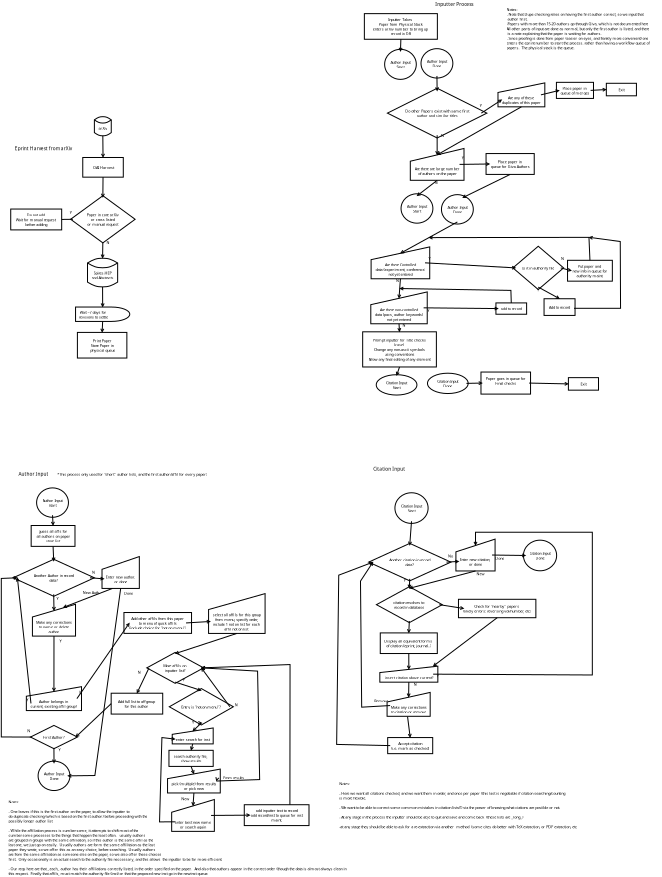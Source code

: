 <?xml version="1.0" encoding="UTF-8"?>
<dia:diagram xmlns:dia="http://www.lysator.liu.se/~alla/dia/">
  <dia:layer name="Background" visible="true">
    <dia:object type="Flowchart - Magnetic Disk" version="0" id="O0">
      <dia:attribute name="obj_pos">
        <dia:point val="-50.5,4.4"/>
      </dia:attribute>
      <dia:attribute name="obj_bb">
        <dia:rectangle val="-50.55,4.35;-47.619,7.664"/>
      </dia:attribute>
      <dia:attribute name="elem_corner">
        <dia:point val="-50.5,4.4"/>
      </dia:attribute>
      <dia:attribute name="elem_width">
        <dia:real val="2.831"/>
      </dia:attribute>
      <dia:attribute name="elem_height">
        <dia:real val="3.214"/>
      </dia:attribute>
      <dia:attribute name="line_width">
        <dia:real val="0.1"/>
      </dia:attribute>
      <dia:attribute name="line_colour">
        <dia:color val="#000000"/>
      </dia:attribute>
      <dia:attribute name="fill_colour">
        <dia:color val="#ffffff"/>
      </dia:attribute>
      <dia:attribute name="show_background">
        <dia:boolean val="true"/>
      </dia:attribute>
      <dia:attribute name="line_style">
        <dia:enum val="0"/>
        <dia:real val="1"/>
      </dia:attribute>
      <dia:attribute name="text">
        <dia:composite type="text">
          <dia:attribute name="string">
            <dia:string>#arXiv#</dia:string>
          </dia:attribute>
          <dia:attribute name="font">
            <dia:font family="sans" style="0" name="Helvetica"/>
          </dia:attribute>
          <dia:attribute name="height">
            <dia:real val="0.8"/>
          </dia:attribute>
          <dia:attribute name="pos">
            <dia:point val="-49.084,6.475"/>
          </dia:attribute>
          <dia:attribute name="color">
            <dia:color val="#000000"/>
          </dia:attribute>
          <dia:attribute name="alignment">
            <dia:enum val="1"/>
          </dia:attribute>
        </dia:composite>
      </dia:attribute>
      <dia:attribute name="flip_horizontal">
        <dia:boolean val="false"/>
      </dia:attribute>
      <dia:attribute name="flip_vertical">
        <dia:boolean val="false"/>
      </dia:attribute>
    </dia:object>
    <dia:object type="Flowchart - Box" version="0" id="O1">
      <dia:attribute name="obj_pos">
        <dia:point val="-52.45,11.25"/>
      </dia:attribute>
      <dia:attribute name="obj_bb">
        <dia:rectangle val="-52.5,11.2;-45.6,14.6"/>
      </dia:attribute>
      <dia:attribute name="elem_corner">
        <dia:point val="-52.45,11.25"/>
      </dia:attribute>
      <dia:attribute name="elem_width">
        <dia:real val="6.8"/>
      </dia:attribute>
      <dia:attribute name="elem_height">
        <dia:real val="3.3"/>
      </dia:attribute>
      <dia:attribute name="show_background">
        <dia:boolean val="true"/>
      </dia:attribute>
      <dia:attribute name="padding">
        <dia:real val="0.5"/>
      </dia:attribute>
      <dia:attribute name="text">
        <dia:composite type="text">
          <dia:attribute name="string">
            <dia:string># OAI Harvest#</dia:string>
          </dia:attribute>
          <dia:attribute name="font">
            <dia:font family="sans" style="0" name="Helvetica"/>
          </dia:attribute>
          <dia:attribute name="height">
            <dia:real val="0.8"/>
          </dia:attribute>
          <dia:attribute name="pos">
            <dia:point val="-49.05,13.1"/>
          </dia:attribute>
          <dia:attribute name="color">
            <dia:color val="#000000"/>
          </dia:attribute>
          <dia:attribute name="alignment">
            <dia:enum val="1"/>
          </dia:attribute>
        </dia:composite>
      </dia:attribute>
    </dia:object>
    <dia:object type="Standard - Line" version="0" id="O2">
      <dia:attribute name="obj_pos">
        <dia:point val="-49.084,7.614"/>
      </dia:attribute>
      <dia:attribute name="obj_bb">
        <dia:rectangle val="-49.55,7.564;-48.55,11.305"/>
      </dia:attribute>
      <dia:attribute name="conn_endpoints">
        <dia:point val="-49.084,7.614"/>
        <dia:point val="-49.05,11.25"/>
      </dia:attribute>
      <dia:attribute name="numcp">
        <dia:int val="1"/>
      </dia:attribute>
      <dia:attribute name="end_arrow">
        <dia:enum val="1"/>
      </dia:attribute>
      <dia:attribute name="end_arrow_length">
        <dia:real val="0.5"/>
      </dia:attribute>
      <dia:attribute name="end_arrow_width">
        <dia:real val="0.5"/>
      </dia:attribute>
      <dia:connections>
        <dia:connection handle="0" to="O0" connection="14"/>
        <dia:connection handle="1" to="O1" connection="2"/>
      </dia:connections>
    </dia:object>
    <dia:object type="Flowchart - Magnetic Disk" version="0" id="O3">
      <dia:attribute name="obj_pos">
        <dia:point val="-51.654,28.15"/>
      </dia:attribute>
      <dia:attribute name="obj_bb">
        <dia:rectangle val="-51.704,28.1;-46.546,33.014"/>
      </dia:attribute>
      <dia:attribute name="elem_corner">
        <dia:point val="-51.654,28.15"/>
      </dia:attribute>
      <dia:attribute name="elem_width">
        <dia:real val="5.057"/>
      </dia:attribute>
      <dia:attribute name="elem_height">
        <dia:real val="4.814"/>
      </dia:attribute>
      <dia:attribute name="line_width">
        <dia:real val="0.1"/>
      </dia:attribute>
      <dia:attribute name="line_colour">
        <dia:color val="#000000"/>
      </dia:attribute>
      <dia:attribute name="fill_colour">
        <dia:color val="#ffffff"/>
      </dia:attribute>
      <dia:attribute name="show_background">
        <dia:boolean val="true"/>
      </dia:attribute>
      <dia:attribute name="line_style">
        <dia:enum val="0"/>
        <dia:real val="1"/>
      </dia:attribute>
      <dia:attribute name="text">
        <dia:composite type="text">
          <dia:attribute name="string">
            <dia:string>#Spires-HEP
and Abstracts#</dia:string>
          </dia:attribute>
          <dia:attribute name="font">
            <dia:font family="sans" style="0" name="Helvetica"/>
          </dia:attribute>
          <dia:attribute name="height">
            <dia:real val="0.8"/>
          </dia:attribute>
          <dia:attribute name="pos">
            <dia:point val="-49.125,30.758"/>
          </dia:attribute>
          <dia:attribute name="color">
            <dia:color val="#000000"/>
          </dia:attribute>
          <dia:attribute name="alignment">
            <dia:enum val="1"/>
          </dia:attribute>
        </dia:composite>
      </dia:attribute>
      <dia:attribute name="flip_horizontal">
        <dia:boolean val="false"/>
      </dia:attribute>
      <dia:attribute name="flip_vertical">
        <dia:boolean val="false"/>
      </dia:attribute>
    </dia:object>
    <dia:object type="Standard - Line" version="0" id="O4">
      <dia:attribute name="obj_pos">
        <dia:point val="-49.08,25.292"/>
      </dia:attribute>
      <dia:attribute name="obj_bb">
        <dia:rectangle val="-49.626,25.241;-48.624,28.208"/>
      </dia:attribute>
      <dia:attribute name="conn_endpoints">
        <dia:point val="-49.08,25.292"/>
        <dia:point val="-49.125,28.15"/>
      </dia:attribute>
      <dia:attribute name="numcp">
        <dia:int val="1"/>
      </dia:attribute>
      <dia:attribute name="end_arrow">
        <dia:enum val="1"/>
      </dia:attribute>
      <dia:attribute name="end_arrow_length">
        <dia:real val="0.5"/>
      </dia:attribute>
      <dia:attribute name="end_arrow_width">
        <dia:real val="0.5"/>
      </dia:attribute>
      <dia:connections>
        <dia:connection handle="0" to="O5" connection="8"/>
        <dia:connection handle="1" to="O3" connection="2"/>
      </dia:connections>
    </dia:object>
    <dia:object type="Flowchart - Diamond" version="0" id="O5">
      <dia:attribute name="obj_pos">
        <dia:point val="-54.1,17.947"/>
      </dia:attribute>
      <dia:attribute name="obj_bb">
        <dia:rectangle val="-54.151,17.897;-44.009,25.342"/>
      </dia:attribute>
      <dia:attribute name="elem_corner">
        <dia:point val="-54.1,17.947"/>
      </dia:attribute>
      <dia:attribute name="elem_width">
        <dia:real val="10.042"/>
      </dia:attribute>
      <dia:attribute name="elem_height">
        <dia:real val="7.345"/>
      </dia:attribute>
      <dia:attribute name="show_background">
        <dia:boolean val="true"/>
      </dia:attribute>
      <dia:attribute name="padding">
        <dia:real val="0.354"/>
      </dia:attribute>
      <dia:attribute name="text">
        <dia:composite type="text">
          <dia:attribute name="string">
            <dia:string>#Paper in core arXiv
or cross listed
or manual request#</dia:string>
          </dia:attribute>
          <dia:attribute name="font">
            <dia:font family="sans" style="0" name="Helvetica"/>
          </dia:attribute>
          <dia:attribute name="height">
            <dia:real val="0.8"/>
          </dia:attribute>
          <dia:attribute name="pos">
            <dia:point val="-49.08,21.02"/>
          </dia:attribute>
          <dia:attribute name="color">
            <dia:color val="#000000"/>
          </dia:attribute>
          <dia:attribute name="alignment">
            <dia:enum val="1"/>
          </dia:attribute>
        </dia:composite>
      </dia:attribute>
    </dia:object>
    <dia:object type="Standard - Line" version="0" id="O6">
      <dia:attribute name="obj_pos">
        <dia:point val="-49.05,14.55"/>
      </dia:attribute>
      <dia:attribute name="obj_bb">
        <dia:rectangle val="-49.58,14.5;-48.579,18.002"/>
      </dia:attribute>
      <dia:attribute name="conn_endpoints">
        <dia:point val="-49.05,14.55"/>
        <dia:point val="-49.08,17.947"/>
      </dia:attribute>
      <dia:attribute name="numcp">
        <dia:int val="1"/>
      </dia:attribute>
      <dia:attribute name="end_arrow">
        <dia:enum val="1"/>
      </dia:attribute>
      <dia:attribute name="end_arrow_length">
        <dia:real val="0.5"/>
      </dia:attribute>
      <dia:attribute name="end_arrow_width">
        <dia:real val="0.5"/>
      </dia:attribute>
      <dia:connections>
        <dia:connection handle="0" to="O1" connection="13"/>
        <dia:connection handle="1" to="O5" connection="0"/>
      </dia:connections>
    </dia:object>
    <dia:object type="Standard - Line" version="0" id="O7">
      <dia:attribute name="obj_pos">
        <dia:point val="-54.1,21.62"/>
      </dia:attribute>
      <dia:attribute name="obj_bb">
        <dia:rectangle val="-56.718,21.149;-54.05,22.151"/>
      </dia:attribute>
      <dia:attribute name="conn_endpoints">
        <dia:point val="-54.1,21.62"/>
        <dia:point val="-56.663,21.65"/>
      </dia:attribute>
      <dia:attribute name="numcp">
        <dia:int val="1"/>
      </dia:attribute>
      <dia:attribute name="end_arrow">
        <dia:enum val="1"/>
      </dia:attribute>
      <dia:attribute name="end_arrow_length">
        <dia:real val="0.5"/>
      </dia:attribute>
      <dia:attribute name="end_arrow_width">
        <dia:real val="0.5"/>
      </dia:attribute>
      <dia:connections>
        <dia:connection handle="0" to="O5" connection="12"/>
        <dia:connection handle="1" to="O8" connection="8"/>
      </dia:connections>
    </dia:object>
    <dia:object type="Flowchart - Box" version="0" id="O8">
      <dia:attribute name="obj_pos">
        <dia:point val="-63.862,19.9"/>
      </dia:attribute>
      <dia:attribute name="obj_bb">
        <dia:rectangle val="-63.913,19.85;-56.612,23.45"/>
      </dia:attribute>
      <dia:attribute name="elem_corner">
        <dia:point val="-63.862,19.9"/>
      </dia:attribute>
      <dia:attribute name="elem_width">
        <dia:real val="7.2"/>
      </dia:attribute>
      <dia:attribute name="elem_height">
        <dia:real val="3.5"/>
      </dia:attribute>
      <dia:attribute name="show_background">
        <dia:boolean val="true"/>
      </dia:attribute>
      <dia:attribute name="padding">
        <dia:real val="0.5"/>
      </dia:attribute>
      <dia:attribute name="text">
        <dia:composite type="text">
          <dia:attribute name="string">
            <dia:string>#Do not add 
Wait for manual request 
before adding#</dia:string>
          </dia:attribute>
          <dia:attribute name="font">
            <dia:font family="sans" style="0" name="Helvetica"/>
          </dia:attribute>
          <dia:attribute name="height">
            <dia:real val="0.8"/>
          </dia:attribute>
          <dia:attribute name="pos">
            <dia:point val="-60.263,21.05"/>
          </dia:attribute>
          <dia:attribute name="color">
            <dia:color val="#000000"/>
          </dia:attribute>
          <dia:attribute name="alignment">
            <dia:enum val="1"/>
          </dia:attribute>
        </dia:composite>
      </dia:attribute>
    </dia:object>
    <dia:object type="Standard - Line" version="0" id="O9">
      <dia:attribute name="obj_pos">
        <dia:point val="-49.125,32.964"/>
      </dia:attribute>
      <dia:attribute name="obj_bb">
        <dia:rectangle val="-49.613,32.914;-48.612,36.398"/>
      </dia:attribute>
      <dia:attribute name="conn_endpoints">
        <dia:point val="-49.125,32.964"/>
        <dia:point val="-49.112,36.346"/>
      </dia:attribute>
      <dia:attribute name="numcp">
        <dia:int val="1"/>
      </dia:attribute>
      <dia:attribute name="end_arrow">
        <dia:enum val="1"/>
      </dia:attribute>
      <dia:attribute name="end_arrow_length">
        <dia:real val="0.5"/>
      </dia:attribute>
      <dia:attribute name="end_arrow_width">
        <dia:real val="0.5"/>
      </dia:attribute>
      <dia:connections>
        <dia:connection handle="0" to="O3" connection="14"/>
        <dia:connection handle="1" to="O10" connection="3"/>
      </dia:connections>
    </dia:object>
    <dia:object type="Flowchart - Delay" version="0" id="O10">
      <dia:attribute name="obj_pos">
        <dia:point val="-53.018,36.346"/>
      </dia:attribute>
      <dia:attribute name="obj_bb">
        <dia:rectangle val="-53.068,36.296;-45.157,38.804"/>
      </dia:attribute>
      <dia:attribute name="elem_corner">
        <dia:point val="-53.018,36.346"/>
      </dia:attribute>
      <dia:attribute name="elem_width">
        <dia:real val="7.811"/>
      </dia:attribute>
      <dia:attribute name="elem_height">
        <dia:real val="2.407"/>
      </dia:attribute>
      <dia:attribute name="line_width">
        <dia:real val="0.1"/>
      </dia:attribute>
      <dia:attribute name="line_colour">
        <dia:color val="#000000"/>
      </dia:attribute>
      <dia:attribute name="fill_colour">
        <dia:color val="#ffffff"/>
      </dia:attribute>
      <dia:attribute name="show_background">
        <dia:boolean val="true"/>
      </dia:attribute>
      <dia:attribute name="line_style">
        <dia:enum val="0"/>
        <dia:real val="1"/>
      </dia:attribute>
      <dia:attribute name="text">
        <dia:composite type="text">
          <dia:attribute name="string">
            <dia:string>#Wait ~7 days for 
revisions to settle#</dia:string>
          </dia:attribute>
          <dia:attribute name="font">
            <dia:font family="sans" style="0" name="Helvetica"/>
          </dia:attribute>
          <dia:attribute name="height">
            <dia:real val="0.8"/>
          </dia:attribute>
          <dia:attribute name="pos">
            <dia:point val="-50.414,37.35"/>
          </dia:attribute>
          <dia:attribute name="color">
            <dia:color val="#000000"/>
          </dia:attribute>
          <dia:attribute name="alignment">
            <dia:enum val="1"/>
          </dia:attribute>
        </dia:composite>
      </dia:attribute>
      <dia:attribute name="flip_horizontal">
        <dia:boolean val="false"/>
      </dia:attribute>
      <dia:attribute name="flip_vertical">
        <dia:boolean val="false"/>
      </dia:attribute>
    </dia:object>
    <dia:object type="Flowchart - Box" version="0" id="O11">
      <dia:attribute name="obj_pos">
        <dia:point val="-53.35,40.6"/>
      </dia:attribute>
      <dia:attribute name="obj_bb">
        <dia:rectangle val="-53.4,40.55;-45,44.95"/>
      </dia:attribute>
      <dia:attribute name="elem_corner">
        <dia:point val="-53.35,40.6"/>
      </dia:attribute>
      <dia:attribute name="elem_width">
        <dia:real val="8.3"/>
      </dia:attribute>
      <dia:attribute name="elem_height">
        <dia:real val="4.3"/>
      </dia:attribute>
      <dia:attribute name="show_background">
        <dia:boolean val="true"/>
      </dia:attribute>
      <dia:attribute name="padding">
        <dia:real val="0.5"/>
      </dia:attribute>
      <dia:attribute name="text">
        <dia:composite type="text">
          <dia:attribute name="string">
            <dia:string>#Print Paper
Store Paper in
 physical queue#</dia:string>
          </dia:attribute>
          <dia:attribute name="font">
            <dia:font family="sans" style="0" name="Helvetica"/>
          </dia:attribute>
          <dia:attribute name="height">
            <dia:real val="0.8"/>
          </dia:attribute>
          <dia:attribute name="pos">
            <dia:point val="-49.2,42.15"/>
          </dia:attribute>
          <dia:attribute name="color">
            <dia:color val="#000000"/>
          </dia:attribute>
          <dia:attribute name="alignment">
            <dia:enum val="1"/>
          </dia:attribute>
        </dia:composite>
      </dia:attribute>
    </dia:object>
    <dia:object type="Flowchart - Box" version="0" id="O12">
      <dia:attribute name="obj_pos">
        <dia:point val="-5.2,-12.887"/>
      </dia:attribute>
      <dia:attribute name="obj_bb">
        <dia:rectangle val="-5.25,-12.938;7.1,-8.537"/>
      </dia:attribute>
      <dia:attribute name="elem_corner">
        <dia:point val="-5.2,-12.887"/>
      </dia:attribute>
      <dia:attribute name="elem_width">
        <dia:real val="12.25"/>
      </dia:attribute>
      <dia:attribute name="elem_height">
        <dia:real val="4.3"/>
      </dia:attribute>
      <dia:attribute name="show_background">
        <dia:boolean val="true"/>
      </dia:attribute>
      <dia:attribute name="padding">
        <dia:real val="0.5"/>
      </dia:attribute>
      <dia:attribute name="text">
        <dia:composite type="text">
          <dia:attribute name="string">
            <dia:string>#Inputter Takes 
Paper from Physical Stack
enters arXiv number to bring up 
record in DB#</dia:string>
          </dia:attribute>
          <dia:attribute name="font">
            <dia:font family="sans" style="0" name="Helvetica"/>
          </dia:attribute>
          <dia:attribute name="height">
            <dia:real val="0.8"/>
          </dia:attribute>
          <dia:attribute name="pos">
            <dia:point val="0.925,-11.738"/>
          </dia:attribute>
          <dia:attribute name="color">
            <dia:color val="#000000"/>
          </dia:attribute>
          <dia:attribute name="alignment">
            <dia:enum val="1"/>
          </dia:attribute>
        </dia:composite>
      </dia:attribute>
    </dia:object>
    <dia:object type="Flowchart - Diamond" version="0" id="O13">
      <dia:attribute name="obj_pos">
        <dia:point val="-0.4,0.1"/>
      </dia:attribute>
      <dia:attribute name="obj_bb">
        <dia:rectangle val="-0.45,0.05;14.471,7.561"/>
      </dia:attribute>
      <dia:attribute name="elem_corner">
        <dia:point val="-0.4,0.1"/>
      </dia:attribute>
      <dia:attribute name="elem_width">
        <dia:real val="14.821"/>
      </dia:attribute>
      <dia:attribute name="elem_height">
        <dia:real val="7.411"/>
      </dia:attribute>
      <dia:attribute name="show_background">
        <dia:boolean val="true"/>
      </dia:attribute>
      <dia:attribute name="padding">
        <dia:real val="0.354"/>
      </dia:attribute>
      <dia:attribute name="text">
        <dia:composite type="text">
          <dia:attribute name="string">
            <dia:string>#Do other Papers exist with same first
author and similar titles#</dia:string>
          </dia:attribute>
          <dia:attribute name="font">
            <dia:font family="sans" style="0" name="Helvetica"/>
          </dia:attribute>
          <dia:attribute name="height">
            <dia:real val="0.8"/>
          </dia:attribute>
          <dia:attribute name="pos">
            <dia:point val="7.011,3.605"/>
          </dia:attribute>
          <dia:attribute name="color">
            <dia:color val="#000000"/>
          </dia:attribute>
          <dia:attribute name="alignment">
            <dia:enum val="1"/>
          </dia:attribute>
        </dia:composite>
      </dia:attribute>
    </dia:object>
    <dia:object type="Flowchart - Ellipse" version="0" id="O14">
      <dia:attribute name="obj_pos">
        <dia:point val="8.115,17.835"/>
      </dia:attribute>
      <dia:attribute name="obj_bb">
        <dia:rectangle val="8.065,17.785;12.749,22.116"/>
      </dia:attribute>
      <dia:attribute name="elem_corner">
        <dia:point val="8.115,17.835"/>
      </dia:attribute>
      <dia:attribute name="elem_width">
        <dia:real val="4.584"/>
      </dia:attribute>
      <dia:attribute name="elem_height">
        <dia:real val="4.23"/>
      </dia:attribute>
      <dia:attribute name="show_background">
        <dia:boolean val="true"/>
      </dia:attribute>
      <dia:attribute name="padding">
        <dia:real val="0.354"/>
      </dia:attribute>
      <dia:attribute name="text">
        <dia:composite type="text">
          <dia:attribute name="string">
            <dia:string>#Author Input
Done#</dia:string>
          </dia:attribute>
          <dia:attribute name="font">
            <dia:font family="sans" style="0" name="Helvetica"/>
          </dia:attribute>
          <dia:attribute name="height">
            <dia:real val="0.8"/>
          </dia:attribute>
          <dia:attribute name="pos">
            <dia:point val="10.407,19.75"/>
          </dia:attribute>
          <dia:attribute name="color">
            <dia:color val="#000000"/>
          </dia:attribute>
          <dia:attribute name="alignment">
            <dia:enum val="1"/>
          </dia:attribute>
        </dia:composite>
      </dia:attribute>
    </dia:object>
    <dia:object type="Flowchart - Diamond" version="0" id="O15">
      <dia:attribute name="obj_pos">
        <dia:point val="20.2,26.55"/>
      </dia:attribute>
      <dia:attribute name="obj_bb">
        <dia:rectangle val="20.15,26.5;27.8,33.05"/>
      </dia:attribute>
      <dia:attribute name="elem_corner">
        <dia:point val="20.2,26.55"/>
      </dia:attribute>
      <dia:attribute name="elem_width">
        <dia:real val="7.55"/>
      </dia:attribute>
      <dia:attribute name="elem_height">
        <dia:real val="6.45"/>
      </dia:attribute>
      <dia:attribute name="show_background">
        <dia:boolean val="true"/>
      </dia:attribute>
      <dia:attribute name="padding">
        <dia:real val="0.354"/>
      </dia:attribute>
      <dia:attribute name="text">
        <dia:composite type="text">
          <dia:attribute name="string">
            <dia:string>#Is it in authority file#</dia:string>
          </dia:attribute>
          <dia:attribute name="font">
            <dia:font family="sans" style="0" name="Helvetica"/>
          </dia:attribute>
          <dia:attribute name="height">
            <dia:real val="0.8"/>
          </dia:attribute>
          <dia:attribute name="pos">
            <dia:point val="23.975,29.975"/>
          </dia:attribute>
          <dia:attribute name="color">
            <dia:color val="#000000"/>
          </dia:attribute>
          <dia:attribute name="alignment">
            <dia:enum val="1"/>
          </dia:attribute>
        </dia:composite>
      </dia:attribute>
    </dia:object>
    <dia:object type="Flowchart - Box" version="0" id="O16">
      <dia:attribute name="obj_pos">
        <dia:point val="25.325,34.95"/>
      </dia:attribute>
      <dia:attribute name="obj_bb">
        <dia:rectangle val="25.275,34.9;29.825,37.8"/>
      </dia:attribute>
      <dia:attribute name="elem_corner">
        <dia:point val="25.325,34.95"/>
      </dia:attribute>
      <dia:attribute name="elem_width">
        <dia:real val="4.45"/>
      </dia:attribute>
      <dia:attribute name="elem_height">
        <dia:real val="2.8"/>
      </dia:attribute>
      <dia:attribute name="show_background">
        <dia:boolean val="true"/>
      </dia:attribute>
      <dia:attribute name="padding">
        <dia:real val="0.5"/>
      </dia:attribute>
      <dia:attribute name="text">
        <dia:composite type="text">
          <dia:attribute name="string">
            <dia:string>#Add to record#</dia:string>
          </dia:attribute>
          <dia:attribute name="font">
            <dia:font family="sans" style="0" name="Helvetica"/>
          </dia:attribute>
          <dia:attribute name="height">
            <dia:real val="0.8"/>
          </dia:attribute>
          <dia:attribute name="pos">
            <dia:point val="27.55,36.55"/>
          </dia:attribute>
          <dia:attribute name="color">
            <dia:color val="#000000"/>
          </dia:attribute>
          <dia:attribute name="alignment">
            <dia:enum val="1"/>
          </dia:attribute>
        </dia:composite>
      </dia:attribute>
    </dia:object>
    <dia:object type="Flowchart - Box" version="0" id="O17">
      <dia:attribute name="obj_pos">
        <dia:point val="29.55,28.5"/>
      </dia:attribute>
      <dia:attribute name="obj_bb">
        <dia:rectangle val="29.5,28.45;35.8,32.05"/>
      </dia:attribute>
      <dia:attribute name="elem_corner">
        <dia:point val="29.55,28.5"/>
      </dia:attribute>
      <dia:attribute name="elem_width">
        <dia:real val="6.2"/>
      </dia:attribute>
      <dia:attribute name="elem_height">
        <dia:real val="3.5"/>
      </dia:attribute>
      <dia:attribute name="show_background">
        <dia:boolean val="true"/>
      </dia:attribute>
      <dia:attribute name="padding">
        <dia:real val="0.5"/>
      </dia:attribute>
      <dia:attribute name="text">
        <dia:composite type="text">
          <dia:attribute name="string">
            <dia:string>#Put paper and 
new info in queue for
authority maint.#</dia:string>
          </dia:attribute>
          <dia:attribute name="font">
            <dia:font family="sans" style="0" name="Helvetica"/>
          </dia:attribute>
          <dia:attribute name="height">
            <dia:real val="0.8"/>
          </dia:attribute>
          <dia:attribute name="pos">
            <dia:point val="32.65,29.65"/>
          </dia:attribute>
          <dia:attribute name="color">
            <dia:color val="#000000"/>
          </dia:attribute>
          <dia:attribute name="alignment">
            <dia:enum val="1"/>
          </dia:attribute>
        </dia:composite>
      </dia:attribute>
    </dia:object>
    <dia:object type="Flowchart - Box" version="0" id="O18">
      <dia:attribute name="obj_pos">
        <dia:point val="17.275,35.65"/>
      </dia:attribute>
      <dia:attribute name="obj_bb">
        <dia:rectangle val="17.225,35.6;21.675,37.6"/>
      </dia:attribute>
      <dia:attribute name="elem_corner">
        <dia:point val="17.275,35.65"/>
      </dia:attribute>
      <dia:attribute name="elem_width">
        <dia:real val="4.35"/>
      </dia:attribute>
      <dia:attribute name="elem_height">
        <dia:real val="1.9"/>
      </dia:attribute>
      <dia:attribute name="show_background">
        <dia:boolean val="true"/>
      </dia:attribute>
      <dia:attribute name="padding">
        <dia:real val="0.5"/>
      </dia:attribute>
      <dia:attribute name="text">
        <dia:composite type="text">
          <dia:attribute name="string">
            <dia:string>#add to record#</dia:string>
          </dia:attribute>
          <dia:attribute name="font">
            <dia:font family="sans" style="0" name="Helvetica"/>
          </dia:attribute>
          <dia:attribute name="height">
            <dia:real val="0.8"/>
          </dia:attribute>
          <dia:attribute name="pos">
            <dia:point val="19.45,36.8"/>
          </dia:attribute>
          <dia:attribute name="color">
            <dia:color val="#000000"/>
          </dia:attribute>
          <dia:attribute name="alignment">
            <dia:enum val="1"/>
          </dia:attribute>
        </dia:composite>
      </dia:attribute>
    </dia:object>
    <dia:object type="Flowchart - Box" version="0" id="O19">
      <dia:attribute name="obj_pos">
        <dia:point val="-4.475,40.5"/>
      </dia:attribute>
      <dia:attribute name="obj_bb">
        <dia:rectangle val="-4.525,40.45;5.925,46.45"/>
      </dia:attribute>
      <dia:attribute name="elem_corner">
        <dia:point val="-4.475,40.5"/>
      </dia:attribute>
      <dia:attribute name="elem_width">
        <dia:real val="10.35"/>
      </dia:attribute>
      <dia:attribute name="elem_height">
        <dia:real val="5.9"/>
      </dia:attribute>
      <dia:attribute name="show_background">
        <dia:boolean val="true"/>
      </dia:attribute>
      <dia:attribute name="padding">
        <dia:real val="0.5"/>
      </dia:attribute>
      <dia:attribute name="text">
        <dia:composite type="text">
          <dia:attribute name="string">
            <dia:string>#Prompt inputter for Title checks
(case) 
Change any non-ascii symbols
using conventions
Allow any final editing of any element#</dia:string>
          </dia:attribute>
          <dia:attribute name="font">
            <dia:font family="sans" style="0" name="Helvetica"/>
          </dia:attribute>
          <dia:attribute name="height">
            <dia:real val="0.8"/>
          </dia:attribute>
          <dia:attribute name="pos">
            <dia:point val="0.7,42.05"/>
          </dia:attribute>
          <dia:attribute name="color">
            <dia:color val="#000000"/>
          </dia:attribute>
          <dia:attribute name="alignment">
            <dia:enum val="1"/>
          </dia:attribute>
        </dia:composite>
      </dia:attribute>
    </dia:object>
    <dia:object type="Flowchart - Ellipse" version="0" id="O20">
      <dia:attribute name="obj_pos">
        <dia:point val="-2.914,47.843"/>
      </dia:attribute>
      <dia:attribute name="obj_bb">
        <dia:rectangle val="-2.964,47.793;3.377,51.014"/>
      </dia:attribute>
      <dia:attribute name="elem_corner">
        <dia:point val="-2.914,47.843"/>
      </dia:attribute>
      <dia:attribute name="elem_width">
        <dia:real val="6.241"/>
      </dia:attribute>
      <dia:attribute name="elem_height">
        <dia:real val="3.121"/>
      </dia:attribute>
      <dia:attribute name="show_background">
        <dia:boolean val="true"/>
      </dia:attribute>
      <dia:attribute name="padding">
        <dia:real val="0.354"/>
      </dia:attribute>
      <dia:attribute name="text">
        <dia:composite type="text">
          <dia:attribute name="string">
            <dia:string>#Citation Input
Start#</dia:string>
          </dia:attribute>
          <dia:attribute name="font">
            <dia:font family="sans" style="0" name="Helvetica"/>
          </dia:attribute>
          <dia:attribute name="height">
            <dia:real val="0.8"/>
          </dia:attribute>
          <dia:attribute name="pos">
            <dia:point val="0.207,49.203"/>
          </dia:attribute>
          <dia:attribute name="color">
            <dia:color val="#000000"/>
          </dia:attribute>
          <dia:attribute name="alignment">
            <dia:enum val="1"/>
          </dia:attribute>
        </dia:composite>
      </dia:attribute>
    </dia:object>
    <dia:object type="Flowchart - Ellipse" version="0" id="O21">
      <dia:attribute name="obj_pos">
        <dia:point val="5.685,47.59"/>
      </dia:attribute>
      <dia:attribute name="obj_bb">
        <dia:rectangle val="5.635,47.54;11.976,50.761"/>
      </dia:attribute>
      <dia:attribute name="elem_corner">
        <dia:point val="5.685,47.59"/>
      </dia:attribute>
      <dia:attribute name="elem_width">
        <dia:real val="6.241"/>
      </dia:attribute>
      <dia:attribute name="elem_height">
        <dia:real val="3.121"/>
      </dia:attribute>
      <dia:attribute name="show_background">
        <dia:boolean val="true"/>
      </dia:attribute>
      <dia:attribute name="padding">
        <dia:real val="0.354"/>
      </dia:attribute>
      <dia:attribute name="text">
        <dia:composite type="text">
          <dia:attribute name="string">
            <dia:string>#Citation Input
Done#</dia:string>
          </dia:attribute>
          <dia:attribute name="font">
            <dia:font family="sans" style="0" name="Helvetica"/>
          </dia:attribute>
          <dia:attribute name="height">
            <dia:real val="0.8"/>
          </dia:attribute>
          <dia:attribute name="pos">
            <dia:point val="8.806,48.95"/>
          </dia:attribute>
          <dia:attribute name="color">
            <dia:color val="#000000"/>
          </dia:attribute>
          <dia:attribute name="alignment">
            <dia:enum val="1"/>
          </dia:attribute>
        </dia:composite>
      </dia:attribute>
    </dia:object>
    <dia:object type="Flowchart - Box" version="0" id="O22">
      <dia:attribute name="obj_pos">
        <dia:point val="27.51,-1.36"/>
      </dia:attribute>
      <dia:attribute name="obj_bb">
        <dia:rectangle val="27.46,-1.41;32.81,1.39"/>
      </dia:attribute>
      <dia:attribute name="elem_corner">
        <dia:point val="27.51,-1.36"/>
      </dia:attribute>
      <dia:attribute name="elem_width">
        <dia:real val="5.25"/>
      </dia:attribute>
      <dia:attribute name="elem_height">
        <dia:real val="2.7"/>
      </dia:attribute>
      <dia:attribute name="show_background">
        <dia:boolean val="true"/>
      </dia:attribute>
      <dia:attribute name="padding">
        <dia:real val="0.5"/>
      </dia:attribute>
      <dia:attribute name="text">
        <dia:composite type="text">
          <dia:attribute name="string">
            <dia:string>#Place paper in 
queue of merges#</dia:string>
          </dia:attribute>
          <dia:attribute name="font">
            <dia:font family="sans" style="0" name="Helvetica"/>
          </dia:attribute>
          <dia:attribute name="height">
            <dia:real val="0.8"/>
          </dia:attribute>
          <dia:attribute name="pos">
            <dia:point val="30.135,-0.21"/>
          </dia:attribute>
          <dia:attribute name="color">
            <dia:color val="#000000"/>
          </dia:attribute>
          <dia:attribute name="alignment">
            <dia:enum val="1"/>
          </dia:attribute>
        </dia:composite>
      </dia:attribute>
    </dia:object>
    <dia:object type="Flowchart - Box" version="0" id="O23">
      <dia:attribute name="obj_pos">
        <dia:point val="14.6,47.25"/>
      </dia:attribute>
      <dia:attribute name="obj_bb">
        <dia:rectangle val="14.55,47.2;22.5,51"/>
      </dia:attribute>
      <dia:attribute name="elem_corner">
        <dia:point val="14.6,47.25"/>
      </dia:attribute>
      <dia:attribute name="elem_width">
        <dia:real val="7.85"/>
      </dia:attribute>
      <dia:attribute name="elem_height">
        <dia:real val="3.7"/>
      </dia:attribute>
      <dia:attribute name="show_background">
        <dia:boolean val="true"/>
      </dia:attribute>
      <dia:attribute name="padding">
        <dia:real val="0.5"/>
      </dia:attribute>
      <dia:attribute name="text">
        <dia:composite type="text">
          <dia:attribute name="string">
            <dia:string>#Paper goes in queue for
Final checks
#</dia:string>
          </dia:attribute>
          <dia:attribute name="font">
            <dia:font family="sans" style="0" name="Helvetica"/>
          </dia:attribute>
          <dia:attribute name="height">
            <dia:real val="0.8"/>
          </dia:attribute>
          <dia:attribute name="pos">
            <dia:point val="18.525,48.5"/>
          </dia:attribute>
          <dia:attribute name="color">
            <dia:color val="#000000"/>
          </dia:attribute>
          <dia:attribute name="alignment">
            <dia:enum val="1"/>
          </dia:attribute>
        </dia:composite>
      </dia:attribute>
    </dia:object>
    <dia:object type="Flowchart - Box" version="0" id="O24">
      <dia:attribute name="obj_pos">
        <dia:point val="15.835,10.59"/>
      </dia:attribute>
      <dia:attribute name="obj_bb">
        <dia:rectangle val="15.785,10.54;22.735,14.14"/>
      </dia:attribute>
      <dia:attribute name="elem_corner">
        <dia:point val="15.835,10.59"/>
      </dia:attribute>
      <dia:attribute name="elem_width">
        <dia:real val="6.85"/>
      </dia:attribute>
      <dia:attribute name="elem_height">
        <dia:real val="3.5"/>
      </dia:attribute>
      <dia:attribute name="show_background">
        <dia:boolean val="true"/>
      </dia:attribute>
      <dia:attribute name="padding">
        <dia:real val="0.5"/>
      </dia:attribute>
      <dia:attribute name="text">
        <dia:composite type="text">
          <dia:attribute name="string">
            <dia:string>#Place paper in 
queue for Giva Authors#</dia:string>
          </dia:attribute>
          <dia:attribute name="font">
            <dia:font family="sans" style="0" name="Helvetica"/>
          </dia:attribute>
          <dia:attribute name="height">
            <dia:real val="0.8"/>
          </dia:attribute>
          <dia:attribute name="pos">
            <dia:point val="19.26,12.14"/>
          </dia:attribute>
          <dia:attribute name="color">
            <dia:color val="#000000"/>
          </dia:attribute>
          <dia:attribute name="alignment">
            <dia:enum val="1"/>
          </dia:attribute>
        </dia:composite>
      </dia:attribute>
    </dia:object>
    <dia:object type="Flowchart - Box" version="0" id="O25">
      <dia:attribute name="obj_pos">
        <dia:point val="35.4,-1.2"/>
      </dia:attribute>
      <dia:attribute name="obj_bb">
        <dia:rectangle val="35.35,-1.25;40.5,0.95"/>
      </dia:attribute>
      <dia:attribute name="elem_corner">
        <dia:point val="35.4,-1.2"/>
      </dia:attribute>
      <dia:attribute name="elem_width">
        <dia:real val="5.05"/>
      </dia:attribute>
      <dia:attribute name="elem_height">
        <dia:real val="2.1"/>
      </dia:attribute>
      <dia:attribute name="show_background">
        <dia:boolean val="true"/>
      </dia:attribute>
      <dia:attribute name="padding">
        <dia:real val="0.5"/>
      </dia:attribute>
      <dia:attribute name="text">
        <dia:composite type="text">
          <dia:attribute name="string">
            <dia:string>#Exit#</dia:string>
          </dia:attribute>
          <dia:attribute name="font">
            <dia:font family="sans" style="0" name="Helvetica"/>
          </dia:attribute>
          <dia:attribute name="height">
            <dia:real val="0.8"/>
          </dia:attribute>
          <dia:attribute name="pos">
            <dia:point val="37.925,0.05"/>
          </dia:attribute>
          <dia:attribute name="color">
            <dia:color val="#000000"/>
          </dia:attribute>
          <dia:attribute name="alignment">
            <dia:enum val="1"/>
          </dia:attribute>
        </dia:composite>
      </dia:attribute>
    </dia:object>
    <dia:object type="Flowchart - Box" version="0" id="O26">
      <dia:attribute name="obj_pos">
        <dia:point val="29.035,48.19"/>
      </dia:attribute>
      <dia:attribute name="obj_bb">
        <dia:rectangle val="28.985,48.14;34.135,50.34"/>
      </dia:attribute>
      <dia:attribute name="elem_corner">
        <dia:point val="29.035,48.19"/>
      </dia:attribute>
      <dia:attribute name="elem_width">
        <dia:real val="5.05"/>
      </dia:attribute>
      <dia:attribute name="elem_height">
        <dia:real val="2.1"/>
      </dia:attribute>
      <dia:attribute name="show_background">
        <dia:boolean val="true"/>
      </dia:attribute>
      <dia:attribute name="padding">
        <dia:real val="0.5"/>
      </dia:attribute>
      <dia:attribute name="text">
        <dia:composite type="text">
          <dia:attribute name="string">
            <dia:string>#Exit#</dia:string>
          </dia:attribute>
          <dia:attribute name="font">
            <dia:font family="sans" style="0" name="Helvetica"/>
          </dia:attribute>
          <dia:attribute name="height">
            <dia:real val="0.8"/>
          </dia:attribute>
          <dia:attribute name="pos">
            <dia:point val="31.56,49.44"/>
          </dia:attribute>
          <dia:attribute name="color">
            <dia:color val="#000000"/>
          </dia:attribute>
          <dia:attribute name="alignment">
            <dia:enum val="1"/>
          </dia:attribute>
        </dia:composite>
      </dia:attribute>
    </dia:object>
    <dia:object type="Standard - Text" version="0" id="O27">
      <dia:attribute name="obj_pos">
        <dia:point val="-56.8,9.1"/>
      </dia:attribute>
      <dia:attribute name="obj_bb">
        <dia:rectangle val="-56.819,8.481;-56.8,9.488"/>
      </dia:attribute>
      <dia:attribute name="text">
        <dia:composite type="text">
          <dia:attribute name="string">
            <dia:string>##</dia:string>
          </dia:attribute>
          <dia:attribute name="font">
            <dia:font family="sans" style="0" name="Helvetica"/>
          </dia:attribute>
          <dia:attribute name="height">
            <dia:real val="0.8"/>
          </dia:attribute>
          <dia:attribute name="pos">
            <dia:point val="-56.8,9.1"/>
          </dia:attribute>
          <dia:attribute name="color">
            <dia:color val="#000000"/>
          </dia:attribute>
          <dia:attribute name="alignment">
            <dia:enum val="0"/>
          </dia:attribute>
        </dia:composite>
      </dia:attribute>
    </dia:object>
    <dia:object type="Standard - Text" version="0" id="O28">
      <dia:attribute name="obj_pos">
        <dia:point val="-63.85,10.05"/>
      </dia:attribute>
      <dia:attribute name="obj_bb">
        <dia:rectangle val="-63.85,9.3;-55.75,10.5"/>
      </dia:attribute>
      <dia:attribute name="text">
        <dia:composite type="text">
          <dia:attribute name="string">
            <dia:string>#Eprint Harvest from arXiv#</dia:string>
          </dia:attribute>
          <dia:attribute name="font">
            <dia:font family="sans" style="0" name="Helvetica"/>
          </dia:attribute>
          <dia:attribute name="height">
            <dia:real val="1"/>
          </dia:attribute>
          <dia:attribute name="pos">
            <dia:point val="-63.85,10.05"/>
          </dia:attribute>
          <dia:attribute name="color">
            <dia:color val="#000000"/>
          </dia:attribute>
          <dia:attribute name="alignment">
            <dia:enum val="0"/>
          </dia:attribute>
        </dia:composite>
      </dia:attribute>
    </dia:object>
    <dia:object type="Standard - Text" version="0" id="O29">
      <dia:attribute name="obj_pos">
        <dia:point val="6.7,-14.15"/>
      </dia:attribute>
      <dia:attribute name="obj_bb">
        <dia:rectangle val="6.7,-14.924;11.974,-13.652"/>
      </dia:attribute>
      <dia:attribute name="text">
        <dia:composite type="text">
          <dia:attribute name="string">
            <dia:string>#Inputter Process#</dia:string>
          </dia:attribute>
          <dia:attribute name="font">
            <dia:font family="sans" style="0" name="Helvetica"/>
          </dia:attribute>
          <dia:attribute name="height">
            <dia:real val="1"/>
          </dia:attribute>
          <dia:attribute name="pos">
            <dia:point val="6.7,-14.15"/>
          </dia:attribute>
          <dia:attribute name="color">
            <dia:color val="#000000"/>
          </dia:attribute>
          <dia:attribute name="alignment">
            <dia:enum val="0"/>
          </dia:attribute>
        </dia:composite>
      </dia:attribute>
    </dia:object>
    <dia:object type="Standard - Text" version="0" id="O30">
      <dia:attribute name="obj_pos">
        <dia:point val="-63.25,64.65"/>
      </dia:attribute>
      <dia:attribute name="obj_bb">
        <dia:rectangle val="-63.25,63.9;-59.3,65.1"/>
      </dia:attribute>
      <dia:attribute name="text">
        <dia:composite type="text">
          <dia:attribute name="string">
            <dia:string>#Author Input#</dia:string>
          </dia:attribute>
          <dia:attribute name="font">
            <dia:font family="sans" style="0" name="Helvetica"/>
          </dia:attribute>
          <dia:attribute name="height">
            <dia:real val="1"/>
          </dia:attribute>
          <dia:attribute name="pos">
            <dia:point val="-63.25,64.65"/>
          </dia:attribute>
          <dia:attribute name="color">
            <dia:color val="#000000"/>
          </dia:attribute>
          <dia:attribute name="alignment">
            <dia:enum val="0"/>
          </dia:attribute>
        </dia:composite>
      </dia:attribute>
    </dia:object>
    <dia:object type="Flowchart - Ellipse" version="0" id="O31">
      <dia:attribute name="obj_pos">
        <dia:point val="-59.815,67.04"/>
      </dia:attribute>
      <dia:attribute name="obj_bb">
        <dia:rectangle val="-59.865,66.99;-55.181,71.32"/>
      </dia:attribute>
      <dia:attribute name="elem_corner">
        <dia:point val="-59.815,67.04"/>
      </dia:attribute>
      <dia:attribute name="elem_width">
        <dia:real val="4.584"/>
      </dia:attribute>
      <dia:attribute name="elem_height">
        <dia:real val="4.23"/>
      </dia:attribute>
      <dia:attribute name="show_background">
        <dia:boolean val="true"/>
      </dia:attribute>
      <dia:attribute name="padding">
        <dia:real val="0.354"/>
      </dia:attribute>
      <dia:attribute name="text">
        <dia:composite type="text">
          <dia:attribute name="string">
            <dia:string>#Author Input
Start#</dia:string>
          </dia:attribute>
          <dia:attribute name="font">
            <dia:font family="sans" style="0" name="Helvetica"/>
          </dia:attribute>
          <dia:attribute name="height">
            <dia:real val="0.8"/>
          </dia:attribute>
          <dia:attribute name="pos">
            <dia:point val="-57.523,68.955"/>
          </dia:attribute>
          <dia:attribute name="color">
            <dia:color val="#000000"/>
          </dia:attribute>
          <dia:attribute name="alignment">
            <dia:enum val="1"/>
          </dia:attribute>
        </dia:composite>
      </dia:attribute>
    </dia:object>
    <dia:object type="Flowchart - Ellipse" version="0" id="O32">
      <dia:attribute name="obj_pos">
        <dia:point val="-59.565,112.89"/>
      </dia:attribute>
      <dia:attribute name="obj_bb">
        <dia:rectangle val="-59.615,112.84;-54.931,117.17"/>
      </dia:attribute>
      <dia:attribute name="elem_corner">
        <dia:point val="-59.565,112.89"/>
      </dia:attribute>
      <dia:attribute name="elem_width">
        <dia:real val="4.584"/>
      </dia:attribute>
      <dia:attribute name="elem_height">
        <dia:real val="4.23"/>
      </dia:attribute>
      <dia:attribute name="show_background">
        <dia:boolean val="true"/>
      </dia:attribute>
      <dia:attribute name="padding">
        <dia:real val="0.354"/>
      </dia:attribute>
      <dia:attribute name="text">
        <dia:composite type="text">
          <dia:attribute name="string">
            <dia:string>#Author Input
Done#</dia:string>
          </dia:attribute>
          <dia:attribute name="font">
            <dia:font family="sans" style="0" name="Helvetica"/>
          </dia:attribute>
          <dia:attribute name="height">
            <dia:real val="0.8"/>
          </dia:attribute>
          <dia:attribute name="pos">
            <dia:point val="-57.273,114.805"/>
          </dia:attribute>
          <dia:attribute name="color">
            <dia:color val="#000000"/>
          </dia:attribute>
          <dia:attribute name="alignment">
            <dia:enum val="1"/>
          </dia:attribute>
        </dia:composite>
      </dia:attribute>
    </dia:object>
    <dia:object type="Flowchart - Ellipse" version="0" id="O33">
      <dia:attribute name="obj_pos">
        <dia:point val="-1.423,-6.54"/>
      </dia:attribute>
      <dia:attribute name="obj_bb">
        <dia:rectangle val="-1.473,-6.59;3.189,-2.164"/>
      </dia:attribute>
      <dia:attribute name="elem_corner">
        <dia:point val="-1.423,-6.54"/>
      </dia:attribute>
      <dia:attribute name="elem_width">
        <dia:real val="4.562"/>
      </dia:attribute>
      <dia:attribute name="elem_height">
        <dia:real val="4.326"/>
      </dia:attribute>
      <dia:attribute name="show_background">
        <dia:boolean val="true"/>
      </dia:attribute>
      <dia:attribute name="padding">
        <dia:real val="0.354"/>
      </dia:attribute>
      <dia:attribute name="text">
        <dia:composite type="text">
          <dia:attribute name="string">
            <dia:string>#Author Input
Start#</dia:string>
          </dia:attribute>
          <dia:attribute name="font">
            <dia:font family="sans" style="0" name="Helvetica"/>
          </dia:attribute>
          <dia:attribute name="height">
            <dia:real val="0.8"/>
          </dia:attribute>
          <dia:attribute name="pos">
            <dia:point val="0.858,-4.577"/>
          </dia:attribute>
          <dia:attribute name="color">
            <dia:color val="#000000"/>
          </dia:attribute>
          <dia:attribute name="alignment">
            <dia:enum val="1"/>
          </dia:attribute>
        </dia:composite>
      </dia:attribute>
    </dia:object>
    <dia:object type="Flowchart - Ellipse" version="0" id="O34">
      <dia:attribute name="obj_pos">
        <dia:point val="1.335,17.69"/>
      </dia:attribute>
      <dia:attribute name="obj_bb">
        <dia:rectangle val="1.285,17.64;5.969,21.971"/>
      </dia:attribute>
      <dia:attribute name="elem_corner">
        <dia:point val="1.335,17.69"/>
      </dia:attribute>
      <dia:attribute name="elem_width">
        <dia:real val="4.584"/>
      </dia:attribute>
      <dia:attribute name="elem_height">
        <dia:real val="4.23"/>
      </dia:attribute>
      <dia:attribute name="show_background">
        <dia:boolean val="true"/>
      </dia:attribute>
      <dia:attribute name="padding">
        <dia:real val="0.354"/>
      </dia:attribute>
      <dia:attribute name="text">
        <dia:composite type="text">
          <dia:attribute name="string">
            <dia:string>#Author Input
Start#</dia:string>
          </dia:attribute>
          <dia:attribute name="font">
            <dia:font family="sans" style="0" name="Helvetica"/>
          </dia:attribute>
          <dia:attribute name="height">
            <dia:real val="0.8"/>
          </dia:attribute>
          <dia:attribute name="pos">
            <dia:point val="3.627,19.605"/>
          </dia:attribute>
          <dia:attribute name="color">
            <dia:color val="#000000"/>
          </dia:attribute>
          <dia:attribute name="alignment">
            <dia:enum val="1"/>
          </dia:attribute>
        </dia:composite>
      </dia:attribute>
    </dia:object>
    <dia:object type="Flowchart - Ellipse" version="0" id="O35">
      <dia:attribute name="obj_pos">
        <dia:point val="4.685,-6.66"/>
      </dia:attribute>
      <dia:attribute name="obj_bb">
        <dia:rectangle val="4.635,-6.71;9.319,-2.38"/>
      </dia:attribute>
      <dia:attribute name="elem_corner">
        <dia:point val="4.685,-6.66"/>
      </dia:attribute>
      <dia:attribute name="elem_width">
        <dia:real val="4.584"/>
      </dia:attribute>
      <dia:attribute name="elem_height">
        <dia:real val="4.23"/>
      </dia:attribute>
      <dia:attribute name="show_background">
        <dia:boolean val="true"/>
      </dia:attribute>
      <dia:attribute name="padding">
        <dia:real val="0.354"/>
      </dia:attribute>
      <dia:attribute name="text">
        <dia:composite type="text">
          <dia:attribute name="string">
            <dia:string>#Author Input
Done#</dia:string>
          </dia:attribute>
          <dia:attribute name="font">
            <dia:font family="sans" style="0" name="Helvetica"/>
          </dia:attribute>
          <dia:attribute name="height">
            <dia:real val="0.8"/>
          </dia:attribute>
          <dia:attribute name="pos">
            <dia:point val="6.977,-4.745"/>
          </dia:attribute>
          <dia:attribute name="color">
            <dia:color val="#000000"/>
          </dia:attribute>
          <dia:attribute name="alignment">
            <dia:enum val="1"/>
          </dia:attribute>
        </dia:composite>
      </dia:attribute>
    </dia:object>
    <dia:object type="Flowchart - Diamond" version="0" id="O36">
      <dia:attribute name="obj_pos">
        <dia:point val="-60.94,106.687"/>
      </dia:attribute>
      <dia:attribute name="obj_bb">
        <dia:rectangle val="-60.99,106.637;-53.589,110.355"/>
      </dia:attribute>
      <dia:attribute name="elem_corner">
        <dia:point val="-60.94,106.687"/>
      </dia:attribute>
      <dia:attribute name="elem_width">
        <dia:real val="7.301"/>
      </dia:attribute>
      <dia:attribute name="elem_height">
        <dia:real val="3.617"/>
      </dia:attribute>
      <dia:attribute name="show_background">
        <dia:boolean val="true"/>
      </dia:attribute>
      <dia:attribute name="padding">
        <dia:real val="0.354"/>
      </dia:attribute>
      <dia:attribute name="text">
        <dia:composite type="text">
          <dia:attribute name="string">
            <dia:string>#First Author?#</dia:string>
          </dia:attribute>
          <dia:attribute name="font">
            <dia:font family="sans" style="0" name="Helvetica"/>
          </dia:attribute>
          <dia:attribute name="height">
            <dia:real val="0.8"/>
          </dia:attribute>
          <dia:attribute name="pos">
            <dia:point val="-57.289,108.696"/>
          </dia:attribute>
          <dia:attribute name="color">
            <dia:color val="#000000"/>
          </dia:attribute>
          <dia:attribute name="alignment">
            <dia:enum val="1"/>
          </dia:attribute>
        </dia:composite>
      </dia:attribute>
    </dia:object>
    <dia:object type="Flowchart - Diamond" version="0" id="O37">
      <dia:attribute name="obj_pos">
        <dia:point val="-63.419,78.994"/>
      </dia:attribute>
      <dia:attribute name="obj_bb">
        <dia:rectangle val="-63.469,78.944;-51.18,84.599"/>
      </dia:attribute>
      <dia:attribute name="elem_corner">
        <dia:point val="-63.419,78.994"/>
      </dia:attribute>
      <dia:attribute name="elem_width">
        <dia:real val="12.189"/>
      </dia:attribute>
      <dia:attribute name="elem_height">
        <dia:real val="5.555"/>
      </dia:attribute>
      <dia:attribute name="show_background">
        <dia:boolean val="true"/>
      </dia:attribute>
      <dia:attribute name="padding">
        <dia:real val="0.354"/>
      </dia:attribute>
      <dia:attribute name="text">
        <dia:composite type="text">
          <dia:attribute name="string">
            <dia:string>#Another Author in record
data?#</dia:string>
          </dia:attribute>
          <dia:attribute name="font">
            <dia:font family="sans" style="0" name="Helvetica"/>
          </dia:attribute>
          <dia:attribute name="height">
            <dia:real val="0.8"/>
          </dia:attribute>
          <dia:attribute name="pos">
            <dia:point val="-57.324,81.572"/>
          </dia:attribute>
          <dia:attribute name="color">
            <dia:color val="#000000"/>
          </dia:attribute>
          <dia:attribute name="alignment">
            <dia:enum val="1"/>
          </dia:attribute>
        </dia:composite>
      </dia:attribute>
    </dia:object>
    <dia:object type="Flowchart - Manual Input" version="0" id="O38">
      <dia:attribute name="obj_pos">
        <dia:point val="-3.279,26.252"/>
      </dia:attribute>
      <dia:attribute name="obj_bb">
        <dia:rectangle val="-3.329,26.188;5.029,31.648"/>
      </dia:attribute>
      <dia:attribute name="elem_corner">
        <dia:point val="-3.279,26.252"/>
      </dia:attribute>
      <dia:attribute name="elem_width">
        <dia:real val="8.257"/>
      </dia:attribute>
      <dia:attribute name="elem_height">
        <dia:real val="5.345"/>
      </dia:attribute>
      <dia:attribute name="line_width">
        <dia:real val="0.1"/>
      </dia:attribute>
      <dia:attribute name="line_colour">
        <dia:color val="#000000"/>
      </dia:attribute>
      <dia:attribute name="fill_colour">
        <dia:color val="#ffffff"/>
      </dia:attribute>
      <dia:attribute name="show_background">
        <dia:boolean val="true"/>
      </dia:attribute>
      <dia:attribute name="line_style">
        <dia:enum val="0"/>
        <dia:real val="1"/>
      </dia:attribute>
      <dia:attribute name="text">
        <dia:composite type="text">
          <dia:attribute name="string">
            <dia:string>#Are there Controlled
data (experiment, conference)
not yet entered#</dia:string>
          </dia:attribute>
          <dia:attribute name="font">
            <dia:font family="sans" style="0" name="Helvetica"/>
          </dia:attribute>
          <dia:attribute name="height">
            <dia:real val="0.8"/>
          </dia:attribute>
          <dia:attribute name="pos">
            <dia:point val="0.85,29.394"/>
          </dia:attribute>
          <dia:attribute name="color">
            <dia:color val="#000000"/>
          </dia:attribute>
          <dia:attribute name="alignment">
            <dia:enum val="1"/>
          </dia:attribute>
        </dia:composite>
      </dia:attribute>
      <dia:attribute name="flip_horizontal">
        <dia:boolean val="false"/>
      </dia:attribute>
      <dia:attribute name="flip_vertical">
        <dia:boolean val="false"/>
      </dia:attribute>
    </dia:object>
    <dia:object type="Flowchart - Manual Input" version="0" id="O39">
      <dia:attribute name="obj_pos">
        <dia:point val="-3.515,33.805"/>
      </dia:attribute>
      <dia:attribute name="obj_bb">
        <dia:rectangle val="-3.565,33.74;4.792,39.2"/>
      </dia:attribute>
      <dia:attribute name="elem_corner">
        <dia:point val="-3.515,33.805"/>
      </dia:attribute>
      <dia:attribute name="elem_width">
        <dia:real val="8.257"/>
      </dia:attribute>
      <dia:attribute name="elem_height">
        <dia:real val="5.345"/>
      </dia:attribute>
      <dia:attribute name="line_width">
        <dia:real val="0.1"/>
      </dia:attribute>
      <dia:attribute name="line_colour">
        <dia:color val="#000000"/>
      </dia:attribute>
      <dia:attribute name="fill_colour">
        <dia:color val="#ffffff"/>
      </dia:attribute>
      <dia:attribute name="show_background">
        <dia:boolean val="true"/>
      </dia:attribute>
      <dia:attribute name="line_style">
        <dia:enum val="0"/>
        <dia:real val="1"/>
      </dia:attribute>
      <dia:attribute name="text">
        <dia:composite type="text">
          <dia:attribute name="string">
            <dia:string>#Are there non-controlled
data (pacs, author keywords)
not yet entered#</dia:string>
          </dia:attribute>
          <dia:attribute name="font">
            <dia:font family="sans" style="0" name="Helvetica"/>
          </dia:attribute>
          <dia:attribute name="height">
            <dia:real val="0.8"/>
          </dia:attribute>
          <dia:attribute name="pos">
            <dia:point val="0.614,36.946"/>
          </dia:attribute>
          <dia:attribute name="color">
            <dia:color val="#000000"/>
          </dia:attribute>
          <dia:attribute name="alignment">
            <dia:enum val="1"/>
          </dia:attribute>
        </dia:composite>
      </dia:attribute>
      <dia:attribute name="flip_horizontal">
        <dia:boolean val="false"/>
      </dia:attribute>
      <dia:attribute name="flip_vertical">
        <dia:boolean val="false"/>
      </dia:attribute>
    </dia:object>
    <dia:object type="Flowchart - Manual Input" version="0" id="O40">
      <dia:attribute name="obj_pos">
        <dia:point val="17.871,-1.267"/>
      </dia:attribute>
      <dia:attribute name="obj_bb">
        <dia:rectangle val="17.821,-1.33;24.479,2.795"/>
      </dia:attribute>
      <dia:attribute name="elem_corner">
        <dia:point val="17.871,-1.267"/>
      </dia:attribute>
      <dia:attribute name="elem_width">
        <dia:real val="6.557"/>
      </dia:attribute>
      <dia:attribute name="elem_height">
        <dia:real val="4.012"/>
      </dia:attribute>
      <dia:attribute name="line_width">
        <dia:real val="0.1"/>
      </dia:attribute>
      <dia:attribute name="line_colour">
        <dia:color val="#000000"/>
      </dia:attribute>
      <dia:attribute name="fill_colour">
        <dia:color val="#ffffff"/>
      </dia:attribute>
      <dia:attribute name="show_background">
        <dia:boolean val="true"/>
      </dia:attribute>
      <dia:attribute name="line_style">
        <dia:enum val="0"/>
        <dia:real val="1"/>
      </dia:attribute>
      <dia:attribute name="text">
        <dia:composite type="text">
          <dia:attribute name="string">
            <dia:string>#Are any of these 
duplicates of this paper#</dia:string>
          </dia:attribute>
          <dia:attribute name="font">
            <dia:font family="sans" style="0" name="Helvetica"/>
          </dia:attribute>
          <dia:attribute name="height">
            <dia:real val="0.8"/>
          </dia:attribute>
          <dia:attribute name="pos">
            <dia:point val="21.15,1.342"/>
          </dia:attribute>
          <dia:attribute name="color">
            <dia:color val="#000000"/>
          </dia:attribute>
          <dia:attribute name="alignment">
            <dia:enum val="1"/>
          </dia:attribute>
        </dia:composite>
      </dia:attribute>
      <dia:attribute name="flip_horizontal">
        <dia:boolean val="false"/>
      </dia:attribute>
      <dia:attribute name="flip_vertical">
        <dia:boolean val="false"/>
      </dia:attribute>
    </dia:object>
    <dia:object type="Flowchart - Manual Input" version="0" id="O41">
      <dia:attribute name="obj_pos">
        <dia:point val="3.26,9.737"/>
      </dia:attribute>
      <dia:attribute name="obj_bb">
        <dia:rectangle val="3.21,9.671;10.817,15.132"/>
      </dia:attribute>
      <dia:attribute name="elem_corner">
        <dia:point val="3.26,9.737"/>
      </dia:attribute>
      <dia:attribute name="elem_width">
        <dia:real val="7.507"/>
      </dia:attribute>
      <dia:attribute name="elem_height">
        <dia:real val="5.345"/>
      </dia:attribute>
      <dia:attribute name="line_width">
        <dia:real val="0.1"/>
      </dia:attribute>
      <dia:attribute name="line_colour">
        <dia:color val="#000000"/>
      </dia:attribute>
      <dia:attribute name="fill_colour">
        <dia:color val="#ffffff"/>
      </dia:attribute>
      <dia:attribute name="show_background">
        <dia:boolean val="true"/>
      </dia:attribute>
      <dia:attribute name="line_style">
        <dia:enum val="0"/>
        <dia:real val="1"/>
      </dia:attribute>
      <dia:attribute name="text">
        <dia:composite type="text">
          <dia:attribute name="string">
            <dia:string>#Are there are large number
 of authors on the paper#</dia:string>
          </dia:attribute>
          <dia:attribute name="font">
            <dia:font family="sans" style="0" name="Helvetica"/>
          </dia:attribute>
          <dia:attribute name="height">
            <dia:real val="0.8"/>
          </dia:attribute>
          <dia:attribute name="pos">
            <dia:point val="7.014,12.879"/>
          </dia:attribute>
          <dia:attribute name="color">
            <dia:color val="#000000"/>
          </dia:attribute>
          <dia:attribute name="alignment">
            <dia:enum val="1"/>
          </dia:attribute>
        </dia:composite>
      </dia:attribute>
      <dia:attribute name="flip_horizontal">
        <dia:boolean val="false"/>
      </dia:attribute>
      <dia:attribute name="flip_vertical">
        <dia:boolean val="false"/>
      </dia:attribute>
    </dia:object>
    <dia:object type="Flowchart - Manual Input" version="0" id="O42">
      <dia:attribute name="obj_pos">
        <dia:point val="-61.142,100.043"/>
      </dia:attribute>
      <dia:attribute name="obj_bb">
        <dia:rectangle val="-61.192,99.982;-53.385,104.105"/>
      </dia:attribute>
      <dia:attribute name="elem_corner">
        <dia:point val="-61.142,100.043"/>
      </dia:attribute>
      <dia:attribute name="elem_width">
        <dia:real val="7.707"/>
      </dia:attribute>
      <dia:attribute name="elem_height">
        <dia:real val="4.012"/>
      </dia:attribute>
      <dia:attribute name="line_width">
        <dia:real val="0.1"/>
      </dia:attribute>
      <dia:attribute name="line_colour">
        <dia:color val="#000000"/>
      </dia:attribute>
      <dia:attribute name="fill_colour">
        <dia:color val="#ffffff"/>
      </dia:attribute>
      <dia:attribute name="show_background">
        <dia:boolean val="true"/>
      </dia:attribute>
      <dia:attribute name="line_style">
        <dia:enum val="0"/>
        <dia:real val="1"/>
      </dia:attribute>
      <dia:attribute name="text">
        <dia:composite type="text">
          <dia:attribute name="string">
            <dia:string>#Author belongs in 
current, existing affil group?#</dia:string>
          </dia:attribute>
          <dia:attribute name="font">
            <dia:font family="sans" style="0" name="Helvetica"/>
          </dia:attribute>
          <dia:attribute name="height">
            <dia:real val="0.8"/>
          </dia:attribute>
          <dia:attribute name="pos">
            <dia:point val="-57.289,102.652"/>
          </dia:attribute>
          <dia:attribute name="color">
            <dia:color val="#000000"/>
          </dia:attribute>
          <dia:attribute name="alignment">
            <dia:enum val="1"/>
          </dia:attribute>
        </dia:composite>
      </dia:attribute>
      <dia:attribute name="flip_horizontal">
        <dia:boolean val="false"/>
      </dia:attribute>
      <dia:attribute name="flip_vertical">
        <dia:boolean val="false"/>
      </dia:attribute>
    </dia:object>
    <dia:object type="Flowchart - Box" version="0" id="O43">
      <dia:attribute name="obj_pos">
        <dia:point val="-44.619,87.6"/>
      </dia:attribute>
      <dia:attribute name="obj_bb">
        <dia:rectangle val="-44.669,87.55;-35.069,91.15"/>
      </dia:attribute>
      <dia:attribute name="elem_corner">
        <dia:point val="-44.619,87.6"/>
      </dia:attribute>
      <dia:attribute name="elem_width">
        <dia:real val="9.5"/>
      </dia:attribute>
      <dia:attribute name="elem_height">
        <dia:real val="3.5"/>
      </dia:attribute>
      <dia:attribute name="show_background">
        <dia:boolean val="true"/>
      </dia:attribute>
      <dia:attribute name="padding">
        <dia:real val="0.5"/>
      </dia:attribute>
      <dia:attribute name="text">
        <dia:composite type="text">
          <dia:attribute name="string">
            <dia:string>#Add other affils from this paper
to menu of quick affils
(include choice for "not on menu")#</dia:string>
          </dia:attribute>
          <dia:attribute name="font">
            <dia:font family="sans" style="0" name="Helvetica"/>
          </dia:attribute>
          <dia:attribute name="height">
            <dia:real val="0.8"/>
          </dia:attribute>
          <dia:attribute name="pos">
            <dia:point val="-39.869,88.75"/>
          </dia:attribute>
          <dia:attribute name="color">
            <dia:color val="#000000"/>
          </dia:attribute>
          <dia:attribute name="alignment">
            <dia:enum val="1"/>
          </dia:attribute>
        </dia:composite>
      </dia:attribute>
    </dia:object>
    <dia:object type="Flowchart - Manual Input" version="0" id="O44">
      <dia:attribute name="obj_pos">
        <dia:point val="-60.384,86.21"/>
      </dia:attribute>
      <dia:attribute name="obj_bb">
        <dia:rectangle val="-60.434,86.14;-54.127,91.605"/>
      </dia:attribute>
      <dia:attribute name="elem_corner">
        <dia:point val="-60.384,86.21"/>
      </dia:attribute>
      <dia:attribute name="elem_width">
        <dia:real val="6.207"/>
      </dia:attribute>
      <dia:attribute name="elem_height">
        <dia:real val="5.345"/>
      </dia:attribute>
      <dia:attribute name="line_width">
        <dia:real val="0.1"/>
      </dia:attribute>
      <dia:attribute name="line_colour">
        <dia:color val="#000000"/>
      </dia:attribute>
      <dia:attribute name="fill_colour">
        <dia:color val="#ffffff"/>
      </dia:attribute>
      <dia:attribute name="show_background">
        <dia:boolean val="true"/>
      </dia:attribute>
      <dia:attribute name="line_style">
        <dia:enum val="0"/>
        <dia:real val="1"/>
      </dia:attribute>
      <dia:attribute name="text">
        <dia:composite type="text">
          <dia:attribute name="string">
            <dia:string>#Make any corrections
to name or delete
author#</dia:string>
          </dia:attribute>
          <dia:attribute name="font">
            <dia:font family="sans" style="0" name="Helvetica"/>
          </dia:attribute>
          <dia:attribute name="height">
            <dia:real val="0.8"/>
          </dia:attribute>
          <dia:attribute name="pos">
            <dia:point val="-57.28,89.352"/>
          </dia:attribute>
          <dia:attribute name="color">
            <dia:color val="#000000"/>
          </dia:attribute>
          <dia:attribute name="alignment">
            <dia:enum val="1"/>
          </dia:attribute>
        </dia:composite>
      </dia:attribute>
      <dia:attribute name="flip_horizontal">
        <dia:boolean val="false"/>
      </dia:attribute>
      <dia:attribute name="flip_vertical">
        <dia:boolean val="false"/>
      </dia:attribute>
    </dia:object>
    <dia:object type="Flowchart - Manual Input" version="0" id="O45">
      <dia:attribute name="obj_pos">
        <dia:point val="-48.859,78.21"/>
      </dia:attribute>
      <dia:attribute name="obj_bb">
        <dia:rectangle val="-48.909,78.137;-43.269,83.605"/>
      </dia:attribute>
      <dia:attribute name="elem_corner">
        <dia:point val="-48.859,78.21"/>
      </dia:attribute>
      <dia:attribute name="elem_width">
        <dia:real val="5.54"/>
      </dia:attribute>
      <dia:attribute name="elem_height">
        <dia:real val="5.345"/>
      </dia:attribute>
      <dia:attribute name="line_width">
        <dia:real val="0.1"/>
      </dia:attribute>
      <dia:attribute name="line_colour">
        <dia:color val="#000000"/>
      </dia:attribute>
      <dia:attribute name="fill_colour">
        <dia:color val="#ffffff"/>
      </dia:attribute>
      <dia:attribute name="show_background">
        <dia:boolean val="true"/>
      </dia:attribute>
      <dia:attribute name="line_style">
        <dia:enum val="0"/>
        <dia:real val="1"/>
      </dia:attribute>
      <dia:attribute name="text">
        <dia:composite type="text">
          <dia:attribute name="string">
            <dia:string>#Enter new author, 
or done#</dia:string>
          </dia:attribute>
          <dia:attribute name="font">
            <dia:font family="sans" style="0" name="Helvetica"/>
          </dia:attribute>
          <dia:attribute name="height">
            <dia:real val="0.8"/>
          </dia:attribute>
          <dia:attribute name="pos">
            <dia:point val="-46.089,81.752"/>
          </dia:attribute>
          <dia:attribute name="color">
            <dia:color val="#000000"/>
          </dia:attribute>
          <dia:attribute name="alignment">
            <dia:enum val="1"/>
          </dia:attribute>
        </dia:composite>
      </dia:attribute>
      <dia:attribute name="flip_horizontal">
        <dia:boolean val="false"/>
      </dia:attribute>
      <dia:attribute name="flip_vertical">
        <dia:boolean val="false"/>
      </dia:attribute>
    </dia:object>
    <dia:object type="Flowchart - Box" version="0" id="O46">
      <dia:attribute name="obj_pos">
        <dia:point val="-60.744,73"/>
      </dia:attribute>
      <dia:attribute name="obj_bb">
        <dia:rectangle val="-60.794,72.95;-54.069,76.55"/>
      </dia:attribute>
      <dia:attribute name="elem_corner">
        <dia:point val="-60.744,73"/>
      </dia:attribute>
      <dia:attribute name="elem_width">
        <dia:real val="6.625"/>
      </dia:attribute>
      <dia:attribute name="elem_height">
        <dia:real val="3.5"/>
      </dia:attribute>
      <dia:attribute name="show_background">
        <dia:boolean val="true"/>
      </dia:attribute>
      <dia:attribute name="padding">
        <dia:real val="0.5"/>
      </dia:attribute>
      <dia:attribute name="text">
        <dia:composite type="text">
          <dia:attribute name="string">
            <dia:string>#guess all affs for
 all authors on paper
store list#</dia:string>
          </dia:attribute>
          <dia:attribute name="font">
            <dia:font family="sans" style="0" name="Helvetica"/>
          </dia:attribute>
          <dia:attribute name="height">
            <dia:real val="0.8"/>
          </dia:attribute>
          <dia:attribute name="pos">
            <dia:point val="-57.431,74.15"/>
          </dia:attribute>
          <dia:attribute name="color">
            <dia:color val="#000000"/>
          </dia:attribute>
          <dia:attribute name="alignment">
            <dia:enum val="1"/>
          </dia:attribute>
        </dia:composite>
      </dia:attribute>
    </dia:object>
    <dia:object type="Flowchart - Manual Input" version="0" id="O47">
      <dia:attribute name="obj_pos">
        <dia:point val="-31.03,84.427"/>
      </dia:attribute>
      <dia:attribute name="obj_bb">
        <dia:rectangle val="-31.08,84.36;-22.119,91.156"/>
      </dia:attribute>
      <dia:attribute name="elem_corner">
        <dia:point val="-31.03,84.427"/>
      </dia:attribute>
      <dia:attribute name="elem_width">
        <dia:real val="8.861"/>
      </dia:attribute>
      <dia:attribute name="elem_height">
        <dia:real val="6.679"/>
      </dia:attribute>
      <dia:attribute name="line_width">
        <dia:real val="0.1"/>
      </dia:attribute>
      <dia:attribute name="line_colour">
        <dia:color val="#000000"/>
      </dia:attribute>
      <dia:attribute name="fill_colour">
        <dia:color val="#ffffff"/>
      </dia:attribute>
      <dia:attribute name="show_background">
        <dia:boolean val="true"/>
      </dia:attribute>
      <dia:attribute name="line_style">
        <dia:enum val="0"/>
        <dia:real val="1"/>
      </dia:attribute>
      <dia:attribute name="text">
        <dia:composite type="text">
          <dia:attribute name="string">
            <dia:string>#select all affils for this group
from menu, specify order,
include 1 not on list for each 
affil not on list #</dia:string>
          </dia:attribute>
          <dia:attribute name="font">
            <dia:font family="sans" style="0" name="Helvetica"/>
          </dia:attribute>
          <dia:attribute name="height">
            <dia:real val="0.8"/>
          </dia:attribute>
          <dia:attribute name="pos">
            <dia:point val="-26.599,88.102"/>
          </dia:attribute>
          <dia:attribute name="color">
            <dia:color val="#000000"/>
          </dia:attribute>
          <dia:attribute name="alignment">
            <dia:enum val="1"/>
          </dia:attribute>
        </dia:composite>
      </dia:attribute>
      <dia:attribute name="flip_horizontal">
        <dia:boolean val="false"/>
      </dia:attribute>
      <dia:attribute name="flip_vertical">
        <dia:boolean val="false"/>
      </dia:attribute>
    </dia:object>
    <dia:object type="Flowchart - Box" version="0" id="O48">
      <dia:attribute name="obj_pos">
        <dia:point val="-24.369,119.85"/>
      </dia:attribute>
      <dia:attribute name="obj_bb">
        <dia:rectangle val="-24.419,119.8;-15.419,123.4"/>
      </dia:attribute>
      <dia:attribute name="elem_corner">
        <dia:point val="-24.369,119.85"/>
      </dia:attribute>
      <dia:attribute name="elem_width">
        <dia:real val="8.9"/>
      </dia:attribute>
      <dia:attribute name="elem_height">
        <dia:real val="3.5"/>
      </dia:attribute>
      <dia:attribute name="show_background">
        <dia:boolean val="true"/>
      </dia:attribute>
      <dia:attribute name="padding">
        <dia:real val="0.5"/>
      </dia:attribute>
      <dia:attribute name="text">
        <dia:composite type="text">
          <dia:attribute name="string">
            <dia:string>#add inputter text to record
add record/inst to queue for inst
maint.#</dia:string>
          </dia:attribute>
          <dia:attribute name="font">
            <dia:font family="sans" style="0" name="Helvetica"/>
          </dia:attribute>
          <dia:attribute name="height">
            <dia:real val="0.8"/>
          </dia:attribute>
          <dia:attribute name="pos">
            <dia:point val="-19.919,121"/>
          </dia:attribute>
          <dia:attribute name="color">
            <dia:color val="#000000"/>
          </dia:attribute>
          <dia:attribute name="alignment">
            <dia:enum val="1"/>
          </dia:attribute>
        </dia:composite>
      </dia:attribute>
    </dia:object>
    <dia:object type="Flowchart - Box" version="0" id="O49">
      <dia:attribute name="obj_pos">
        <dia:point val="-47.684,101.14"/>
      </dia:attribute>
      <dia:attribute name="obj_bb">
        <dia:rectangle val="-47.734,101.09;-38.984,104.69"/>
      </dia:attribute>
      <dia:attribute name="elem_corner">
        <dia:point val="-47.684,101.14"/>
      </dia:attribute>
      <dia:attribute name="elem_width">
        <dia:real val="8.65"/>
      </dia:attribute>
      <dia:attribute name="elem_height">
        <dia:real val="3.5"/>
      </dia:attribute>
      <dia:attribute name="show_background">
        <dia:boolean val="true"/>
      </dia:attribute>
      <dia:attribute name="padding">
        <dia:real val="0.5"/>
      </dia:attribute>
      <dia:attribute name="text">
        <dia:composite type="text">
          <dia:attribute name="string">
            <dia:string>#Add full list to affgroup 
for this author #</dia:string>
          </dia:attribute>
          <dia:attribute name="font">
            <dia:font family="sans" style="0" name="Helvetica"/>
          </dia:attribute>
          <dia:attribute name="height">
            <dia:real val="0.8"/>
          </dia:attribute>
          <dia:attribute name="pos">
            <dia:point val="-43.359,102.69"/>
          </dia:attribute>
          <dia:attribute name="color">
            <dia:color val="#000000"/>
          </dia:attribute>
          <dia:attribute name="alignment">
            <dia:enum val="1"/>
          </dia:attribute>
        </dia:composite>
      </dia:attribute>
    </dia:object>
    <dia:object type="Flowchart - Manual Input" version="0" id="O50">
      <dia:attribute name="obj_pos">
        <dia:point val="-36.98,118.974"/>
      </dia:attribute>
      <dia:attribute name="obj_bb">
        <dia:rectangle val="-37.03,118.903;-30.873,124.369"/>
      </dia:attribute>
      <dia:attribute name="elem_corner">
        <dia:point val="-36.98,118.974"/>
      </dia:attribute>
      <dia:attribute name="elem_width">
        <dia:real val="6.057"/>
      </dia:attribute>
      <dia:attribute name="elem_height">
        <dia:real val="5.345"/>
      </dia:attribute>
      <dia:attribute name="line_width">
        <dia:real val="0.1"/>
      </dia:attribute>
      <dia:attribute name="line_colour">
        <dia:color val="#000000"/>
      </dia:attribute>
      <dia:attribute name="fill_colour">
        <dia:color val="#ffffff"/>
      </dia:attribute>
      <dia:attribute name="show_background">
        <dia:boolean val="true"/>
      </dia:attribute>
      <dia:attribute name="line_style">
        <dia:enum val="0"/>
        <dia:real val="1"/>
      </dia:attribute>
      <dia:attribute name="text">
        <dia:composite type="text">
          <dia:attribute name="string">
            <dia:string>#
Enter best new name
or search again#</dia:string>
          </dia:attribute>
          <dia:attribute name="font">
            <dia:font family="sans" style="0" name="Helvetica"/>
          </dia:attribute>
          <dia:attribute name="height">
            <dia:real val="0.8"/>
          </dia:attribute>
          <dia:attribute name="pos">
            <dia:point val="-33.951,121.515"/>
          </dia:attribute>
          <dia:attribute name="color">
            <dia:color val="#000000"/>
          </dia:attribute>
          <dia:attribute name="alignment">
            <dia:enum val="1"/>
          </dia:attribute>
        </dia:composite>
      </dia:attribute>
      <dia:attribute name="flip_horizontal">
        <dia:boolean val="false"/>
      </dia:attribute>
      <dia:attribute name="flip_vertical">
        <dia:boolean val="false"/>
      </dia:attribute>
    </dia:object>
    <dia:object type="Flowchart - Manual Input" version="0" id="O51">
      <dia:attribute name="obj_pos">
        <dia:point val="-37.58,113.87"/>
      </dia:attribute>
      <dia:attribute name="obj_bb">
        <dia:rectangle val="-37.63,113.808;-29.973,117.932"/>
      </dia:attribute>
      <dia:attribute name="elem_corner">
        <dia:point val="-37.58,113.87"/>
      </dia:attribute>
      <dia:attribute name="elem_width">
        <dia:real val="7.557"/>
      </dia:attribute>
      <dia:attribute name="elem_height">
        <dia:real val="4.012"/>
      </dia:attribute>
      <dia:attribute name="line_width">
        <dia:real val="0.1"/>
      </dia:attribute>
      <dia:attribute name="line_colour">
        <dia:color val="#000000"/>
      </dia:attribute>
      <dia:attribute name="fill_colour">
        <dia:color val="#ffffff"/>
      </dia:attribute>
      <dia:attribute name="show_background">
        <dia:boolean val="true"/>
      </dia:attribute>
      <dia:attribute name="line_style">
        <dia:enum val="0"/>
        <dia:real val="1"/>
      </dia:attribute>
      <dia:attribute name="text">
        <dia:composite type="text">
          <dia:attribute name="string">
            <dia:string>#pick (multiple) from results
or pick new#</dia:string>
          </dia:attribute>
          <dia:attribute name="font">
            <dia:font family="sans" style="0" name="Helvetica"/>
          </dia:attribute>
          <dia:attribute name="height">
            <dia:real val="0.8"/>
          </dia:attribute>
          <dia:attribute name="pos">
            <dia:point val="-33.801,116.479"/>
          </dia:attribute>
          <dia:attribute name="color">
            <dia:color val="#000000"/>
          </dia:attribute>
          <dia:attribute name="alignment">
            <dia:enum val="1"/>
          </dia:attribute>
        </dia:composite>
      </dia:attribute>
      <dia:attribute name="flip_horizontal">
        <dia:boolean val="false"/>
      </dia:attribute>
      <dia:attribute name="flip_vertical">
        <dia:boolean val="false"/>
      </dia:attribute>
    </dia:object>
    <dia:object type="Standard - Line" version="0" id="O52">
      <dia:attribute name="obj_pos">
        <dia:point val="-57.523,71.27"/>
      </dia:attribute>
      <dia:attribute name="obj_bb">
        <dia:rectangle val="-57.933,71.218;-56.929,73.076"/>
      </dia:attribute>
      <dia:attribute name="conn_endpoints">
        <dia:point val="-57.523,71.27"/>
        <dia:point val="-57.431,73"/>
      </dia:attribute>
      <dia:attribute name="numcp">
        <dia:int val="1"/>
      </dia:attribute>
      <dia:attribute name="end_arrow">
        <dia:enum val="1"/>
      </dia:attribute>
      <dia:attribute name="end_arrow_length">
        <dia:real val="0.5"/>
      </dia:attribute>
      <dia:attribute name="end_arrow_width">
        <dia:real val="0.5"/>
      </dia:attribute>
      <dia:connections>
        <dia:connection handle="0" to="O31" connection="12"/>
        <dia:connection handle="1" to="O46" connection="2"/>
      </dia:connections>
    </dia:object>
    <dia:object type="Standard - Line" version="0" id="O53">
      <dia:attribute name="obj_pos">
        <dia:point val="-57.431,76.5"/>
      </dia:attribute>
      <dia:attribute name="obj_bb">
        <dia:rectangle val="-57.826,76.448;-56.823,79.066"/>
      </dia:attribute>
      <dia:attribute name="conn_endpoints">
        <dia:point val="-57.431,76.5"/>
        <dia:point val="-57.324,78.994"/>
      </dia:attribute>
      <dia:attribute name="numcp">
        <dia:int val="1"/>
      </dia:attribute>
      <dia:attribute name="end_arrow">
        <dia:enum val="1"/>
      </dia:attribute>
      <dia:attribute name="end_arrow_length">
        <dia:real val="0.5"/>
      </dia:attribute>
      <dia:attribute name="end_arrow_width">
        <dia:real val="0.5"/>
      </dia:attribute>
      <dia:connections>
        <dia:connection handle="0" to="O46" connection="13"/>
        <dia:connection handle="1" to="O37" connection="0"/>
      </dia:connections>
    </dia:object>
    <dia:object type="Standard - Line" version="0" id="O54">
      <dia:attribute name="obj_pos">
        <dia:point val="-51.23,81.772"/>
      </dia:attribute>
      <dia:attribute name="obj_bb">
        <dia:rectangle val="-51.283,81.449;-48.771,82.454"/>
      </dia:attribute>
      <dia:attribute name="conn_endpoints">
        <dia:point val="-51.23,81.772"/>
        <dia:point val="-48.859,81.952"/>
      </dia:attribute>
      <dia:attribute name="numcp">
        <dia:int val="1"/>
      </dia:attribute>
      <dia:attribute name="end_arrow">
        <dia:enum val="1"/>
      </dia:attribute>
      <dia:attribute name="end_arrow_length">
        <dia:real val="0.5"/>
      </dia:attribute>
      <dia:attribute name="end_arrow_width">
        <dia:real val="0.5"/>
      </dia:attribute>
      <dia:connections>
        <dia:connection handle="0" to="O37" connection="4"/>
        <dia:connection handle="1" to="O45" connection="6"/>
      </dia:connections>
    </dia:object>
    <dia:object type="Standard - Line" version="0" id="O55">
      <dia:attribute name="obj_pos">
        <dia:point val="-57.324,84.549"/>
      </dia:attribute>
      <dia:attribute name="obj_bb">
        <dia:rectangle val="-57.781,84.498;-56.779,87.337"/>
      </dia:attribute>
      <dia:attribute name="conn_endpoints">
        <dia:point val="-57.324,84.549"/>
        <dia:point val="-57.28,87.279"/>
      </dia:attribute>
      <dia:attribute name="numcp">
        <dia:int val="1"/>
      </dia:attribute>
      <dia:attribute name="end_arrow">
        <dia:enum val="1"/>
      </dia:attribute>
      <dia:attribute name="end_arrow_length">
        <dia:real val="0.5"/>
      </dia:attribute>
      <dia:attribute name="end_arrow_width">
        <dia:real val="0.5"/>
      </dia:attribute>
      <dia:connections>
        <dia:connection handle="0" to="O37" connection="8"/>
        <dia:connection handle="1" to="O44" connection="2"/>
      </dia:connections>
    </dia:object>
    <dia:object type="Standard - Line" version="0" id="O56">
      <dia:attribute name="obj_pos">
        <dia:point val="-57.28,91.555"/>
      </dia:attribute>
      <dia:attribute name="obj_bb">
        <dia:rectangle val="-57.789,91.505;-56.789,100.896"/>
      </dia:attribute>
      <dia:attribute name="conn_endpoints">
        <dia:point val="-57.28,91.555"/>
        <dia:point val="-57.289,100.846"/>
      </dia:attribute>
      <dia:attribute name="numcp">
        <dia:int val="1"/>
      </dia:attribute>
      <dia:attribute name="end_arrow">
        <dia:enum val="1"/>
      </dia:attribute>
      <dia:attribute name="end_arrow_length">
        <dia:real val="0.5"/>
      </dia:attribute>
      <dia:attribute name="end_arrow_width">
        <dia:real val="0.5"/>
      </dia:attribute>
      <dia:connections>
        <dia:connection handle="0" to="O44" connection="14"/>
        <dia:connection handle="1" to="O42" connection="2"/>
      </dia:connections>
    </dia:object>
    <dia:object type="Standard - Line" version="0" id="O57">
      <dia:attribute name="obj_pos">
        <dia:point val="-57.289,110.305"/>
      </dia:attribute>
      <dia:attribute name="obj_bb">
        <dia:rectangle val="-57.773,110.254;-56.773,112.943"/>
      </dia:attribute>
      <dia:attribute name="conn_endpoints">
        <dia:point val="-57.289,110.305"/>
        <dia:point val="-57.273,112.89"/>
      </dia:attribute>
      <dia:attribute name="numcp">
        <dia:int val="1"/>
      </dia:attribute>
      <dia:attribute name="end_arrow">
        <dia:enum val="1"/>
      </dia:attribute>
      <dia:attribute name="end_arrow_length">
        <dia:real val="0.5"/>
      </dia:attribute>
      <dia:attribute name="end_arrow_width">
        <dia:real val="0.5"/>
      </dia:attribute>
      <dia:connections>
        <dia:connection handle="0" to="O36" connection="8"/>
        <dia:connection handle="1" to="O32" connection="4"/>
      </dia:connections>
    </dia:object>
    <dia:object type="Standard - PolyLine" version="0" id="O58">
      <dia:attribute name="obj_pos">
        <dia:point val="-60.94,108.496"/>
      </dia:attribute>
      <dia:attribute name="obj_bb">
        <dia:rectangle val="-66.169,81.27;-60.89,108.546"/>
      </dia:attribute>
      <dia:attribute name="poly_points">
        <dia:point val="-60.94,108.496"/>
        <dia:point val="-66.119,108.481"/>
        <dia:point val="-66.119,81.881"/>
        <dia:point val="-63.419,81.772"/>
      </dia:attribute>
      <dia:attribute name="end_arrow">
        <dia:enum val="1"/>
      </dia:attribute>
      <dia:attribute name="end_arrow_length">
        <dia:real val="0.5"/>
      </dia:attribute>
      <dia:attribute name="end_arrow_width">
        <dia:real val="0.5"/>
      </dia:attribute>
      <dia:connections>
        <dia:connection handle="0" to="O36" connection="12"/>
        <dia:connection handle="3" to="O37" connection="12"/>
      </dia:connections>
    </dia:object>
    <dia:object type="Standard - PolyLine" version="0" id="O59">
      <dia:attribute name="obj_pos">
        <dia:point val="-46.089,83.555"/>
      </dia:attribute>
      <dia:attribute name="obj_bb">
        <dia:rectangle val="-55.037,83.499;-46.032,115.506"/>
      </dia:attribute>
      <dia:attribute name="poly_points">
        <dia:point val="-46.089,83.555"/>
        <dia:point val="-50.419,114.95"/>
        <dia:point val="-54.981,115.005"/>
      </dia:attribute>
      <dia:attribute name="end_arrow">
        <dia:enum val="1"/>
      </dia:attribute>
      <dia:attribute name="end_arrow_length">
        <dia:real val="0.5"/>
      </dia:attribute>
      <dia:attribute name="end_arrow_width">
        <dia:real val="0.5"/>
      </dia:attribute>
      <dia:connections>
        <dia:connection handle="0" to="O45" connection="14"/>
        <dia:connection handle="2" to="O32" connection="0"/>
      </dia:connections>
    </dia:object>
    <dia:object type="Standard - Line" version="0" id="O60">
      <dia:attribute name="obj_pos">
        <dia:point val="-53.435,102.049"/>
      </dia:attribute>
      <dia:attribute name="obj_bb">
        <dia:rectangle val="-53.505,89.024;-44.179,102.119"/>
      </dia:attribute>
      <dia:attribute name="conn_endpoints">
        <dia:point val="-53.435,102.049"/>
        <dia:point val="-44.619,89.35"/>
      </dia:attribute>
      <dia:attribute name="numcp">
        <dia:int val="1"/>
      </dia:attribute>
      <dia:attribute name="end_arrow">
        <dia:enum val="1"/>
      </dia:attribute>
      <dia:attribute name="end_arrow_length">
        <dia:real val="0.5"/>
      </dia:attribute>
      <dia:attribute name="end_arrow_width">
        <dia:real val="0.5"/>
      </dia:attribute>
      <dia:connections>
        <dia:connection handle="0" to="O42" connection="10"/>
        <dia:connection handle="1" to="O43" connection="7"/>
      </dia:connections>
    </dia:object>
    <dia:object type="Standard - Line" version="0" id="O61">
      <dia:attribute name="obj_pos">
        <dia:point val="-35.119,89.35"/>
      </dia:attribute>
      <dia:attribute name="obj_bb">
        <dia:rectangle val="-35.172,88.6;-30.95,89.604"/>
      </dia:attribute>
      <dia:attribute name="conn_endpoints">
        <dia:point val="-35.119,89.35"/>
        <dia:point val="-31.03,89.102"/>
      </dia:attribute>
      <dia:attribute name="numcp">
        <dia:int val="1"/>
      </dia:attribute>
      <dia:attribute name="end_arrow">
        <dia:enum val="1"/>
      </dia:attribute>
      <dia:attribute name="end_arrow_length">
        <dia:real val="0.5"/>
      </dia:attribute>
      <dia:attribute name="end_arrow_width">
        <dia:real val="0.5"/>
      </dia:attribute>
      <dia:connections>
        <dia:connection handle="0" to="O43" connection="8"/>
        <dia:connection handle="1" to="O47" connection="6"/>
      </dia:connections>
    </dia:object>
    <dia:object type="Standard - Line" version="0" id="O62">
      <dia:attribute name="obj_pos">
        <dia:point val="-33.801,117.882"/>
      </dia:attribute>
      <dia:attribute name="obj_bb">
        <dia:rectangle val="-34.453,117.829;-33.449,120.127"/>
      </dia:attribute>
      <dia:attribute name="conn_endpoints">
        <dia:point val="-33.801,117.882"/>
        <dia:point val="-33.951,120.043"/>
      </dia:attribute>
      <dia:attribute name="numcp">
        <dia:int val="1"/>
      </dia:attribute>
      <dia:attribute name="end_arrow">
        <dia:enum val="1"/>
      </dia:attribute>
      <dia:attribute name="end_arrow_length">
        <dia:real val="0.5"/>
      </dia:attribute>
      <dia:attribute name="end_arrow_width">
        <dia:real val="0.5"/>
      </dia:attribute>
      <dia:connections>
        <dia:connection handle="0" to="O51" connection="14"/>
        <dia:connection handle="1" to="O50" connection="2"/>
      </dia:connections>
    </dia:object>
    <dia:object type="Standard - Line" version="0" id="O63">
      <dia:attribute name="obj_pos">
        <dia:point val="-47.684,102.89"/>
      </dia:attribute>
      <dia:attribute name="obj_bb">
        <dia:rectangle val="-54.018,102.819;-47.613,108.894"/>
      </dia:attribute>
      <dia:attribute name="conn_endpoints">
        <dia:point val="-47.684,102.89"/>
        <dia:point val="-53.639,108.496"/>
      </dia:attribute>
      <dia:attribute name="numcp">
        <dia:int val="1"/>
      </dia:attribute>
      <dia:attribute name="end_arrow">
        <dia:enum val="1"/>
      </dia:attribute>
      <dia:attribute name="end_arrow_length">
        <dia:real val="0.5"/>
      </dia:attribute>
      <dia:attribute name="end_arrow_width">
        <dia:real val="0.5"/>
      </dia:attribute>
      <dia:connections>
        <dia:connection handle="0" to="O49" connection="7"/>
        <dia:connection handle="1" to="O36" connection="4"/>
      </dia:connections>
    </dia:object>
    <dia:object type="Standard - Line" version="0" id="O64">
      <dia:attribute name="obj_pos">
        <dia:point val="-30.923,121.646"/>
      </dia:attribute>
      <dia:attribute name="obj_bb">
        <dia:rectangle val="-30.973,121.1;-24.315,122.1"/>
      </dia:attribute>
      <dia:attribute name="conn_endpoints">
        <dia:point val="-30.923,121.646"/>
        <dia:point val="-24.369,121.6"/>
      </dia:attribute>
      <dia:attribute name="numcp">
        <dia:int val="1"/>
      </dia:attribute>
      <dia:attribute name="end_arrow">
        <dia:enum val="1"/>
      </dia:attribute>
      <dia:attribute name="end_arrow_length">
        <dia:real val="0.5"/>
      </dia:attribute>
      <dia:attribute name="end_arrow_width">
        <dia:real val="0.5"/>
      </dia:attribute>
      <dia:connections>
        <dia:connection handle="0" to="O50" connection="10"/>
        <dia:connection handle="1" to="O48" connection="7"/>
      </dia:connections>
    </dia:object>
    <dia:object type="Standard - Line" version="0" id="O65">
      <dia:attribute name="obj_pos">
        <dia:point val="0.925,-8.588"/>
      </dia:attribute>
      <dia:attribute name="obj_bb">
        <dia:rectangle val="0.357,-8.639;1.359,-6.474"/>
      </dia:attribute>
      <dia:attribute name="conn_endpoints">
        <dia:point val="0.925,-8.588"/>
        <dia:point val="0.858,-6.54"/>
      </dia:attribute>
      <dia:attribute name="numcp">
        <dia:int val="1"/>
      </dia:attribute>
      <dia:attribute name="end_arrow">
        <dia:enum val="1"/>
      </dia:attribute>
      <dia:attribute name="end_arrow_length">
        <dia:real val="0.5"/>
      </dia:attribute>
      <dia:attribute name="end_arrow_width">
        <dia:real val="0.5"/>
      </dia:attribute>
      <dia:connections>
        <dia:connection handle="0" to="O12" connection="13"/>
        <dia:connection handle="1" to="O33" connection="4"/>
      </dia:connections>
    </dia:object>
    <dia:object type="Standard - Line" version="0" id="O66">
      <dia:attribute name="obj_pos">
        <dia:point val="6.977,-2.429"/>
      </dia:attribute>
      <dia:attribute name="obj_bb">
        <dia:rectangle val="6.51,-2.48;7.511,0.157"/>
      </dia:attribute>
      <dia:attribute name="conn_endpoints">
        <dia:point val="6.977,-2.429"/>
        <dia:point val="7.011,0.1"/>
      </dia:attribute>
      <dia:attribute name="numcp">
        <dia:int val="1"/>
      </dia:attribute>
      <dia:attribute name="end_arrow">
        <dia:enum val="1"/>
      </dia:attribute>
      <dia:attribute name="end_arrow_length">
        <dia:real val="0.5"/>
      </dia:attribute>
      <dia:attribute name="end_arrow_width">
        <dia:real val="0.5"/>
      </dia:attribute>
      <dia:connections>
        <dia:connection handle="0" to="O35" connection="12"/>
        <dia:connection handle="1" to="O13" connection="0"/>
      </dia:connections>
    </dia:object>
    <dia:object type="Standard - Line" version="0" id="O67">
      <dia:attribute name="obj_pos">
        <dia:point val="7.011,7.511"/>
      </dia:attribute>
      <dia:attribute name="obj_bb">
        <dia:rectangle val="6.514,7.461;7.514,10.857"/>
      </dia:attribute>
      <dia:attribute name="conn_endpoints">
        <dia:point val="7.011,7.511"/>
        <dia:point val="7.014,10.806"/>
      </dia:attribute>
      <dia:attribute name="numcp">
        <dia:int val="1"/>
      </dia:attribute>
      <dia:attribute name="end_arrow">
        <dia:enum val="1"/>
      </dia:attribute>
      <dia:attribute name="end_arrow_length">
        <dia:real val="0.5"/>
      </dia:attribute>
      <dia:attribute name="end_arrow_width">
        <dia:real val="0.5"/>
      </dia:attribute>
      <dia:connections>
        <dia:connection handle="0" to="O13" connection="8"/>
        <dia:connection handle="1" to="O41" connection="2"/>
      </dia:connections>
    </dia:object>
    <dia:object type="Standard - Line" version="0" id="O68">
      <dia:attribute name="obj_pos">
        <dia:point val="7.014,15.082"/>
      </dia:attribute>
      <dia:attribute name="obj_bb">
        <dia:rectangle val="3.282,15.012;7.084,18.117"/>
      </dia:attribute>
      <dia:attribute name="conn_endpoints">
        <dia:point val="7.014,15.082"/>
        <dia:point val="3.627,17.69"/>
      </dia:attribute>
      <dia:attribute name="numcp">
        <dia:int val="1"/>
      </dia:attribute>
      <dia:attribute name="end_arrow">
        <dia:enum val="1"/>
      </dia:attribute>
      <dia:attribute name="end_arrow_length">
        <dia:real val="0.5"/>
      </dia:attribute>
      <dia:attribute name="end_arrow_width">
        <dia:real val="0.5"/>
      </dia:attribute>
      <dia:connections>
        <dia:connection handle="0" to="O41" connection="14"/>
        <dia:connection handle="1" to="O34" connection="4"/>
      </dia:connections>
    </dia:object>
    <dia:object type="Standard - Line" version="0" id="O69">
      <dia:attribute name="obj_pos">
        <dia:point val="19.26,14.09"/>
      </dia:attribute>
      <dia:attribute name="obj_bb">
        <dia:rectangle val="11.02,14.023;19.327,18.467"/>
      </dia:attribute>
      <dia:attribute name="conn_endpoints">
        <dia:point val="19.26,14.09"/>
        <dia:point val="11.284,17.996"/>
      </dia:attribute>
      <dia:attribute name="numcp">
        <dia:int val="1"/>
      </dia:attribute>
      <dia:attribute name="end_arrow">
        <dia:enum val="1"/>
      </dia:attribute>
      <dia:attribute name="end_arrow_length">
        <dia:real val="0.5"/>
      </dia:attribute>
      <dia:attribute name="end_arrow_width">
        <dia:real val="0.5"/>
      </dia:attribute>
      <dia:connections>
        <dia:connection handle="0" to="O24" connection="13"/>
        <dia:connection handle="1" to="O14" connection="3"/>
      </dia:connections>
    </dia:object>
    <dia:object type="Standard - Line" version="0" id="O70">
      <dia:attribute name="obj_pos">
        <dia:point val="10.767,12.41"/>
      </dia:attribute>
      <dia:attribute name="obj_bb">
        <dia:rectangle val="10.716,11.839;15.892,12.841"/>
      </dia:attribute>
      <dia:attribute name="conn_endpoints">
        <dia:point val="10.767,12.41"/>
        <dia:point val="15.835,12.34"/>
      </dia:attribute>
      <dia:attribute name="numcp">
        <dia:int val="1"/>
      </dia:attribute>
      <dia:attribute name="end_arrow">
        <dia:enum val="1"/>
      </dia:attribute>
      <dia:attribute name="end_arrow_length">
        <dia:real val="0.5"/>
      </dia:attribute>
      <dia:attribute name="end_arrow_width">
        <dia:real val="0.5"/>
      </dia:attribute>
      <dia:connections>
        <dia:connection handle="0" to="O41" connection="10"/>
        <dia:connection handle="1" to="O24" connection="7"/>
      </dia:connections>
    </dia:object>
    <dia:object type="Standard - Line" version="0" id="O71">
      <dia:attribute name="obj_pos">
        <dia:point val="14.421,3.805"/>
      </dia:attribute>
      <dia:attribute name="obj_bb">
        <dia:rectangle val="14.352,1.096;18.188,3.875"/>
      </dia:attribute>
      <dia:attribute name="conn_endpoints">
        <dia:point val="14.421,3.805"/>
        <dia:point val="17.871,1.542"/>
      </dia:attribute>
      <dia:attribute name="numcp">
        <dia:int val="1"/>
      </dia:attribute>
      <dia:attribute name="end_arrow">
        <dia:enum val="1"/>
      </dia:attribute>
      <dia:attribute name="end_arrow_length">
        <dia:real val="0.5"/>
      </dia:attribute>
      <dia:attribute name="end_arrow_width">
        <dia:real val="0.5"/>
      </dia:attribute>
      <dia:connections>
        <dia:connection handle="0" to="O13" connection="4"/>
        <dia:connection handle="1" to="O40" connection="6"/>
      </dia:connections>
    </dia:object>
    <dia:object type="Standard - Line" version="0" id="O72">
      <dia:attribute name="obj_pos">
        <dia:point val="24.429,0.739"/>
      </dia:attribute>
      <dia:attribute name="obj_bb">
        <dia:rectangle val="24.368,-0.508;27.677,0.8"/>
      </dia:attribute>
      <dia:attribute name="conn_endpoints">
        <dia:point val="24.429,0.739"/>
        <dia:point val="27.51,-0.01"/>
      </dia:attribute>
      <dia:attribute name="numcp">
        <dia:int val="1"/>
      </dia:attribute>
      <dia:attribute name="end_arrow">
        <dia:enum val="1"/>
      </dia:attribute>
      <dia:attribute name="end_arrow_length">
        <dia:real val="0.5"/>
      </dia:attribute>
      <dia:attribute name="end_arrow_width">
        <dia:real val="0.5"/>
      </dia:attribute>
      <dia:connections>
        <dia:connection handle="0" to="O40" connection="10"/>
        <dia:connection handle="1" to="O22" connection="7"/>
      </dia:connections>
    </dia:object>
    <dia:object type="Standard - Line" version="0" id="O73">
      <dia:attribute name="obj_pos">
        <dia:point val="21.15,2.745"/>
      </dia:attribute>
      <dia:attribute name="obj_bb">
        <dia:rectangle val="6.722,2.677;21.218,11.265"/>
      </dia:attribute>
      <dia:attribute name="conn_endpoints">
        <dia:point val="21.15,2.745"/>
        <dia:point val="7.014,10.806"/>
      </dia:attribute>
      <dia:attribute name="numcp">
        <dia:int val="1"/>
      </dia:attribute>
      <dia:attribute name="end_arrow">
        <dia:enum val="1"/>
      </dia:attribute>
      <dia:attribute name="end_arrow_length">
        <dia:real val="0.5"/>
      </dia:attribute>
      <dia:attribute name="end_arrow_width">
        <dia:real val="0.5"/>
      </dia:attribute>
      <dia:connections>
        <dia:connection handle="0" to="O40" connection="14"/>
        <dia:connection handle="1" to="O41" connection="2"/>
      </dia:connections>
    </dia:object>
    <dia:object type="Standard - Line" version="0" id="O74">
      <dia:attribute name="obj_pos">
        <dia:point val="32.76,-0.01"/>
      </dia:attribute>
      <dia:attribute name="obj_bb">
        <dia:rectangle val="32.707,-0.652;35.476,0.352"/>
      </dia:attribute>
      <dia:attribute name="conn_endpoints">
        <dia:point val="32.76,-0.01"/>
        <dia:point val="35.4,-0.15"/>
      </dia:attribute>
      <dia:attribute name="numcp">
        <dia:int val="1"/>
      </dia:attribute>
      <dia:attribute name="end_arrow">
        <dia:enum val="1"/>
      </dia:attribute>
      <dia:attribute name="end_arrow_length">
        <dia:real val="0.5"/>
      </dia:attribute>
      <dia:attribute name="end_arrow_width">
        <dia:real val="0.5"/>
      </dia:attribute>
      <dia:connections>
        <dia:connection handle="0" to="O22" connection="8"/>
        <dia:connection handle="1" to="O25" connection="7"/>
      </dia:connections>
    </dia:object>
    <dia:object type="Standard - Line" version="0" id="O75">
      <dia:attribute name="obj_pos">
        <dia:point val="10.407,22.066"/>
      </dia:attribute>
      <dia:attribute name="obj_bb">
        <dia:rectangle val="0.565,21.998;10.475,27.784"/>
      </dia:attribute>
      <dia:attribute name="conn_endpoints">
        <dia:point val="10.407,22.066"/>
        <dia:point val="0.85,27.321"/>
      </dia:attribute>
      <dia:attribute name="numcp">
        <dia:int val="1"/>
      </dia:attribute>
      <dia:attribute name="end_arrow">
        <dia:enum val="1"/>
      </dia:attribute>
      <dia:attribute name="end_arrow_length">
        <dia:real val="0.5"/>
      </dia:attribute>
      <dia:attribute name="end_arrow_width">
        <dia:real val="0.5"/>
      </dia:attribute>
      <dia:connections>
        <dia:connection handle="0" to="O14" connection="12"/>
        <dia:connection handle="1" to="O38" connection="2"/>
      </dia:connections>
    </dia:object>
    <dia:object type="Standard - Line" version="0" id="O76">
      <dia:attribute name="obj_pos">
        <dia:point val="0.85,31.598"/>
      </dia:attribute>
      <dia:attribute name="obj_bb">
        <dia:rectangle val="0.111,31.544;1.116,34.959"/>
      </dia:attribute>
      <dia:attribute name="conn_endpoints">
        <dia:point val="0.85,31.598"/>
        <dia:point val="0.614,34.874"/>
      </dia:attribute>
      <dia:attribute name="numcp">
        <dia:int val="1"/>
      </dia:attribute>
      <dia:attribute name="end_arrow">
        <dia:enum val="1"/>
      </dia:attribute>
      <dia:attribute name="end_arrow_length">
        <dia:real val="0.5"/>
      </dia:attribute>
      <dia:attribute name="end_arrow_width">
        <dia:real val="0.5"/>
      </dia:attribute>
      <dia:connections>
        <dia:connection handle="0" to="O38" connection="14"/>
        <dia:connection handle="1" to="O39" connection="2"/>
      </dia:connections>
    </dia:object>
    <dia:object type="Standard - Line" version="0" id="O77">
      <dia:attribute name="obj_pos">
        <dia:point val="0.614,39.15"/>
      </dia:attribute>
      <dia:attribute name="obj_bb">
        <dia:rectangle val="0.198,39.097;1.202,40.582"/>
      </dia:attribute>
      <dia:attribute name="conn_endpoints">
        <dia:point val="0.614,39.15"/>
        <dia:point val="0.7,40.5"/>
      </dia:attribute>
      <dia:attribute name="numcp">
        <dia:int val="1"/>
      </dia:attribute>
      <dia:attribute name="end_arrow">
        <dia:enum val="1"/>
      </dia:attribute>
      <dia:attribute name="end_arrow_length">
        <dia:real val="0.5"/>
      </dia:attribute>
      <dia:attribute name="end_arrow_width">
        <dia:real val="0.5"/>
      </dia:attribute>
      <dia:connections>
        <dia:connection handle="0" to="O39" connection="14"/>
        <dia:connection handle="1" to="O19" connection="2"/>
      </dia:connections>
    </dia:object>
    <dia:object type="Standard - Line" version="0" id="O78">
      <dia:attribute name="obj_pos">
        <dia:point val="0.7,46.4"/>
      </dia:attribute>
      <dia:attribute name="obj_bb">
        <dia:rectangle val="-0.283,46.337;0.763,48.052"/>
      </dia:attribute>
      <dia:attribute name="conn_endpoints">
        <dia:point val="0.7,46.4"/>
        <dia:point val="0.207,47.843"/>
      </dia:attribute>
      <dia:attribute name="numcp">
        <dia:int val="1"/>
      </dia:attribute>
      <dia:attribute name="end_arrow">
        <dia:enum val="1"/>
      </dia:attribute>
      <dia:attribute name="end_arrow_length">
        <dia:real val="0.5"/>
      </dia:attribute>
      <dia:attribute name="end_arrow_width">
        <dia:real val="0.5"/>
      </dia:attribute>
      <dia:connections>
        <dia:connection handle="0" to="O19" connection="13"/>
        <dia:connection handle="1" to="O20" connection="4"/>
      </dia:connections>
    </dia:object>
    <dia:object type="Standard - Line" version="0" id="O79">
      <dia:attribute name="obj_pos">
        <dia:point val="4.979,28.925"/>
      </dia:attribute>
      <dia:attribute name="obj_bb">
        <dia:rectangle val="4.926,28.872;20.278,30.277"/>
      </dia:attribute>
      <dia:attribute name="conn_endpoints">
        <dia:point val="4.979,28.925"/>
        <dia:point val="20.2,29.775"/>
      </dia:attribute>
      <dia:attribute name="numcp">
        <dia:int val="1"/>
      </dia:attribute>
      <dia:attribute name="end_arrow">
        <dia:enum val="1"/>
      </dia:attribute>
      <dia:attribute name="end_arrow_length">
        <dia:real val="0.5"/>
      </dia:attribute>
      <dia:attribute name="end_arrow_width">
        <dia:real val="0.5"/>
      </dia:attribute>
      <dia:connections>
        <dia:connection handle="0" to="O38" connection="10"/>
        <dia:connection handle="1" to="O15" connection="12"/>
      </dia:connections>
    </dia:object>
    <dia:object type="Standard - Line" version="0" id="O80">
      <dia:attribute name="obj_pos">
        <dia:point val="23.975,33"/>
      </dia:attribute>
      <dia:attribute name="obj_bb">
        <dia:rectangle val="23.907,32.932;27.833,35.413"/>
      </dia:attribute>
      <dia:attribute name="conn_endpoints">
        <dia:point val="23.975,33"/>
        <dia:point val="27.55,34.95"/>
      </dia:attribute>
      <dia:attribute name="numcp">
        <dia:int val="1"/>
      </dia:attribute>
      <dia:attribute name="end_arrow">
        <dia:enum val="1"/>
      </dia:attribute>
      <dia:attribute name="end_arrow_length">
        <dia:real val="0.5"/>
      </dia:attribute>
      <dia:attribute name="end_arrow_width">
        <dia:real val="0.5"/>
      </dia:attribute>
      <dia:connections>
        <dia:connection handle="0" to="O15" connection="8"/>
        <dia:connection handle="1" to="O16" connection="2"/>
      </dia:connections>
    </dia:object>
    <dia:object type="Standard - Line" version="0" id="O81">
      <dia:attribute name="obj_pos">
        <dia:point val="27.75,29.775"/>
      </dia:attribute>
      <dia:attribute name="obj_bb">
        <dia:rectangle val="27.689,29.714;29.726,30.746"/>
      </dia:attribute>
      <dia:attribute name="conn_endpoints">
        <dia:point val="27.75,29.775"/>
        <dia:point val="29.55,30.25"/>
      </dia:attribute>
      <dia:attribute name="numcp">
        <dia:int val="1"/>
      </dia:attribute>
      <dia:attribute name="end_arrow">
        <dia:enum val="1"/>
      </dia:attribute>
      <dia:attribute name="end_arrow_length">
        <dia:real val="0.5"/>
      </dia:attribute>
      <dia:attribute name="end_arrow_width">
        <dia:real val="0.5"/>
      </dia:attribute>
      <dia:connections>
        <dia:connection handle="0" to="O15" connection="4"/>
        <dia:connection handle="1" to="O17" connection="7"/>
      </dia:connections>
    </dia:object>
    <dia:object type="Standard - Line" version="0" id="O82">
      <dia:attribute name="obj_pos">
        <dia:point val="4.742,36.477"/>
      </dia:attribute>
      <dia:attribute name="obj_bb">
        <dia:rectangle val="4.692,36.099;17.33,37.1"/>
      </dia:attribute>
      <dia:attribute name="conn_endpoints">
        <dia:point val="4.742,36.477"/>
        <dia:point val="17.275,36.6"/>
      </dia:attribute>
      <dia:attribute name="numcp">
        <dia:int val="1"/>
      </dia:attribute>
      <dia:attribute name="end_arrow">
        <dia:enum val="1"/>
      </dia:attribute>
      <dia:attribute name="end_arrow_length">
        <dia:real val="0.5"/>
      </dia:attribute>
      <dia:attribute name="end_arrow_width">
        <dia:real val="0.5"/>
      </dia:attribute>
      <dia:connections>
        <dia:connection handle="0" to="O39" connection="10"/>
        <dia:connection handle="1" to="O18" connection="7"/>
      </dia:connections>
    </dia:object>
    <dia:object type="Standard - PolyLine" version="0" id="O83">
      <dia:attribute name="obj_pos">
        <dia:point val="19.45,35.65"/>
      </dia:attribute>
      <dia:attribute name="obj_bb">
        <dia:rectangle val="0.673,32.735;19.502,35.702"/>
      </dia:attribute>
      <dia:attribute name="poly_points">
        <dia:point val="19.45,35.65"/>
        <dia:point val="19.387,33.55"/>
        <dia:point val="0.732,33.236"/>
      </dia:attribute>
      <dia:attribute name="end_arrow">
        <dia:enum val="1"/>
      </dia:attribute>
      <dia:attribute name="end_arrow_length">
        <dia:real val="0.5"/>
      </dia:attribute>
      <dia:attribute name="end_arrow_width">
        <dia:real val="0.5"/>
      </dia:attribute>
      <dia:connections>
        <dia:connection handle="0" to="O18" connection="2"/>
        <dia:connection handle="2" to="O76" connection="0"/>
      </dia:connections>
    </dia:object>
    <dia:object type="Standard - PolyLine" version="0" id="O84">
      <dia:attribute name="obj_pos">
        <dia:point val="32.65,28.5"/>
      </dia:attribute>
      <dia:attribute name="obj_bb">
        <dia:rectangle val="5.578,24.193;32.702,28.552"/>
      </dia:attribute>
      <dia:attribute name="poly_points">
        <dia:point val="32.65,28.5"/>
        <dia:point val="32.486,24.65"/>
        <dia:point val="5.629,24.694"/>
      </dia:attribute>
      <dia:attribute name="end_arrow">
        <dia:enum val="1"/>
      </dia:attribute>
      <dia:attribute name="end_arrow_length">
        <dia:real val="0.5"/>
      </dia:attribute>
      <dia:attribute name="end_arrow_width">
        <dia:real val="0.5"/>
      </dia:attribute>
      <dia:connections>
        <dia:connection handle="0" to="O17" connection="2"/>
        <dia:connection handle="2" to="O75" connection="0"/>
      </dia:connections>
    </dia:object>
    <dia:object type="Standard - PolyLine" version="0" id="O85">
      <dia:attribute name="obj_pos">
        <dia:point val="29.975,36.55"/>
      </dia:attribute>
      <dia:attribute name="obj_bb">
        <dia:rectangle val="29.925,24.148;37.837,36.6"/>
      </dia:attribute>
      <dia:attribute name="poly_points">
        <dia:point val="29.975,36.55"/>
        <dia:point val="37.786,36.55"/>
        <dia:point val="37.736,25.35"/>
        <dia:point val="32.486,24.65"/>
      </dia:attribute>
      <dia:attribute name="end_arrow">
        <dia:enum val="1"/>
      </dia:attribute>
      <dia:attribute name="end_arrow_length">
        <dia:real val="0.5"/>
      </dia:attribute>
      <dia:attribute name="end_arrow_width">
        <dia:real val="0.5"/>
      </dia:attribute>
    </dia:object>
    <dia:object type="Standard - Line" version="0" id="O86">
      <dia:attribute name="obj_pos">
        <dia:point val="11.926,49.15"/>
      </dia:attribute>
      <dia:attribute name="obj_bb">
        <dia:rectangle val="11.875,48.599;14.659,49.601"/>
      </dia:attribute>
      <dia:attribute name="conn_endpoints">
        <dia:point val="11.926,49.15"/>
        <dia:point val="14.6,49.1"/>
      </dia:attribute>
      <dia:attribute name="numcp">
        <dia:int val="1"/>
      </dia:attribute>
      <dia:attribute name="end_arrow">
        <dia:enum val="1"/>
      </dia:attribute>
      <dia:attribute name="end_arrow_length">
        <dia:real val="0.5"/>
      </dia:attribute>
      <dia:attribute name="end_arrow_width">
        <dia:real val="0.5"/>
      </dia:attribute>
      <dia:connections>
        <dia:connection handle="0" to="O21" connection="0"/>
        <dia:connection handle="1" to="O23" connection="7"/>
      </dia:connections>
    </dia:object>
    <dia:object type="Standard - Line" version="0" id="O87">
      <dia:attribute name="obj_pos">
        <dia:point val="22.45,49.1"/>
      </dia:attribute>
      <dia:attribute name="obj_bb">
        <dia:rectangle val="22.399,48.739;29.096,49.741"/>
      </dia:attribute>
      <dia:attribute name="conn_endpoints">
        <dia:point val="22.45,49.1"/>
        <dia:point val="29.035,49.24"/>
      </dia:attribute>
      <dia:attribute name="numcp">
        <dia:int val="1"/>
      </dia:attribute>
      <dia:attribute name="end_arrow">
        <dia:enum val="1"/>
      </dia:attribute>
      <dia:attribute name="end_arrow_length">
        <dia:real val="0.5"/>
      </dia:attribute>
      <dia:attribute name="end_arrow_width">
        <dia:real val="0.5"/>
      </dia:attribute>
      <dia:connections>
        <dia:connection handle="0" to="O23" connection="8"/>
        <dia:connection handle="1" to="O26" connection="7"/>
      </dia:connections>
    </dia:object>
    <dia:object type="Standard - Line" version="0" id="O88">
      <dia:attribute name="obj_pos">
        <dia:point val="-49.112,38.754"/>
      </dia:attribute>
      <dia:attribute name="obj_bb">
        <dia:rectangle val="-49.702,38.701;-48.698,40.674"/>
      </dia:attribute>
      <dia:attribute name="conn_endpoints">
        <dia:point val="-49.112,38.754"/>
        <dia:point val="-49.2,40.6"/>
      </dia:attribute>
      <dia:attribute name="numcp">
        <dia:int val="1"/>
      </dia:attribute>
      <dia:attribute name="end_arrow">
        <dia:enum val="1"/>
      </dia:attribute>
      <dia:attribute name="end_arrow_length">
        <dia:real val="0.5"/>
      </dia:attribute>
      <dia:attribute name="end_arrow_width">
        <dia:real val="0.5"/>
      </dia:attribute>
      <dia:connections>
        <dia:connection handle="0" to="O10" connection="15"/>
        <dia:connection handle="1" to="O11" connection="2"/>
      </dia:connections>
    </dia:object>
    <dia:object type="Standard - Text" version="0" id="O89">
      <dia:attribute name="obj_pos">
        <dia:point val="-3.715,63.821"/>
      </dia:attribute>
      <dia:attribute name="obj_bb">
        <dia:rectangle val="-3.715,63.047;0.559,64.318"/>
      </dia:attribute>
      <dia:attribute name="text">
        <dia:composite type="text">
          <dia:attribute name="string">
            <dia:string>#Citation Input#</dia:string>
          </dia:attribute>
          <dia:attribute name="font">
            <dia:font family="sans" style="0" name="Helvetica"/>
          </dia:attribute>
          <dia:attribute name="height">
            <dia:real val="1"/>
          </dia:attribute>
          <dia:attribute name="pos">
            <dia:point val="-3.715,63.821"/>
          </dia:attribute>
          <dia:attribute name="color">
            <dia:color val="#000000"/>
          </dia:attribute>
          <dia:attribute name="alignment">
            <dia:enum val="0"/>
          </dia:attribute>
        </dia:composite>
      </dia:attribute>
    </dia:object>
    <dia:object type="Flowchart - Ellipse" version="0" id="O90">
      <dia:attribute name="obj_pos">
        <dia:point val="0.318,67.867"/>
      </dia:attribute>
      <dia:attribute name="obj_bb">
        <dia:rectangle val="0.268,67.817;5.156,72.335"/>
      </dia:attribute>
      <dia:attribute name="elem_corner">
        <dia:point val="0.318,67.867"/>
      </dia:attribute>
      <dia:attribute name="elem_width">
        <dia:real val="4.787"/>
      </dia:attribute>
      <dia:attribute name="elem_height">
        <dia:real val="4.418"/>
      </dia:attribute>
      <dia:attribute name="show_background">
        <dia:boolean val="true"/>
      </dia:attribute>
      <dia:attribute name="padding">
        <dia:real val="0.354"/>
      </dia:attribute>
      <dia:attribute name="text">
        <dia:composite type="text">
          <dia:attribute name="string">
            <dia:string>#Citation Input
Start#</dia:string>
          </dia:attribute>
          <dia:attribute name="font">
            <dia:font family="sans" style="0" name="Helvetica"/>
          </dia:attribute>
          <dia:attribute name="height">
            <dia:real val="0.8"/>
          </dia:attribute>
          <dia:attribute name="pos">
            <dia:point val="2.712,69.876"/>
          </dia:attribute>
          <dia:attribute name="color">
            <dia:color val="#000000"/>
          </dia:attribute>
          <dia:attribute name="alignment">
            <dia:enum val="1"/>
          </dia:attribute>
        </dia:composite>
      </dia:attribute>
    </dia:object>
    <dia:object type="Flowchart - Diamond" version="0" id="O91">
      <dia:attribute name="obj_pos">
        <dia:point val="-3.759,76.331"/>
      </dia:attribute>
      <dia:attribute name="obj_bb">
        <dia:rectangle val="-3.809,76.281;8.63,82.004"/>
      </dia:attribute>
      <dia:attribute name="elem_corner">
        <dia:point val="-3.759,76.331"/>
      </dia:attribute>
      <dia:attribute name="elem_width">
        <dia:real val="12.339"/>
      </dia:attribute>
      <dia:attribute name="elem_height">
        <dia:real val="5.623"/>
      </dia:attribute>
      <dia:attribute name="show_background">
        <dia:boolean val="true"/>
      </dia:attribute>
      <dia:attribute name="padding">
        <dia:real val="0.354"/>
      </dia:attribute>
      <dia:attribute name="text">
        <dia:composite type="text">
          <dia:attribute name="string">
            <dia:string>#Another citation in record
data?#</dia:string>
          </dia:attribute>
          <dia:attribute name="font">
            <dia:font family="sans" style="0" name="Helvetica"/>
          </dia:attribute>
          <dia:attribute name="height">
            <dia:real val="0.8"/>
          </dia:attribute>
          <dia:attribute name="pos">
            <dia:point val="2.411,78.942"/>
          </dia:attribute>
          <dia:attribute name="color">
            <dia:color val="#000000"/>
          </dia:attribute>
          <dia:attribute name="alignment">
            <dia:enum val="1"/>
          </dia:attribute>
        </dia:composite>
      </dia:attribute>
    </dia:object>
    <dia:object type="Flowchart - Manual Input" version="0" id="O92">
      <dia:attribute name="obj_pos">
        <dia:point val="10.668,75.281"/>
      </dia:attribute>
      <dia:attribute name="obj_bb">
        <dia:rectangle val="10.618,75.208;16.275,80.676"/>
      </dia:attribute>
      <dia:attribute name="elem_corner">
        <dia:point val="10.668,75.281"/>
      </dia:attribute>
      <dia:attribute name="elem_width">
        <dia:real val="5.557"/>
      </dia:attribute>
      <dia:attribute name="elem_height">
        <dia:real val="5.345"/>
      </dia:attribute>
      <dia:attribute name="line_width">
        <dia:real val="0.1"/>
      </dia:attribute>
      <dia:attribute name="line_colour">
        <dia:color val="#000000"/>
      </dia:attribute>
      <dia:attribute name="fill_colour">
        <dia:color val="#ffffff"/>
      </dia:attribute>
      <dia:attribute name="show_background">
        <dia:boolean val="true"/>
      </dia:attribute>
      <dia:attribute name="line_style">
        <dia:enum val="0"/>
        <dia:real val="1"/>
      </dia:attribute>
      <dia:attribute name="text">
        <dia:composite type="text">
          <dia:attribute name="string">
            <dia:string>#Enter new citation, 
or done#</dia:string>
          </dia:attribute>
          <dia:attribute name="font">
            <dia:font family="sans" style="0" name="Helvetica"/>
          </dia:attribute>
          <dia:attribute name="height">
            <dia:real val="0.8"/>
          </dia:attribute>
          <dia:attribute name="pos">
            <dia:point val="13.446,78.823"/>
          </dia:attribute>
          <dia:attribute name="color">
            <dia:color val="#000000"/>
          </dia:attribute>
          <dia:attribute name="alignment">
            <dia:enum val="1"/>
          </dia:attribute>
        </dia:composite>
      </dia:attribute>
      <dia:attribute name="flip_horizontal">
        <dia:boolean val="false"/>
      </dia:attribute>
      <dia:attribute name="flip_vertical">
        <dia:boolean val="false"/>
      </dia:attribute>
    </dia:object>
    <dia:object type="Standard - Line" version="0" id="O93">
      <dia:attribute name="obj_pos">
        <dia:point val="2.712,72.285"/>
      </dia:attribute>
      <dia:attribute name="obj_bb">
        <dia:rectangle val="1.908,72.231;2.913,76.418"/>
      </dia:attribute>
      <dia:attribute name="conn_endpoints">
        <dia:point val="2.712,72.285"/>
        <dia:point val="2.411,76.331"/>
      </dia:attribute>
      <dia:attribute name="numcp">
        <dia:int val="1"/>
      </dia:attribute>
      <dia:attribute name="end_arrow">
        <dia:enum val="1"/>
      </dia:attribute>
      <dia:attribute name="end_arrow_length">
        <dia:real val="0.5"/>
      </dia:attribute>
      <dia:attribute name="end_arrow_width">
        <dia:real val="0.5"/>
      </dia:attribute>
      <dia:connections>
        <dia:connection handle="0" to="O90" connection="12"/>
        <dia:connection handle="1" to="O91" connection="0"/>
      </dia:connections>
    </dia:object>
    <dia:object type="Standard - Line" version="0" id="O94">
      <dia:attribute name="obj_pos">
        <dia:point val="8.58,79.142"/>
      </dia:attribute>
      <dia:attribute name="obj_bb">
        <dia:rectangle val="8.527,78.52;10.746,79.525"/>
      </dia:attribute>
      <dia:attribute name="conn_endpoints">
        <dia:point val="8.58,79.142"/>
        <dia:point val="10.668,79.023"/>
      </dia:attribute>
      <dia:attribute name="numcp">
        <dia:int val="1"/>
      </dia:attribute>
      <dia:attribute name="end_arrow">
        <dia:enum val="1"/>
      </dia:attribute>
      <dia:attribute name="end_arrow_length">
        <dia:real val="0.5"/>
      </dia:attribute>
      <dia:attribute name="end_arrow_width">
        <dia:real val="0.5"/>
      </dia:attribute>
      <dia:connections>
        <dia:connection handle="0" to="O91" connection="4"/>
        <dia:connection handle="1" to="O92" connection="6"/>
      </dia:connections>
    </dia:object>
    <dia:object type="Flowchart - Manual Input" version="0" id="O95">
      <dia:attribute name="obj_pos">
        <dia:point val="-0.876,101.003"/>
      </dia:attribute>
      <dia:attribute name="obj_bb">
        <dia:rectangle val="-0.926,100.938;5.381,105.064"/>
      </dia:attribute>
      <dia:attribute name="elem_corner">
        <dia:point val="-0.876,101.003"/>
      </dia:attribute>
      <dia:attribute name="elem_width">
        <dia:real val="6.207"/>
      </dia:attribute>
      <dia:attribute name="elem_height">
        <dia:real val="4.012"/>
      </dia:attribute>
      <dia:attribute name="line_width">
        <dia:real val="0.1"/>
      </dia:attribute>
      <dia:attribute name="line_colour">
        <dia:color val="#000000"/>
      </dia:attribute>
      <dia:attribute name="fill_colour">
        <dia:color val="#ffffff"/>
      </dia:attribute>
      <dia:attribute name="show_background">
        <dia:boolean val="true"/>
      </dia:attribute>
      <dia:attribute name="line_style">
        <dia:enum val="0"/>
        <dia:real val="1"/>
      </dia:attribute>
      <dia:attribute name="text">
        <dia:composite type="text">
          <dia:attribute name="string">
            <dia:string>#Make any corrections
to citation or remove#</dia:string>
          </dia:attribute>
          <dia:attribute name="font">
            <dia:font family="sans" style="0" name="Helvetica"/>
          </dia:attribute>
          <dia:attribute name="height">
            <dia:real val="0.8"/>
          </dia:attribute>
          <dia:attribute name="pos">
            <dia:point val="2.228,103.611"/>
          </dia:attribute>
          <dia:attribute name="color">
            <dia:color val="#000000"/>
          </dia:attribute>
          <dia:attribute name="alignment">
            <dia:enum val="1"/>
          </dia:attribute>
        </dia:composite>
      </dia:attribute>
      <dia:attribute name="flip_horizontal">
        <dia:boolean val="false"/>
      </dia:attribute>
      <dia:attribute name="flip_vertical">
        <dia:boolean val="false"/>
      </dia:attribute>
    </dia:object>
    <dia:object type="Flowchart - Box" version="0" id="O96">
      <dia:attribute name="obj_pos">
        <dia:point val="-2.241,91.021"/>
      </dia:attribute>
      <dia:attribute name="obj_bb">
        <dia:rectangle val="-2.291,90.971;6.798,94.531"/>
      </dia:attribute>
      <dia:attribute name="elem_corner">
        <dia:point val="-2.241,91.021"/>
      </dia:attribute>
      <dia:attribute name="elem_width">
        <dia:real val="8.989"/>
      </dia:attribute>
      <dia:attribute name="elem_height">
        <dia:real val="3.46"/>
      </dia:attribute>
      <dia:attribute name="show_background">
        <dia:boolean val="true"/>
      </dia:attribute>
      <dia:attribute name="padding">
        <dia:real val="0.5"/>
      </dia:attribute>
      <dia:attribute name="text">
        <dia:composite type="text">
          <dia:attribute name="string">
            <dia:string>#Display all equivalent forms 
of citation (eprint, journal..)#</dia:string>
          </dia:attribute>
          <dia:attribute name="font">
            <dia:font family="sans" style="0" name="Helvetica"/>
          </dia:attribute>
          <dia:attribute name="height">
            <dia:real val="0.8"/>
          </dia:attribute>
          <dia:attribute name="pos">
            <dia:point val="2.253,92.551"/>
          </dia:attribute>
          <dia:attribute name="color">
            <dia:color val="#000000"/>
          </dia:attribute>
          <dia:attribute name="alignment">
            <dia:enum val="1"/>
          </dia:attribute>
        </dia:composite>
      </dia:attribute>
    </dia:object>
    <dia:object type="Flowchart - Diamond" version="0" id="O97">
      <dia:attribute name="obj_pos">
        <dia:point val="-2.69,83.535"/>
      </dia:attribute>
      <dia:attribute name="obj_bb">
        <dia:rectangle val="-2.74,83.486;7.431,89.078"/>
      </dia:attribute>
      <dia:attribute name="elem_corner">
        <dia:point val="-2.69,83.535"/>
      </dia:attribute>
      <dia:attribute name="elem_width">
        <dia:real val="10.071"/>
      </dia:attribute>
      <dia:attribute name="elem_height">
        <dia:real val="5.492"/>
      </dia:attribute>
      <dia:attribute name="show_background">
        <dia:boolean val="true"/>
      </dia:attribute>
      <dia:attribute name="padding">
        <dia:real val="0.354"/>
      </dia:attribute>
      <dia:attribute name="text">
        <dia:composite type="text">
          <dia:attribute name="string">
            <dia:string>#citation resolves to 
record in database#</dia:string>
          </dia:attribute>
          <dia:attribute name="font">
            <dia:font family="sans" style="0" name="Helvetica"/>
          </dia:attribute>
          <dia:attribute name="height">
            <dia:real val="0.8"/>
          </dia:attribute>
          <dia:attribute name="pos">
            <dia:point val="2.346,86.082"/>
          </dia:attribute>
          <dia:attribute name="color">
            <dia:color val="#000000"/>
          </dia:attribute>
          <dia:attribute name="alignment">
            <dia:enum val="1"/>
          </dia:attribute>
        </dia:composite>
      </dia:attribute>
    </dia:object>
    <dia:object type="Flowchart - Box" version="0" id="O98">
      <dia:attribute name="obj_pos">
        <dia:point val="11.508,85.381"/>
      </dia:attribute>
      <dia:attribute name="obj_bb">
        <dia:rectangle val="11.458,85.331;22.708,88.521"/>
      </dia:attribute>
      <dia:attribute name="elem_corner">
        <dia:point val="11.508,85.381"/>
      </dia:attribute>
      <dia:attribute name="elem_width">
        <dia:real val="11.15"/>
      </dia:attribute>
      <dia:attribute name="elem_height">
        <dia:real val="3.09"/>
      </dia:attribute>
      <dia:attribute name="show_background">
        <dia:boolean val="true"/>
      </dia:attribute>
      <dia:attribute name="padding">
        <dia:real val="0.5"/>
      </dia:attribute>
      <dia:attribute name="text">
        <dia:composite type="text">
          <dia:attribute name="string">
            <dia:string>#Check for "nearby" papers 
(likely errors: reversing vol/number, etc)#</dia:string>
          </dia:attribute>
          <dia:attribute name="font">
            <dia:font family="sans" style="0" name="Helvetica"/>
          </dia:attribute>
          <dia:attribute name="height">
            <dia:real val="0.8"/>
          </dia:attribute>
          <dia:attribute name="pos">
            <dia:point val="17.083,86.726"/>
          </dia:attribute>
          <dia:attribute name="color">
            <dia:color val="#000000"/>
          </dia:attribute>
          <dia:attribute name="alignment">
            <dia:enum val="1"/>
          </dia:attribute>
        </dia:composite>
      </dia:attribute>
    </dia:object>
    <dia:object type="Flowchart - Box" version="0" id="O99">
      <dia:attribute name="obj_pos">
        <dia:point val="-0.86,108.581"/>
      </dia:attribute>
      <dia:attribute name="obj_bb">
        <dia:rectangle val="-0.91,108.531;5.89,111.331"/>
      </dia:attribute>
      <dia:attribute name="elem_corner">
        <dia:point val="-0.86,108.581"/>
      </dia:attribute>
      <dia:attribute name="elem_width">
        <dia:real val="6.7"/>
      </dia:attribute>
      <dia:attribute name="elem_height">
        <dia:real val="2.7"/>
      </dia:attribute>
      <dia:attribute name="show_background">
        <dia:boolean val="true"/>
      </dia:attribute>
      <dia:attribute name="padding">
        <dia:real val="0.5"/>
      </dia:attribute>
      <dia:attribute name="text">
        <dia:composite type="text">
          <dia:attribute name="string">
            <dia:string>#Accept citation
(i.e. mark as checked)#</dia:string>
          </dia:attribute>
          <dia:attribute name="font">
            <dia:font family="sans" style="0" name="Helvetica"/>
          </dia:attribute>
          <dia:attribute name="height">
            <dia:real val="0.8"/>
          </dia:attribute>
          <dia:attribute name="pos">
            <dia:point val="2.49,109.731"/>
          </dia:attribute>
          <dia:attribute name="color">
            <dia:color val="#000000"/>
          </dia:attribute>
          <dia:attribute name="alignment">
            <dia:enum val="1"/>
          </dia:attribute>
        </dia:composite>
      </dia:attribute>
    </dia:object>
    <dia:object type="Flowchart - Manual Input" version="0" id="O100">
      <dia:attribute name="obj_pos">
        <dia:point val="-1.817,96.602"/>
      </dia:attribute>
      <dia:attribute name="obj_bb">
        <dia:rectangle val="-1.867,96.545;6.39,99.33"/>
      </dia:attribute>
      <dia:attribute name="elem_corner">
        <dia:point val="-1.817,96.602"/>
      </dia:attribute>
      <dia:attribute name="elem_width">
        <dia:real val="8.157"/>
      </dia:attribute>
      <dia:attribute name="elem_height">
        <dia:real val="2.679"/>
      </dia:attribute>
      <dia:attribute name="line_width">
        <dia:real val="0.1"/>
      </dia:attribute>
      <dia:attribute name="line_colour">
        <dia:color val="#000000"/>
      </dia:attribute>
      <dia:attribute name="fill_colour">
        <dia:color val="#ffffff"/>
      </dia:attribute>
      <dia:attribute name="show_background">
        <dia:boolean val="true"/>
      </dia:attribute>
      <dia:attribute name="line_style">
        <dia:enum val="0"/>
        <dia:real val="1"/>
      </dia:attribute>
      <dia:attribute name="text">
        <dia:composite type="text">
          <dia:attribute name="string">
            <dia:string># insert citation above current?#</dia:string>
          </dia:attribute>
          <dia:attribute name="font">
            <dia:font family="sans" style="0" name="Helvetica"/>
          </dia:attribute>
          <dia:attribute name="height">
            <dia:real val="0.8"/>
          </dia:attribute>
          <dia:attribute name="pos">
            <dia:point val="2.261,98.677"/>
          </dia:attribute>
          <dia:attribute name="color">
            <dia:color val="#000000"/>
          </dia:attribute>
          <dia:attribute name="alignment">
            <dia:enum val="1"/>
          </dia:attribute>
        </dia:composite>
      </dia:attribute>
      <dia:attribute name="flip_horizontal">
        <dia:boolean val="false"/>
      </dia:attribute>
      <dia:attribute name="flip_vertical">
        <dia:boolean val="false"/>
      </dia:attribute>
    </dia:object>
    <dia:object type="Flowchart - Ellipse" version="0" id="O101">
      <dia:attribute name="obj_pos">
        <dia:point val="21.883,75.821"/>
      </dia:attribute>
      <dia:attribute name="obj_bb">
        <dia:rectangle val="21.833,75.771;26.72,80.289"/>
      </dia:attribute>
      <dia:attribute name="elem_corner">
        <dia:point val="21.883,75.821"/>
      </dia:attribute>
      <dia:attribute name="elem_width">
        <dia:real val="4.787"/>
      </dia:attribute>
      <dia:attribute name="elem_height">
        <dia:real val="4.418"/>
      </dia:attribute>
      <dia:attribute name="show_background">
        <dia:boolean val="true"/>
      </dia:attribute>
      <dia:attribute name="padding">
        <dia:real val="0.354"/>
      </dia:attribute>
      <dia:attribute name="text">
        <dia:composite type="text">
          <dia:attribute name="string">
            <dia:string>#Citation Input
Done#</dia:string>
          </dia:attribute>
          <dia:attribute name="font">
            <dia:font family="sans" style="0" name="Helvetica"/>
          </dia:attribute>
          <dia:attribute name="height">
            <dia:real val="0.8"/>
          </dia:attribute>
          <dia:attribute name="pos">
            <dia:point val="24.276,77.83"/>
          </dia:attribute>
          <dia:attribute name="color">
            <dia:color val="#000000"/>
          </dia:attribute>
          <dia:attribute name="alignment">
            <dia:enum val="1"/>
          </dia:attribute>
        </dia:composite>
      </dia:attribute>
    </dia:object>
    <dia:object type="Standard - PolyLine" version="0" id="O102">
      <dia:attribute name="obj_pos">
        <dia:point val="-0.86,109.931"/>
      </dia:attribute>
      <dia:attribute name="obj_bb">
        <dia:rectangle val="-9.9,78.657;-0.809,109.982"/>
      </dia:attribute>
      <dia:attribute name="poly_points">
        <dia:point val="-0.86,109.931"/>
        <dia:point val="-9.85,109.731"/>
        <dia:point val="-9.5,81.331"/>
        <dia:point val="-3.759,79.142"/>
      </dia:attribute>
      <dia:attribute name="end_arrow">
        <dia:enum val="1"/>
      </dia:attribute>
      <dia:attribute name="end_arrow_length">
        <dia:real val="0.5"/>
      </dia:attribute>
      <dia:attribute name="end_arrow_width">
        <dia:real val="0.5"/>
      </dia:attribute>
      <dia:connections>
        <dia:connection handle="0" to="O99" connection="7"/>
        <dia:connection handle="3" to="O91" connection="12"/>
      </dia:connections>
    </dia:object>
    <dia:object type="Standard - Line" version="0" id="O103">
      <dia:attribute name="obj_pos">
        <dia:point val="2.411,81.954"/>
      </dia:attribute>
      <dia:attribute name="obj_bb">
        <dia:rectangle val="1.844,81.902;2.848,83.606"/>
      </dia:attribute>
      <dia:attribute name="conn_endpoints">
        <dia:point val="2.411,81.954"/>
        <dia:point val="2.346,83.535"/>
      </dia:attribute>
      <dia:attribute name="numcp">
        <dia:int val="1"/>
      </dia:attribute>
      <dia:attribute name="end_arrow">
        <dia:enum val="1"/>
      </dia:attribute>
      <dia:attribute name="end_arrow_length">
        <dia:real val="0.5"/>
      </dia:attribute>
      <dia:attribute name="end_arrow_width">
        <dia:real val="0.5"/>
      </dia:attribute>
      <dia:connections>
        <dia:connection handle="0" to="O91" connection="8"/>
        <dia:connection handle="1" to="O97" connection="0"/>
      </dia:connections>
    </dia:object>
    <dia:object type="Standard - Line" version="0" id="O104">
      <dia:attribute name="obj_pos">
        <dia:point val="13.446,80.626"/>
      </dia:attribute>
      <dia:attribute name="obj_bb">
        <dia:rectangle val="2.171,80.565;13.507,84.032"/>
      </dia:attribute>
      <dia:attribute name="conn_endpoints">
        <dia:point val="13.446,80.626"/>
        <dia:point val="2.346,83.535"/>
      </dia:attribute>
      <dia:attribute name="numcp">
        <dia:int val="1"/>
      </dia:attribute>
      <dia:attribute name="end_arrow">
        <dia:enum val="1"/>
      </dia:attribute>
      <dia:attribute name="end_arrow_length">
        <dia:real val="0.5"/>
      </dia:attribute>
      <dia:attribute name="end_arrow_width">
        <dia:real val="0.5"/>
      </dia:attribute>
      <dia:connections>
        <dia:connection handle="0" to="O92" connection="14"/>
        <dia:connection handle="1" to="O97" connection="0"/>
      </dia:connections>
    </dia:object>
    <dia:object type="Standard - Line" version="0" id="O105">
      <dia:attribute name="obj_pos">
        <dia:point val="2.346,89.028"/>
      </dia:attribute>
      <dia:attribute name="obj_bb">
        <dia:rectangle val="1.752,88.975;2.755,91.094"/>
      </dia:attribute>
      <dia:attribute name="conn_endpoints">
        <dia:point val="2.346,89.028"/>
        <dia:point val="2.253,91.021"/>
      </dia:attribute>
      <dia:attribute name="numcp">
        <dia:int val="1"/>
      </dia:attribute>
      <dia:attribute name="end_arrow">
        <dia:enum val="1"/>
      </dia:attribute>
      <dia:attribute name="end_arrow_length">
        <dia:real val="0.5"/>
      </dia:attribute>
      <dia:attribute name="end_arrow_width">
        <dia:real val="0.5"/>
      </dia:attribute>
      <dia:connections>
        <dia:connection handle="0" to="O97" connection="8"/>
        <dia:connection handle="1" to="O96" connection="2"/>
      </dia:connections>
    </dia:object>
    <dia:object type="Standard - Line" version="0" id="O106">
      <dia:attribute name="obj_pos">
        <dia:point val="7.381,86.282"/>
      </dia:attribute>
      <dia:attribute name="obj_bb">
        <dia:rectangle val="7.324,86.225;11.634,87.428"/>
      </dia:attribute>
      <dia:attribute name="conn_endpoints">
        <dia:point val="7.381,86.282"/>
        <dia:point val="11.508,86.926"/>
      </dia:attribute>
      <dia:attribute name="numcp">
        <dia:int val="1"/>
      </dia:attribute>
      <dia:attribute name="end_arrow">
        <dia:enum val="1"/>
      </dia:attribute>
      <dia:attribute name="end_arrow_length">
        <dia:real val="0.5"/>
      </dia:attribute>
      <dia:attribute name="end_arrow_width">
        <dia:real val="0.5"/>
      </dia:attribute>
      <dia:connections>
        <dia:connection handle="0" to="O97" connection="4"/>
        <dia:connection handle="1" to="O98" connection="7"/>
      </dia:connections>
    </dia:object>
    <dia:object type="Standard - Line" version="0" id="O107">
      <dia:attribute name="obj_pos">
        <dia:point val="17.083,88.471"/>
      </dia:attribute>
      <dia:attribute name="obj_bb">
        <dia:rectangle val="5.998,88.401;17.153,97.031"/>
      </dia:attribute>
      <dia:attribute name="conn_endpoints">
        <dia:point val="17.083,88.471"/>
        <dia:point val="6.34,96.602"/>
      </dia:attribute>
      <dia:attribute name="numcp">
        <dia:int val="1"/>
      </dia:attribute>
      <dia:attribute name="end_arrow">
        <dia:enum val="1"/>
      </dia:attribute>
      <dia:attribute name="end_arrow_length">
        <dia:real val="0.5"/>
      </dia:attribute>
      <dia:attribute name="end_arrow_width">
        <dia:real val="0.5"/>
      </dia:attribute>
      <dia:connections>
        <dia:connection handle="0" to="O98" connection="13"/>
        <dia:connection handle="1" to="O100" connection="4"/>
      </dia:connections>
    </dia:object>
    <dia:object type="Standard - Line" version="0" id="O108">
      <dia:attribute name="obj_pos">
        <dia:point val="2.253,94.481"/>
      </dia:attribute>
      <dia:attribute name="obj_bb">
        <dia:rectangle val="1.761,94.431;2.761,97.189"/>
      </dia:attribute>
      <dia:attribute name="conn_endpoints">
        <dia:point val="2.253,94.481"/>
        <dia:point val="2.261,97.138"/>
      </dia:attribute>
      <dia:attribute name="numcp">
        <dia:int val="1"/>
      </dia:attribute>
      <dia:attribute name="end_arrow">
        <dia:enum val="1"/>
      </dia:attribute>
      <dia:attribute name="end_arrow_length">
        <dia:real val="0.5"/>
      </dia:attribute>
      <dia:attribute name="end_arrow_width">
        <dia:real val="0.5"/>
      </dia:attribute>
      <dia:connections>
        <dia:connection handle="0" to="O96" connection="13"/>
        <dia:connection handle="1" to="O100" connection="2"/>
      </dia:connections>
    </dia:object>
    <dia:object type="Standard - Line" version="0" id="O109">
      <dia:attribute name="obj_pos">
        <dia:point val="2.261,99.28"/>
      </dia:attribute>
      <dia:attribute name="obj_bb">
        <dia:rectangle val="1.727,99.23;2.728,101.862"/>
      </dia:attribute>
      <dia:attribute name="conn_endpoints">
        <dia:point val="2.261,99.28"/>
        <dia:point val="2.228,101.805"/>
      </dia:attribute>
      <dia:attribute name="numcp">
        <dia:int val="1"/>
      </dia:attribute>
      <dia:attribute name="end_arrow">
        <dia:enum val="1"/>
      </dia:attribute>
      <dia:attribute name="end_arrow_length">
        <dia:real val="0.5"/>
      </dia:attribute>
      <dia:attribute name="end_arrow_width">
        <dia:real val="0.5"/>
      </dia:attribute>
      <dia:connections>
        <dia:connection handle="0" to="O100" connection="14"/>
        <dia:connection handle="1" to="O95" connection="2"/>
      </dia:connections>
    </dia:object>
    <dia:object type="Standard - PolyLine" version="0" id="O110">
      <dia:attribute name="obj_pos">
        <dia:point val="6.34,97.941"/>
      </dia:attribute>
      <dia:attribute name="obj_bb">
        <dia:rectangle val="6.29,74.081;33.1,98.131"/>
      </dia:attribute>
      <dia:attribute name="poly_points">
        <dia:point val="6.34,97.941"/>
        <dia:point val="33.05,98.081"/>
        <dia:point val="33.05,74.131"/>
        <dia:point val="13.45,74.131"/>
        <dia:point val="13.446,76.35"/>
      </dia:attribute>
      <dia:attribute name="end_arrow">
        <dia:enum val="1"/>
      </dia:attribute>
      <dia:attribute name="end_arrow_length">
        <dia:real val="0.5"/>
      </dia:attribute>
      <dia:attribute name="end_arrow_width">
        <dia:real val="0.5"/>
      </dia:attribute>
      <dia:connections>
        <dia:connection handle="0" to="O100" connection="10"/>
        <dia:connection handle="4" to="O92" connection="2"/>
      </dia:connections>
    </dia:object>
    <dia:object type="Standard - Line" version="0" id="O111">
      <dia:attribute name="obj_pos">
        <dia:point val="16.225,77.954"/>
      </dia:attribute>
      <dia:attribute name="obj_bb">
        <dia:rectangle val="16.174,77.529;21.939,78.53"/>
      </dia:attribute>
      <dia:attribute name="conn_endpoints">
        <dia:point val="16.225,77.954"/>
        <dia:point val="21.883,78.03"/>
      </dia:attribute>
      <dia:attribute name="numcp">
        <dia:int val="1"/>
      </dia:attribute>
      <dia:attribute name="end_arrow">
        <dia:enum val="1"/>
      </dia:attribute>
      <dia:attribute name="end_arrow_length">
        <dia:real val="0.5"/>
      </dia:attribute>
      <dia:attribute name="end_arrow_width">
        <dia:real val="0.5"/>
      </dia:attribute>
      <dia:connections>
        <dia:connection handle="0" to="O92" connection="10"/>
        <dia:connection handle="1" to="O101" connection="8"/>
      </dia:connections>
    </dia:object>
    <dia:object type="Standard - Line" version="0" id="O112">
      <dia:attribute name="obj_pos">
        <dia:point val="2.05,105.081"/>
      </dia:attribute>
      <dia:attribute name="obj_bb">
        <dia:rectangle val="1.988,105.025;2.993,108.693"/>
      </dia:attribute>
      <dia:attribute name="conn_endpoints">
        <dia:point val="2.05,105.081"/>
        <dia:point val="2.49,108.581"/>
      </dia:attribute>
      <dia:attribute name="numcp">
        <dia:int val="1"/>
      </dia:attribute>
      <dia:attribute name="end_arrow">
        <dia:enum val="1"/>
      </dia:attribute>
      <dia:attribute name="end_arrow_length">
        <dia:real val="0.5"/>
      </dia:attribute>
      <dia:attribute name="end_arrow_width">
        <dia:real val="0.5"/>
      </dia:attribute>
      <dia:connections>
        <dia:connection handle="1" to="O99" connection="2"/>
      </dia:connections>
    </dia:object>
    <dia:object type="Standard - PolyLine" version="0" id="O113">
      <dia:attribute name="obj_pos">
        <dia:point val="-0.876,103.209"/>
      </dia:attribute>
      <dia:attribute name="obj_bb">
        <dia:rectangle val="-5.9,78.826;-0.823,103.531"/>
      </dia:attribute>
      <dia:attribute name="poly_points">
        <dia:point val="-0.876,103.209"/>
        <dia:point val="-5.65,103.481"/>
        <dia:point val="-5.85,82.331"/>
        <dia:point val="-3.759,79.142"/>
      </dia:attribute>
      <dia:attribute name="end_arrow">
        <dia:enum val="1"/>
      </dia:attribute>
      <dia:attribute name="end_arrow_length">
        <dia:real val="0.5"/>
      </dia:attribute>
      <dia:attribute name="end_arrow_width">
        <dia:real val="0.5"/>
      </dia:attribute>
      <dia:connections>
        <dia:connection handle="0" to="O95" connection="5"/>
        <dia:connection handle="3" to="O91" connection="12"/>
      </dia:connections>
    </dia:object>
    <dia:object type="Standard - Text" version="0" id="O114">
      <dia:attribute name="obj_pos">
        <dia:point val="-50.919,81.081"/>
      </dia:attribute>
      <dia:attribute name="obj_bb">
        <dia:rectangle val="-50.919,80.462;-50.5,81.468"/>
      </dia:attribute>
      <dia:attribute name="text">
        <dia:composite type="text">
          <dia:attribute name="string">
            <dia:string>#N#</dia:string>
          </dia:attribute>
          <dia:attribute name="font">
            <dia:font family="sans" style="0" name="Helvetica"/>
          </dia:attribute>
          <dia:attribute name="height">
            <dia:real val="0.8"/>
          </dia:attribute>
          <dia:attribute name="pos">
            <dia:point val="-50.919,81.081"/>
          </dia:attribute>
          <dia:attribute name="color">
            <dia:color val="#000000"/>
          </dia:attribute>
          <dia:attribute name="alignment">
            <dia:enum val="0"/>
          </dia:attribute>
        </dia:composite>
      </dia:attribute>
    </dia:object>
    <dia:object type="Standard - Text" version="0" id="O115">
      <dia:attribute name="obj_pos">
        <dia:point val="-56.869,85.481"/>
      </dia:attribute>
      <dia:attribute name="obj_bb">
        <dia:rectangle val="-56.869,84.862;-56.45,85.868"/>
      </dia:attribute>
      <dia:attribute name="text">
        <dia:composite type="text">
          <dia:attribute name="string">
            <dia:string>#Y#</dia:string>
          </dia:attribute>
          <dia:attribute name="font">
            <dia:font family="sans" style="0" name="Helvetica"/>
          </dia:attribute>
          <dia:attribute name="height">
            <dia:real val="0.8"/>
          </dia:attribute>
          <dia:attribute name="pos">
            <dia:point val="-56.869,85.481"/>
          </dia:attribute>
          <dia:attribute name="color">
            <dia:color val="#000000"/>
          </dia:attribute>
          <dia:attribute name="alignment">
            <dia:enum val="0"/>
          </dia:attribute>
        </dia:composite>
      </dia:attribute>
    </dia:object>
    <dia:object type="Standard - Text" version="0" id="O116">
      <dia:attribute name="obj_pos">
        <dia:point val="-56.369,92.631"/>
      </dia:attribute>
      <dia:attribute name="obj_bb">
        <dia:rectangle val="-56.388,92.012;-55.969,93.018"/>
      </dia:attribute>
      <dia:attribute name="text">
        <dia:composite type="text">
          <dia:attribute name="string">
            <dia:string>#Y#</dia:string>
          </dia:attribute>
          <dia:attribute name="font">
            <dia:font family="sans" style="0" name="Helvetica"/>
          </dia:attribute>
          <dia:attribute name="height">
            <dia:real val="0.8"/>
          </dia:attribute>
          <dia:attribute name="pos">
            <dia:point val="-56.369,92.631"/>
          </dia:attribute>
          <dia:attribute name="color">
            <dia:color val="#000000"/>
          </dia:attribute>
          <dia:attribute name="alignment">
            <dia:enum val="0"/>
          </dia:attribute>
        </dia:composite>
      </dia:attribute>
    </dia:object>
    <dia:object type="Standard - PolyLine" version="0" id="O117">
      <dia:attribute name="obj_pos">
        <dia:point val="-61.142,102.852"/>
      </dia:attribute>
      <dia:attribute name="obj_bb">
        <dia:rectangle val="-63.921,81.668;-61.087,102.907"/>
      </dia:attribute>
      <dia:attribute name="poly_points">
        <dia:point val="-61.142,102.852"/>
        <dia:point val="-63.419,81.772"/>
      </dia:attribute>
      <dia:attribute name="end_arrow">
        <dia:enum val="1"/>
      </dia:attribute>
      <dia:attribute name="end_arrow_length">
        <dia:real val="0.5"/>
      </dia:attribute>
      <dia:attribute name="end_arrow_width">
        <dia:real val="0.5"/>
      </dia:attribute>
      <dia:connections>
        <dia:connection handle="0" to="O42" connection="6"/>
        <dia:connection handle="1" to="O37" connection="12"/>
      </dia:connections>
    </dia:object>
    <dia:object type="Standard - Text" version="0" id="O118">
      <dia:attribute name="obj_pos">
        <dia:point val="-61.919,102.481"/>
      </dia:attribute>
      <dia:attribute name="obj_bb">
        <dia:rectangle val="-61.938,101.862;-61.519,102.868"/>
      </dia:attribute>
      <dia:attribute name="text">
        <dia:composite type="text">
          <dia:attribute name="string">
            <dia:string>#Y#</dia:string>
          </dia:attribute>
          <dia:attribute name="font">
            <dia:font family="sans" style="0" name="Helvetica"/>
          </dia:attribute>
          <dia:attribute name="height">
            <dia:real val="0.8"/>
          </dia:attribute>
          <dia:attribute name="pos">
            <dia:point val="-61.919,102.481"/>
          </dia:attribute>
          <dia:attribute name="color">
            <dia:color val="#000000"/>
          </dia:attribute>
          <dia:attribute name="alignment">
            <dia:enum val="0"/>
          </dia:attribute>
        </dia:composite>
      </dia:attribute>
    </dia:object>
    <dia:object type="Standard - Text" version="0" id="O119">
      <dia:attribute name="obj_pos">
        <dia:point val="-53.019,101.231"/>
      </dia:attribute>
      <dia:attribute name="obj_bb">
        <dia:rectangle val="-53.019,100.612;-52.6,101.618"/>
      </dia:attribute>
      <dia:attribute name="text">
        <dia:composite type="text">
          <dia:attribute name="string">
            <dia:string>#N#</dia:string>
          </dia:attribute>
          <dia:attribute name="font">
            <dia:font family="sans" style="0" name="Helvetica"/>
          </dia:attribute>
          <dia:attribute name="height">
            <dia:real val="0.8"/>
          </dia:attribute>
          <dia:attribute name="pos">
            <dia:point val="-53.019,101.231"/>
          </dia:attribute>
          <dia:attribute name="color">
            <dia:color val="#000000"/>
          </dia:attribute>
          <dia:attribute name="alignment">
            <dia:enum val="0"/>
          </dia:attribute>
        </dia:composite>
      </dia:attribute>
    </dia:object>
    <dia:object type="Flowchart - Diamond" version="0" id="O120">
      <dia:attribute name="obj_pos">
        <dia:point val="-41.334,94.497"/>
      </dia:attribute>
      <dia:attribute name="obj_bb">
        <dia:rectangle val="-41.384,94.447;-32.504,99.326"/>
      </dia:attribute>
      <dia:attribute name="elem_corner">
        <dia:point val="-41.334,94.497"/>
      </dia:attribute>
      <dia:attribute name="elem_width">
        <dia:real val="8.779"/>
      </dia:attribute>
      <dia:attribute name="elem_height">
        <dia:real val="4.779"/>
      </dia:attribute>
      <dia:attribute name="show_background">
        <dia:boolean val="true"/>
      </dia:attribute>
      <dia:attribute name="padding">
        <dia:real val="0.354"/>
      </dia:attribute>
      <dia:attribute name="text">
        <dia:composite type="text">
          <dia:attribute name="string">
            <dia:string>#More affils on 
inputter list?#</dia:string>
          </dia:attribute>
          <dia:attribute name="font">
            <dia:font family="sans" style="0" name="Helvetica"/>
          </dia:attribute>
          <dia:attribute name="height">
            <dia:real val="0.8"/>
          </dia:attribute>
          <dia:attribute name="pos">
            <dia:point val="-36.944,96.686"/>
          </dia:attribute>
          <dia:attribute name="color">
            <dia:color val="#000000"/>
          </dia:attribute>
          <dia:attribute name="alignment">
            <dia:enum val="1"/>
          </dia:attribute>
        </dia:composite>
      </dia:attribute>
    </dia:object>
    <dia:object type="Standard - Line" version="0" id="O121">
      <dia:attribute name="obj_pos">
        <dia:point val="-41.334,96.886"/>
      </dia:attribute>
      <dia:attribute name="obj_bb">
        <dia:rectangle val="-43.832,96.82;-41.267,101.4"/>
      </dia:attribute>
      <dia:attribute name="conn_endpoints">
        <dia:point val="-41.334,96.886"/>
        <dia:point val="-43.359,101.14"/>
      </dia:attribute>
      <dia:attribute name="numcp">
        <dia:int val="1"/>
      </dia:attribute>
      <dia:attribute name="end_arrow">
        <dia:enum val="1"/>
      </dia:attribute>
      <dia:attribute name="end_arrow_length">
        <dia:real val="0.5"/>
      </dia:attribute>
      <dia:attribute name="end_arrow_width">
        <dia:real val="0.5"/>
      </dia:attribute>
      <dia:connections>
        <dia:connection handle="0" to="O120" connection="12"/>
        <dia:connection handle="1" to="O49" connection="2"/>
      </dia:connections>
    </dia:object>
    <dia:object type="Flowchart - Diamond" version="0" id="O122">
      <dia:attribute name="obj_pos">
        <dia:point val="-37.349,100.69"/>
      </dia:attribute>
      <dia:attribute name="obj_bb">
        <dia:rectangle val="-37.399,100.64;-27.714,106.187"/>
      </dia:attribute>
      <dia:attribute name="elem_corner">
        <dia:point val="-37.349,100.69"/>
      </dia:attribute>
      <dia:attribute name="elem_width">
        <dia:real val="9.585"/>
      </dia:attribute>
      <dia:attribute name="elem_height">
        <dia:real val="5.447"/>
      </dia:attribute>
      <dia:attribute name="show_background">
        <dia:boolean val="true"/>
      </dia:attribute>
      <dia:attribute name="padding">
        <dia:real val="0.354"/>
      </dia:attribute>
      <dia:attribute name="text">
        <dia:composite type="text">
          <dia:attribute name="string">
            <dia:string>#Entry is "not-on-menu"?#</dia:string>
          </dia:attribute>
          <dia:attribute name="font">
            <dia:font family="sans" style="0" name="Helvetica"/>
          </dia:attribute>
          <dia:attribute name="height">
            <dia:real val="0.8"/>
          </dia:attribute>
          <dia:attribute name="pos">
            <dia:point val="-32.556,103.613"/>
          </dia:attribute>
          <dia:attribute name="color">
            <dia:color val="#000000"/>
          </dia:attribute>
          <dia:attribute name="alignment">
            <dia:enum val="1"/>
          </dia:attribute>
        </dia:composite>
      </dia:attribute>
    </dia:object>
    <dia:object type="Flowchart - Box" version="0" id="O123">
      <dia:attribute name="obj_pos">
        <dia:point val="-37.434,110.721"/>
      </dia:attribute>
      <dia:attribute name="obj_bb">
        <dia:rectangle val="-37.484,110.671;-31.069,113.471"/>
      </dia:attribute>
      <dia:attribute name="elem_corner">
        <dia:point val="-37.434,110.721"/>
      </dia:attribute>
      <dia:attribute name="elem_width">
        <dia:real val="6.315"/>
      </dia:attribute>
      <dia:attribute name="elem_height">
        <dia:real val="2.7"/>
      </dia:attribute>
      <dia:attribute name="show_background">
        <dia:boolean val="true"/>
      </dia:attribute>
      <dia:attribute name="padding">
        <dia:real val="0.5"/>
      </dia:attribute>
      <dia:attribute name="text">
        <dia:composite type="text">
          <dia:attribute name="string">
            <dia:string>#search authority file, 
show results#</dia:string>
          </dia:attribute>
          <dia:attribute name="font">
            <dia:font family="sans" style="0" name="Helvetica"/>
          </dia:attribute>
          <dia:attribute name="height">
            <dia:real val="0.8"/>
          </dia:attribute>
          <dia:attribute name="pos">
            <dia:point val="-34.276,111.871"/>
          </dia:attribute>
          <dia:attribute name="color">
            <dia:color val="#000000"/>
          </dia:attribute>
          <dia:attribute name="alignment">
            <dia:enum val="1"/>
          </dia:attribute>
        </dia:composite>
      </dia:attribute>
    </dia:object>
    <dia:object type="Flowchart - Manual Input" version="0" id="O124">
      <dia:attribute name="obj_pos">
        <dia:point val="-36.934,106.969"/>
      </dia:attribute>
      <dia:attribute name="obj_bb">
        <dia:rectangle val="-36.984,106.909;-31.019,109.698"/>
      </dia:attribute>
      <dia:attribute name="elem_corner">
        <dia:point val="-36.934,106.969"/>
      </dia:attribute>
      <dia:attribute name="elem_width">
        <dia:real val="5.865"/>
      </dia:attribute>
      <dia:attribute name="elem_height">
        <dia:real val="2.679"/>
      </dia:attribute>
      <dia:attribute name="line_width">
        <dia:real val="0.1"/>
      </dia:attribute>
      <dia:attribute name="line_colour">
        <dia:color val="#000000"/>
      </dia:attribute>
      <dia:attribute name="fill_colour">
        <dia:color val="#ffffff"/>
      </dia:attribute>
      <dia:attribute name="show_background">
        <dia:boolean val="true"/>
      </dia:attribute>
      <dia:attribute name="line_style">
        <dia:enum val="0"/>
        <dia:real val="1"/>
      </dia:attribute>
      <dia:attribute name="text">
        <dia:composite type="text">
          <dia:attribute name="string">
            <dia:string>#enter search for inst#</dia:string>
          </dia:attribute>
          <dia:attribute name="font">
            <dia:font family="sans" style="0" name="Helvetica"/>
          </dia:attribute>
          <dia:attribute name="height">
            <dia:real val="0.8"/>
          </dia:attribute>
          <dia:attribute name="pos">
            <dia:point val="-34.001,109.044"/>
          </dia:attribute>
          <dia:attribute name="color">
            <dia:color val="#000000"/>
          </dia:attribute>
          <dia:attribute name="alignment">
            <dia:enum val="1"/>
          </dia:attribute>
        </dia:composite>
      </dia:attribute>
      <dia:attribute name="flip_horizontal">
        <dia:boolean val="false"/>
      </dia:attribute>
      <dia:attribute name="flip_vertical">
        <dia:boolean val="false"/>
      </dia:attribute>
    </dia:object>
    <dia:object type="Standard - Line" version="0" id="O125">
      <dia:attribute name="obj_pos">
        <dia:point val="-26.599,91.106"/>
      </dia:attribute>
      <dia:attribute name="obj_bb">
        <dia:rectangle val="-37.147,91.043;-26.536,94.988"/>
      </dia:attribute>
      <dia:attribute name="conn_endpoints">
        <dia:point val="-26.599,91.106"/>
        <dia:point val="-36.944,94.497"/>
      </dia:attribute>
      <dia:attribute name="numcp">
        <dia:int val="1"/>
      </dia:attribute>
      <dia:attribute name="end_arrow">
        <dia:enum val="1"/>
      </dia:attribute>
      <dia:attribute name="end_arrow_length">
        <dia:real val="0.5"/>
      </dia:attribute>
      <dia:attribute name="end_arrow_width">
        <dia:real val="0.5"/>
      </dia:attribute>
      <dia:connections>
        <dia:connection handle="0" to="O47" connection="14"/>
        <dia:connection handle="1" to="O120" connection="0"/>
      </dia:connections>
    </dia:object>
    <dia:object type="Standard - Line" version="0" id="O126">
      <dia:attribute name="obj_pos">
        <dia:point val="-36.944,99.276"/>
      </dia:attribute>
      <dia:attribute name="obj_bb">
        <dia:rectangle val="-37.007,99.213;-32.355,101.181"/>
      </dia:attribute>
      <dia:attribute name="conn_endpoints">
        <dia:point val="-36.944,99.276"/>
        <dia:point val="-32.556,100.69"/>
      </dia:attribute>
      <dia:attribute name="numcp">
        <dia:int val="1"/>
      </dia:attribute>
      <dia:attribute name="end_arrow">
        <dia:enum val="1"/>
      </dia:attribute>
      <dia:attribute name="end_arrow_length">
        <dia:real val="0.5"/>
      </dia:attribute>
      <dia:attribute name="end_arrow_width">
        <dia:real val="0.5"/>
      </dia:attribute>
      <dia:connections>
        <dia:connection handle="0" to="O120" connection="8"/>
        <dia:connection handle="1" to="O122" connection="0"/>
      </dia:connections>
    </dia:object>
    <dia:object type="Standard - Line" version="0" id="O127">
      <dia:attribute name="obj_pos">
        <dia:point val="-27.764,103.413"/>
      </dia:attribute>
      <dia:attribute name="obj_bb">
        <dia:rectangle val="-32.987,96.55;-27.694,103.483"/>
      </dia:attribute>
      <dia:attribute name="conn_endpoints">
        <dia:point val="-27.764,103.413"/>
        <dia:point val="-32.554,96.886"/>
      </dia:attribute>
      <dia:attribute name="numcp">
        <dia:int val="1"/>
      </dia:attribute>
      <dia:attribute name="end_arrow">
        <dia:enum val="1"/>
      </dia:attribute>
      <dia:attribute name="end_arrow_length">
        <dia:real val="0.5"/>
      </dia:attribute>
      <dia:attribute name="end_arrow_width">
        <dia:real val="0.5"/>
      </dia:attribute>
      <dia:connections>
        <dia:connection handle="0" to="O122" connection="4"/>
        <dia:connection handle="1" to="O120" connection="4"/>
      </dia:connections>
    </dia:object>
    <dia:object type="Standard - PolyLine" version="0" id="O128">
      <dia:attribute name="obj_pos">
        <dia:point val="-17.694,119.85"/>
      </dia:attribute>
      <dia:attribute name="obj_bb">
        <dia:rectangle val="-32.623,96.281;-17.619,119.9"/>
      </dia:attribute>
      <dia:attribute name="poly_points">
        <dia:point val="-17.694,119.85"/>
        <dia:point val="-17.669,96.331"/>
        <dia:point val="-32.554,96.886"/>
      </dia:attribute>
      <dia:attribute name="end_arrow">
        <dia:enum val="1"/>
      </dia:attribute>
      <dia:attribute name="end_arrow_length">
        <dia:real val="0.5"/>
      </dia:attribute>
      <dia:attribute name="end_arrow_width">
        <dia:real val="0.5"/>
      </dia:attribute>
      <dia:connections>
        <dia:connection handle="0" to="O48" connection="3"/>
        <dia:connection handle="2" to="O120" connection="4"/>
      </dia:connections>
    </dia:object>
    <dia:object type="Standard - PolyLine" version="0" id="O129">
      <dia:attribute name="obj_pos">
        <dia:point val="-30.023,115.876"/>
      </dia:attribute>
      <dia:attribute name="obj_bb">
        <dia:rectangle val="-30.023,115.876;-30.023,115.876"/>
      </dia:attribute>
      <dia:attribute name="poly_points">
        <dia:point val="-30.023,115.876"/>
        <dia:point val="-30.023,115.876"/>
      </dia:attribute>
      <dia:attribute name="end_arrow">
        <dia:enum val="1"/>
      </dia:attribute>
      <dia:attribute name="end_arrow_length">
        <dia:real val="0.5"/>
      </dia:attribute>
      <dia:attribute name="end_arrow_width">
        <dia:real val="0.5"/>
      </dia:attribute>
      <dia:connections>
        <dia:connection handle="0" to="O51" connection="10"/>
        <dia:connection handle="1" to="O51" connection="10"/>
      </dia:connections>
    </dia:object>
    <dia:object type="Standard - PolyLine" version="0" id="O130">
      <dia:attribute name="obj_pos">
        <dia:point val="-30.023,115.876"/>
      </dia:attribute>
      <dia:attribute name="obj_bb">
        <dia:rectangle val="-32.633,96.384;-22.719,115.928"/>
      </dia:attribute>
      <dia:attribute name="poly_points">
        <dia:point val="-30.023,115.876"/>
        <dia:point val="-22.769,115.631"/>
        <dia:point val="-23.119,97.431"/>
        <dia:point val="-32.554,96.886"/>
      </dia:attribute>
      <dia:attribute name="end_arrow">
        <dia:enum val="1"/>
      </dia:attribute>
      <dia:attribute name="end_arrow_length">
        <dia:real val="0.5"/>
      </dia:attribute>
      <dia:attribute name="end_arrow_width">
        <dia:real val="0.5"/>
      </dia:attribute>
      <dia:connections>
        <dia:connection handle="0" to="O51" connection="10"/>
        <dia:connection handle="3" to="O120" connection="4"/>
      </dia:connections>
    </dia:object>
    <dia:object type="Standard - Line" version="0" id="O131">
      <dia:attribute name="obj_pos">
        <dia:point val="-34.276,113.421"/>
      </dia:attribute>
      <dia:attribute name="obj_bb">
        <dia:rectangle val="-34.341,113.356;-33.316,114.897"/>
      </dia:attribute>
      <dia:attribute name="conn_endpoints">
        <dia:point val="-34.276,113.421"/>
        <dia:point val="-33.801,114.673"/>
      </dia:attribute>
      <dia:attribute name="numcp">
        <dia:int val="1"/>
      </dia:attribute>
      <dia:attribute name="end_arrow">
        <dia:enum val="1"/>
      </dia:attribute>
      <dia:attribute name="end_arrow_length">
        <dia:real val="0.5"/>
      </dia:attribute>
      <dia:attribute name="end_arrow_width">
        <dia:real val="0.5"/>
      </dia:attribute>
      <dia:connections>
        <dia:connection handle="0" to="O123" connection="13"/>
        <dia:connection handle="1" to="O51" connection="2"/>
      </dia:connections>
    </dia:object>
    <dia:object type="Standard - Line" version="0" id="O132">
      <dia:attribute name="obj_pos">
        <dia:point val="-34.001,109.648"/>
      </dia:attribute>
      <dia:attribute name="obj_bb">
        <dia:rectangle val="-34.773,109.587;-33.779,110.893"/>
      </dia:attribute>
      <dia:attribute name="conn_endpoints">
        <dia:point val="-34.001,109.648"/>
        <dia:point val="-34.276,110.721"/>
      </dia:attribute>
      <dia:attribute name="numcp">
        <dia:int val="1"/>
      </dia:attribute>
      <dia:attribute name="end_arrow">
        <dia:enum val="1"/>
      </dia:attribute>
      <dia:attribute name="end_arrow_length">
        <dia:real val="0.5"/>
      </dia:attribute>
      <dia:attribute name="end_arrow_width">
        <dia:real val="0.5"/>
      </dia:attribute>
      <dia:connections>
        <dia:connection handle="0" to="O124" connection="14"/>
        <dia:connection handle="1" to="O123" connection="2"/>
      </dia:connections>
    </dia:object>
    <dia:object type="Standard - Line" version="0" id="O133">
      <dia:attribute name="obj_pos">
        <dia:point val="-32.556,106.137"/>
      </dia:attribute>
      <dia:attribute name="obj_bb">
        <dia:rectangle val="-32.556,106.137;-32.556,106.137"/>
      </dia:attribute>
      <dia:attribute name="conn_endpoints">
        <dia:point val="-32.556,106.137"/>
        <dia:point val="-32.556,106.137"/>
      </dia:attribute>
      <dia:attribute name="numcp">
        <dia:int val="1"/>
      </dia:attribute>
      <dia:attribute name="end_arrow">
        <dia:enum val="1"/>
      </dia:attribute>
      <dia:attribute name="end_arrow_length">
        <dia:real val="0.5"/>
      </dia:attribute>
      <dia:attribute name="end_arrow_width">
        <dia:real val="0.5"/>
      </dia:attribute>
      <dia:connections>
        <dia:connection handle="0" to="O122" connection="8"/>
        <dia:connection handle="1" to="O122" connection="8"/>
      </dia:connections>
    </dia:object>
    <dia:object type="Standard - Line" version="0" id="O134">
      <dia:attribute name="obj_pos">
        <dia:point val="-32.556,106.137"/>
      </dia:attribute>
      <dia:attribute name="obj_bb">
        <dia:rectangle val="-34.381,106.066;-32.486,107.903"/>
      </dia:attribute>
      <dia:attribute name="conn_endpoints">
        <dia:point val="-32.556,106.137"/>
        <dia:point val="-34.001,107.505"/>
      </dia:attribute>
      <dia:attribute name="numcp">
        <dia:int val="1"/>
      </dia:attribute>
      <dia:attribute name="end_arrow">
        <dia:enum val="1"/>
      </dia:attribute>
      <dia:attribute name="end_arrow_length">
        <dia:real val="0.5"/>
      </dia:attribute>
      <dia:attribute name="end_arrow_width">
        <dia:real val="0.5"/>
      </dia:attribute>
      <dia:connections>
        <dia:connection handle="0" to="O122" connection="8"/>
        <dia:connection handle="1" to="O124" connection="2"/>
      </dia:connections>
    </dia:object>
    <dia:object type="Standard - PolyLine" version="0" id="O135">
      <dia:attribute name="obj_pos">
        <dia:point val="-36.98,122.715"/>
      </dia:attribute>
      <dia:attribute name="obj_bb">
        <dia:rectangle val="-39.619,108.342;-36.825,122.781"/>
      </dia:attribute>
      <dia:attribute name="poly_points">
        <dia:point val="-36.98,122.715"/>
        <dia:point val="-39.569,122.731"/>
        <dia:point val="-39.169,108.581"/>
        <dia:point val="-36.934,108.844"/>
      </dia:attribute>
      <dia:attribute name="end_arrow">
        <dia:enum val="1"/>
      </dia:attribute>
      <dia:attribute name="end_arrow_length">
        <dia:real val="0.5"/>
      </dia:attribute>
      <dia:attribute name="end_arrow_width">
        <dia:real val="0.5"/>
      </dia:attribute>
      <dia:connections>
        <dia:connection handle="0" to="O50" connection="6"/>
        <dia:connection handle="3" to="O124" connection="6"/>
      </dia:connections>
    </dia:object>
    <dia:object type="Standard - Text" version="0" id="O136">
      <dia:attribute name="obj_pos">
        <dia:point val="-26.969,103.331"/>
      </dia:attribute>
      <dia:attribute name="obj_bb">
        <dia:rectangle val="-26.969,102.712;-26.55,103.718"/>
      </dia:attribute>
      <dia:attribute name="text">
        <dia:composite type="text">
          <dia:attribute name="string">
            <dia:string>#N#</dia:string>
          </dia:attribute>
          <dia:attribute name="font">
            <dia:font family="sans" style="0" name="Helvetica"/>
          </dia:attribute>
          <dia:attribute name="height">
            <dia:real val="0.8"/>
          </dia:attribute>
          <dia:attribute name="pos">
            <dia:point val="-26.969,103.331"/>
          </dia:attribute>
          <dia:attribute name="color">
            <dia:color val="#000000"/>
          </dia:attribute>
          <dia:attribute name="alignment">
            <dia:enum val="0"/>
          </dia:attribute>
        </dia:composite>
      </dia:attribute>
    </dia:object>
    <dia:object type="Standard - Text" version="0" id="O137">
      <dia:attribute name="obj_pos">
        <dia:point val="-34.119,106.281"/>
      </dia:attribute>
      <dia:attribute name="obj_bb">
        <dia:rectangle val="-34.119,105.662;-33.7,106.668"/>
      </dia:attribute>
      <dia:attribute name="text">
        <dia:composite type="text">
          <dia:attribute name="string">
            <dia:string>#Y#</dia:string>
          </dia:attribute>
          <dia:attribute name="font">
            <dia:font family="sans" style="0" name="Helvetica"/>
          </dia:attribute>
          <dia:attribute name="height">
            <dia:real val="0.8"/>
          </dia:attribute>
          <dia:attribute name="pos">
            <dia:point val="-34.119,106.281"/>
          </dia:attribute>
          <dia:attribute name="color">
            <dia:color val="#000000"/>
          </dia:attribute>
          <dia:attribute name="alignment">
            <dia:enum val="0"/>
          </dia:attribute>
        </dia:composite>
      </dia:attribute>
    </dia:object>
    <dia:object type="Standard - Text" version="0" id="O138">
      <dia:attribute name="obj_pos">
        <dia:point val="-28.869,115.581"/>
      </dia:attribute>
      <dia:attribute name="obj_bb">
        <dia:rectangle val="-28.869,114.962;-25.65,115.968"/>
      </dia:attribute>
      <dia:attribute name="text">
        <dia:composite type="text">
          <dia:attribute name="string">
            <dia:string>#From results#</dia:string>
          </dia:attribute>
          <dia:attribute name="font">
            <dia:font family="sans" style="0" name="Helvetica"/>
          </dia:attribute>
          <dia:attribute name="height">
            <dia:real val="0.8"/>
          </dia:attribute>
          <dia:attribute name="pos">
            <dia:point val="-28.869,115.581"/>
          </dia:attribute>
          <dia:attribute name="color">
            <dia:color val="#000000"/>
          </dia:attribute>
          <dia:attribute name="alignment">
            <dia:enum val="0"/>
          </dia:attribute>
        </dia:composite>
      </dia:attribute>
    </dia:object>
    <dia:object type="Standard - Text" version="0" id="O139">
      <dia:attribute name="obj_pos">
        <dia:point val="-35.919,119.081"/>
      </dia:attribute>
      <dia:attribute name="obj_bb">
        <dia:rectangle val="-35.938,118.462;-34.819,119.468"/>
      </dia:attribute>
      <dia:attribute name="text">
        <dia:composite type="text">
          <dia:attribute name="string">
            <dia:string>#New#</dia:string>
          </dia:attribute>
          <dia:attribute name="font">
            <dia:font family="sans" style="0" name="Helvetica"/>
          </dia:attribute>
          <dia:attribute name="height">
            <dia:real val="0.8"/>
          </dia:attribute>
          <dia:attribute name="pos">
            <dia:point val="-35.919,119.081"/>
          </dia:attribute>
          <dia:attribute name="color">
            <dia:color val="#000000"/>
          </dia:attribute>
          <dia:attribute name="alignment">
            <dia:enum val="0"/>
          </dia:attribute>
        </dia:composite>
      </dia:attribute>
    </dia:object>
    <dia:object type="Standard - Text" version="0" id="O140">
      <dia:attribute name="obj_pos">
        <dia:point val="-35.319,119.431"/>
      </dia:attribute>
      <dia:attribute name="obj_bb">
        <dia:rectangle val="-35.337,118.812;-35.319,119.818"/>
      </dia:attribute>
      <dia:attribute name="text">
        <dia:composite type="text">
          <dia:attribute name="string">
            <dia:string>##</dia:string>
          </dia:attribute>
          <dia:attribute name="font">
            <dia:font family="sans" style="0" name="Helvetica"/>
          </dia:attribute>
          <dia:attribute name="height">
            <dia:real val="0.8"/>
          </dia:attribute>
          <dia:attribute name="pos">
            <dia:point val="-35.319,119.431"/>
          </dia:attribute>
          <dia:attribute name="color">
            <dia:color val="#000000"/>
          </dia:attribute>
          <dia:attribute name="alignment">
            <dia:enum val="0"/>
          </dia:attribute>
        </dia:composite>
      </dia:attribute>
    </dia:object>
    <dia:object type="Standard - Text" version="0" id="O141">
      <dia:attribute name="obj_pos">
        <dia:point val="-35.669,99.131"/>
      </dia:attribute>
      <dia:attribute name="obj_bb">
        <dia:rectangle val="-35.669,98.512;-35.25,99.518"/>
      </dia:attribute>
      <dia:attribute name="text">
        <dia:composite type="text">
          <dia:attribute name="string">
            <dia:string>#Y#</dia:string>
          </dia:attribute>
          <dia:attribute name="font">
            <dia:font family="sans" style="0" name="Helvetica"/>
          </dia:attribute>
          <dia:attribute name="height">
            <dia:real val="0.8"/>
          </dia:attribute>
          <dia:attribute name="pos">
            <dia:point val="-35.669,99.131"/>
          </dia:attribute>
          <dia:attribute name="color">
            <dia:color val="#000000"/>
          </dia:attribute>
          <dia:attribute name="alignment">
            <dia:enum val="0"/>
          </dia:attribute>
        </dia:composite>
      </dia:attribute>
    </dia:object>
    <dia:object type="Standard - Text" version="0" id="O142">
      <dia:attribute name="obj_pos">
        <dia:point val="-43.219,97.731"/>
      </dia:attribute>
      <dia:attribute name="obj_bb">
        <dia:rectangle val="-43.237,97.112;-43.219,98.118"/>
      </dia:attribute>
      <dia:attribute name="text">
        <dia:composite type="text">
          <dia:attribute name="string">
            <dia:string>##</dia:string>
          </dia:attribute>
          <dia:attribute name="font">
            <dia:font family="sans" style="0" name="Helvetica"/>
          </dia:attribute>
          <dia:attribute name="height">
            <dia:real val="0.8"/>
          </dia:attribute>
          <dia:attribute name="pos">
            <dia:point val="-43.219,97.731"/>
          </dia:attribute>
          <dia:attribute name="color">
            <dia:color val="#000000"/>
          </dia:attribute>
          <dia:attribute name="alignment">
            <dia:enum val="0"/>
          </dia:attribute>
        </dia:composite>
      </dia:attribute>
    </dia:object>
    <dia:object type="Standard - Text" version="0" id="O143">
      <dia:attribute name="obj_pos">
        <dia:point val="-43.219,97.881"/>
      </dia:attribute>
      <dia:attribute name="obj_bb">
        <dia:rectangle val="-43.219,97.262;-42.8,98.268"/>
      </dia:attribute>
      <dia:attribute name="text">
        <dia:composite type="text">
          <dia:attribute name="string">
            <dia:string>#N#</dia:string>
          </dia:attribute>
          <dia:attribute name="font">
            <dia:font family="sans" style="0" name="Helvetica"/>
          </dia:attribute>
          <dia:attribute name="height">
            <dia:real val="0.8"/>
          </dia:attribute>
          <dia:attribute name="pos">
            <dia:point val="-43.219,97.881"/>
          </dia:attribute>
          <dia:attribute name="color">
            <dia:color val="#000000"/>
          </dia:attribute>
          <dia:attribute name="alignment">
            <dia:enum val="0"/>
          </dia:attribute>
        </dia:composite>
      </dia:attribute>
    </dia:object>
    <dia:object type="Standard - Text" version="0" id="O144">
      <dia:attribute name="obj_pos">
        <dia:point val="-56.519,110.881"/>
      </dia:attribute>
      <dia:attribute name="obj_bb">
        <dia:rectangle val="-56.519,110.262;-56.1,111.268"/>
      </dia:attribute>
      <dia:attribute name="text">
        <dia:composite type="text">
          <dia:attribute name="string">
            <dia:string>#Y#</dia:string>
          </dia:attribute>
          <dia:attribute name="font">
            <dia:font family="sans" style="0" name="Helvetica"/>
          </dia:attribute>
          <dia:attribute name="height">
            <dia:real val="0.8"/>
          </dia:attribute>
          <dia:attribute name="pos">
            <dia:point val="-56.519,110.881"/>
          </dia:attribute>
          <dia:attribute name="color">
            <dia:color val="#000000"/>
          </dia:attribute>
          <dia:attribute name="alignment">
            <dia:enum val="0"/>
          </dia:attribute>
        </dia:composite>
      </dia:attribute>
    </dia:object>
    <dia:object type="Standard - Text" version="0" id="O145">
      <dia:attribute name="obj_pos">
        <dia:point val="-61.769,107.681"/>
      </dia:attribute>
      <dia:attribute name="obj_bb">
        <dia:rectangle val="-61.788,107.062;-61.369,108.068"/>
      </dia:attribute>
      <dia:attribute name="text">
        <dia:composite type="text">
          <dia:attribute name="string">
            <dia:string>#N#</dia:string>
          </dia:attribute>
          <dia:attribute name="font">
            <dia:font family="sans" style="0" name="Helvetica"/>
          </dia:attribute>
          <dia:attribute name="height">
            <dia:real val="0.8"/>
          </dia:attribute>
          <dia:attribute name="pos">
            <dia:point val="-61.769,107.681"/>
          </dia:attribute>
          <dia:attribute name="color">
            <dia:color val="#000000"/>
          </dia:attribute>
          <dia:attribute name="alignment">
            <dia:enum val="0"/>
          </dia:attribute>
        </dia:composite>
      </dia:attribute>
    </dia:object>
    <dia:object type="Standard - Text" version="0" id="O146">
      <dia:attribute name="obj_pos">
        <dia:point val="-45.519,84.631"/>
      </dia:attribute>
      <dia:attribute name="obj_bb">
        <dia:rectangle val="-45.538,84.012;-45.519,85.018"/>
      </dia:attribute>
      <dia:attribute name="text">
        <dia:composite type="text">
          <dia:attribute name="string">
            <dia:string>##</dia:string>
          </dia:attribute>
          <dia:attribute name="font">
            <dia:font family="sans" style="0" name="Helvetica"/>
          </dia:attribute>
          <dia:attribute name="height">
            <dia:real val="0.8"/>
          </dia:attribute>
          <dia:attribute name="pos">
            <dia:point val="-45.519,84.631"/>
          </dia:attribute>
          <dia:attribute name="color">
            <dia:color val="#000000"/>
          </dia:attribute>
          <dia:attribute name="alignment">
            <dia:enum val="0"/>
          </dia:attribute>
        </dia:composite>
      </dia:attribute>
    </dia:object>
    <dia:object type="Standard - Text" version="0" id="O147">
      <dia:attribute name="obj_pos">
        <dia:point val="-45.519,84.631"/>
      </dia:attribute>
      <dia:attribute name="obj_bb">
        <dia:rectangle val="-45.519,84.012;-44.2,85.018"/>
      </dia:attribute>
      <dia:attribute name="text">
        <dia:composite type="text">
          <dia:attribute name="string">
            <dia:string>#Done#</dia:string>
          </dia:attribute>
          <dia:attribute name="font">
            <dia:font family="sans" style="0" name="Helvetica"/>
          </dia:attribute>
          <dia:attribute name="height">
            <dia:real val="0.8"/>
          </dia:attribute>
          <dia:attribute name="pos">
            <dia:point val="-45.519,84.631"/>
          </dia:attribute>
          <dia:attribute name="color">
            <dia:color val="#000000"/>
          </dia:attribute>
          <dia:attribute name="alignment">
            <dia:enum val="0"/>
          </dia:attribute>
        </dia:composite>
      </dia:attribute>
    </dia:object>
    <dia:object type="Standard - Line" version="0" id="O148">
      <dia:attribute name="obj_pos">
        <dia:point val="-47.474,83.555"/>
      </dia:attribute>
      <dia:attribute name="obj_bb">
        <dia:rectangle val="-55.955,83.491;-47.409,87.229"/>
      </dia:attribute>
      <dia:attribute name="conn_endpoints">
        <dia:point val="-47.474,83.555"/>
        <dia:point val="-55.728,86.745"/>
      </dia:attribute>
      <dia:attribute name="numcp">
        <dia:int val="1"/>
      </dia:attribute>
      <dia:attribute name="end_arrow">
        <dia:enum val="1"/>
      </dia:attribute>
      <dia:attribute name="end_arrow_length">
        <dia:real val="0.5"/>
      </dia:attribute>
      <dia:attribute name="end_arrow_width">
        <dia:real val="0.5"/>
      </dia:attribute>
      <dia:connections>
        <dia:connection handle="0" to="O45" connection="13"/>
        <dia:connection handle="1" to="O44" connection="3"/>
      </dia:connections>
    </dia:object>
    <dia:object type="Standard - Text" version="0" id="O149">
      <dia:attribute name="obj_pos">
        <dia:point val="-52.469,84.481"/>
      </dia:attribute>
      <dia:attribute name="obj_bb">
        <dia:rectangle val="-52.469,83.862;-50.05,84.868"/>
      </dia:attribute>
      <dia:attribute name="text">
        <dia:composite type="text">
          <dia:attribute name="string">
            <dia:string>#New Auth#</dia:string>
          </dia:attribute>
          <dia:attribute name="font">
            <dia:font family="sans" style="0" name="Helvetica"/>
          </dia:attribute>
          <dia:attribute name="height">
            <dia:real val="0.8"/>
          </dia:attribute>
          <dia:attribute name="pos">
            <dia:point val="-52.469,84.481"/>
          </dia:attribute>
          <dia:attribute name="color">
            <dia:color val="#000000"/>
          </dia:attribute>
          <dia:attribute name="alignment">
            <dia:enum val="0"/>
          </dia:attribute>
        </dia:composite>
      </dia:attribute>
    </dia:object>
    <dia:object type="Standard - Text" version="0" id="O150">
      <dia:attribute name="obj_pos">
        <dia:point val="13.6,81.331"/>
      </dia:attribute>
      <dia:attribute name="obj_bb">
        <dia:rectangle val="13.6,80.712;14.719,81.718"/>
      </dia:attribute>
      <dia:attribute name="text">
        <dia:composite type="text">
          <dia:attribute name="string">
            <dia:string>#New#</dia:string>
          </dia:attribute>
          <dia:attribute name="font">
            <dia:font family="sans" style="0" name="Helvetica"/>
          </dia:attribute>
          <dia:attribute name="height">
            <dia:real val="0.8"/>
          </dia:attribute>
          <dia:attribute name="pos">
            <dia:point val="13.6,81.331"/>
          </dia:attribute>
          <dia:attribute name="color">
            <dia:color val="#000000"/>
          </dia:attribute>
          <dia:attribute name="alignment">
            <dia:enum val="0"/>
          </dia:attribute>
        </dia:composite>
      </dia:attribute>
    </dia:object>
    <dia:object type="Standard - Text" version="0" id="O151">
      <dia:attribute name="obj_pos">
        <dia:point val="16.75,78.731"/>
      </dia:attribute>
      <dia:attribute name="obj_bb">
        <dia:rectangle val="16.75,78.112;18.069,79.118"/>
      </dia:attribute>
      <dia:attribute name="text">
        <dia:composite type="text">
          <dia:attribute name="string">
            <dia:string>#Done#</dia:string>
          </dia:attribute>
          <dia:attribute name="font">
            <dia:font family="sans" style="0" name="Helvetica"/>
          </dia:attribute>
          <dia:attribute name="height">
            <dia:real val="0.8"/>
          </dia:attribute>
          <dia:attribute name="pos">
            <dia:point val="16.75,78.731"/>
          </dia:attribute>
          <dia:attribute name="color">
            <dia:color val="#000000"/>
          </dia:attribute>
          <dia:attribute name="alignment">
            <dia:enum val="0"/>
          </dia:attribute>
        </dia:composite>
      </dia:attribute>
    </dia:object>
    <dia:object type="Standard - Text" version="0" id="O152">
      <dia:attribute name="obj_pos">
        <dia:point val="6.95,98.481"/>
      </dia:attribute>
      <dia:attribute name="obj_bb">
        <dia:rectangle val="6.95,97.862;7.369,98.868"/>
      </dia:attribute>
      <dia:attribute name="text">
        <dia:composite type="text">
          <dia:attribute name="string">
            <dia:string>#Y#</dia:string>
          </dia:attribute>
          <dia:attribute name="font">
            <dia:font family="sans" style="0" name="Helvetica"/>
          </dia:attribute>
          <dia:attribute name="height">
            <dia:real val="0.8"/>
          </dia:attribute>
          <dia:attribute name="pos">
            <dia:point val="6.95,98.481"/>
          </dia:attribute>
          <dia:attribute name="color">
            <dia:color val="#000000"/>
          </dia:attribute>
          <dia:attribute name="alignment">
            <dia:enum val="0"/>
          </dia:attribute>
        </dia:composite>
      </dia:attribute>
    </dia:object>
    <dia:object type="Standard - Text" version="0" id="O153">
      <dia:attribute name="obj_pos">
        <dia:point val="3.1,99.881"/>
      </dia:attribute>
      <dia:attribute name="obj_bb">
        <dia:rectangle val="3.1,99.262;3.519,100.268"/>
      </dia:attribute>
      <dia:attribute name="text">
        <dia:composite type="text">
          <dia:attribute name="string">
            <dia:string>#N#</dia:string>
          </dia:attribute>
          <dia:attribute name="font">
            <dia:font family="sans" style="0" name="Helvetica"/>
          </dia:attribute>
          <dia:attribute name="height">
            <dia:real val="0.8"/>
          </dia:attribute>
          <dia:attribute name="pos">
            <dia:point val="3.1,99.881"/>
          </dia:attribute>
          <dia:attribute name="color">
            <dia:color val="#000000"/>
          </dia:attribute>
          <dia:attribute name="alignment">
            <dia:enum val="0"/>
          </dia:attribute>
        </dia:composite>
      </dia:attribute>
    </dia:object>
    <dia:object type="Standard - Text" version="0" id="O154">
      <dia:attribute name="obj_pos">
        <dia:point val="-3.55,102.681"/>
      </dia:attribute>
      <dia:attribute name="obj_bb">
        <dia:rectangle val="-3.55,102.062;-1.431,103.068"/>
      </dia:attribute>
      <dia:attribute name="text">
        <dia:composite type="text">
          <dia:attribute name="string">
            <dia:string>#Remove#</dia:string>
          </dia:attribute>
          <dia:attribute name="font">
            <dia:font family="sans" style="0" name="Helvetica"/>
          </dia:attribute>
          <dia:attribute name="height">
            <dia:real val="0.8"/>
          </dia:attribute>
          <dia:attribute name="pos">
            <dia:point val="-3.55,102.681"/>
          </dia:attribute>
          <dia:attribute name="color">
            <dia:color val="#000000"/>
          </dia:attribute>
          <dia:attribute name="alignment">
            <dia:enum val="0"/>
          </dia:attribute>
        </dia:composite>
      </dia:attribute>
    </dia:object>
    <dia:object type="Standard - Text" version="0" id="O155">
      <dia:attribute name="obj_pos">
        <dia:point val="8.85,78.381"/>
      </dia:attribute>
      <dia:attribute name="obj_bb">
        <dia:rectangle val="8.85,77.762;9.569,78.768"/>
      </dia:attribute>
      <dia:attribute name="text">
        <dia:composite type="text">
          <dia:attribute name="string">
            <dia:string>#No#</dia:string>
          </dia:attribute>
          <dia:attribute name="font">
            <dia:font family="sans" style="0" name="Helvetica"/>
          </dia:attribute>
          <dia:attribute name="height">
            <dia:real val="0.8"/>
          </dia:attribute>
          <dia:attribute name="pos">
            <dia:point val="8.85,78.381"/>
          </dia:attribute>
          <dia:attribute name="color">
            <dia:color val="#000000"/>
          </dia:attribute>
          <dia:attribute name="alignment">
            <dia:enum val="0"/>
          </dia:attribute>
        </dia:composite>
      </dia:attribute>
    </dia:object>
    <dia:object type="Standard - Text" version="0" id="O156">
      <dia:attribute name="obj_pos">
        <dia:point val="1.4,82.431"/>
      </dia:attribute>
      <dia:attribute name="obj_bb">
        <dia:rectangle val="1.381,81.812;1.8,82.818"/>
      </dia:attribute>
      <dia:attribute name="text">
        <dia:composite type="text">
          <dia:attribute name="string">
            <dia:string>#Y#</dia:string>
          </dia:attribute>
          <dia:attribute name="font">
            <dia:font family="sans" style="0" name="Helvetica"/>
          </dia:attribute>
          <dia:attribute name="height">
            <dia:real val="0.8"/>
          </dia:attribute>
          <dia:attribute name="pos">
            <dia:point val="1.4,82.431"/>
          </dia:attribute>
          <dia:attribute name="color">
            <dia:color val="#000000"/>
          </dia:attribute>
          <dia:attribute name="alignment">
            <dia:enum val="0"/>
          </dia:attribute>
        </dia:composite>
      </dia:attribute>
    </dia:object>
    <dia:object type="Standard - Text" version="0" id="O157">
      <dia:attribute name="obj_pos">
        <dia:point val="27.8,28.431"/>
      </dia:attribute>
      <dia:attribute name="obj_bb">
        <dia:rectangle val="27.8,27.812;28.219,28.818"/>
      </dia:attribute>
      <dia:attribute name="text">
        <dia:composite type="text">
          <dia:attribute name="string">
            <dia:string>#N#</dia:string>
          </dia:attribute>
          <dia:attribute name="font">
            <dia:font family="sans" style="0" name="Helvetica"/>
          </dia:attribute>
          <dia:attribute name="height">
            <dia:real val="0.8"/>
          </dia:attribute>
          <dia:attribute name="pos">
            <dia:point val="27.8,28.431"/>
          </dia:attribute>
          <dia:attribute name="color">
            <dia:color val="#000000"/>
          </dia:attribute>
          <dia:attribute name="alignment">
            <dia:enum val="0"/>
          </dia:attribute>
        </dia:composite>
      </dia:attribute>
    </dia:object>
    <dia:object type="Standard - Text" version="0" id="O158">
      <dia:attribute name="obj_pos">
        <dia:point val="23.75,33.681"/>
      </dia:attribute>
      <dia:attribute name="obj_bb">
        <dia:rectangle val="23.75,33.062;24.169,34.068"/>
      </dia:attribute>
      <dia:attribute name="text">
        <dia:composite type="text">
          <dia:attribute name="string">
            <dia:string>#Y#</dia:string>
          </dia:attribute>
          <dia:attribute name="font">
            <dia:font family="sans" style="0" name="Helvetica"/>
          </dia:attribute>
          <dia:attribute name="height">
            <dia:real val="0.8"/>
          </dia:attribute>
          <dia:attribute name="pos">
            <dia:point val="23.75,33.681"/>
          </dia:attribute>
          <dia:attribute name="color">
            <dia:color val="#000000"/>
          </dia:attribute>
          <dia:attribute name="alignment">
            <dia:enum val="0"/>
          </dia:attribute>
        </dia:composite>
      </dia:attribute>
    </dia:object>
    <dia:object type="Standard - Text" version="0" id="O159">
      <dia:attribute name="obj_pos">
        <dia:point val="5.55,28.431"/>
      </dia:attribute>
      <dia:attribute name="obj_bb">
        <dia:rectangle val="5.55,27.812;5.969,28.818"/>
      </dia:attribute>
      <dia:attribute name="text">
        <dia:composite type="text">
          <dia:attribute name="string">
            <dia:string>#Y#</dia:string>
          </dia:attribute>
          <dia:attribute name="font">
            <dia:font family="sans" style="0" name="Helvetica"/>
          </dia:attribute>
          <dia:attribute name="height">
            <dia:real val="0.8"/>
          </dia:attribute>
          <dia:attribute name="pos">
            <dia:point val="5.55,28.431"/>
          </dia:attribute>
          <dia:attribute name="color">
            <dia:color val="#000000"/>
          </dia:attribute>
          <dia:attribute name="alignment">
            <dia:enum val="0"/>
          </dia:attribute>
        </dia:composite>
      </dia:attribute>
    </dia:object>
    <dia:object type="Standard - Text" version="0" id="O160">
      <dia:attribute name="obj_pos">
        <dia:point val="0.1,32.131"/>
      </dia:attribute>
      <dia:attribute name="obj_bb">
        <dia:rectangle val="0.1,31.512;0.519,32.518"/>
      </dia:attribute>
      <dia:attribute name="text">
        <dia:composite type="text">
          <dia:attribute name="string">
            <dia:string>#N#</dia:string>
          </dia:attribute>
          <dia:attribute name="font">
            <dia:font family="sans" style="0" name="Helvetica"/>
          </dia:attribute>
          <dia:attribute name="height">
            <dia:real val="0.8"/>
          </dia:attribute>
          <dia:attribute name="pos">
            <dia:point val="0.1,32.131"/>
          </dia:attribute>
          <dia:attribute name="color">
            <dia:color val="#000000"/>
          </dia:attribute>
          <dia:attribute name="alignment">
            <dia:enum val="0"/>
          </dia:attribute>
        </dia:composite>
      </dia:attribute>
    </dia:object>
    <dia:object type="Standard - Text" version="0" id="O161">
      <dia:attribute name="obj_pos">
        <dia:point val="5.35,37.181"/>
      </dia:attribute>
      <dia:attribute name="obj_bb">
        <dia:rectangle val="5.35,36.562;5.769,37.568"/>
      </dia:attribute>
      <dia:attribute name="text">
        <dia:composite type="text">
          <dia:attribute name="string">
            <dia:string>#Y#</dia:string>
          </dia:attribute>
          <dia:attribute name="font">
            <dia:font family="sans" style="0" name="Helvetica"/>
          </dia:attribute>
          <dia:attribute name="height">
            <dia:real val="0.8"/>
          </dia:attribute>
          <dia:attribute name="pos">
            <dia:point val="5.35,37.181"/>
          </dia:attribute>
          <dia:attribute name="color">
            <dia:color val="#000000"/>
          </dia:attribute>
          <dia:attribute name="alignment">
            <dia:enum val="0"/>
          </dia:attribute>
        </dia:composite>
      </dia:attribute>
    </dia:object>
    <dia:object type="Standard - Text" version="0" id="O162">
      <dia:attribute name="obj_pos">
        <dia:point val="1.2,39.631"/>
      </dia:attribute>
      <dia:attribute name="obj_bb">
        <dia:rectangle val="1.2,39.012;1.619,40.018"/>
      </dia:attribute>
      <dia:attribute name="text">
        <dia:composite type="text">
          <dia:attribute name="string">
            <dia:string>#N#</dia:string>
          </dia:attribute>
          <dia:attribute name="font">
            <dia:font family="sans" style="0" name="Helvetica"/>
          </dia:attribute>
          <dia:attribute name="height">
            <dia:real val="0.8"/>
          </dia:attribute>
          <dia:attribute name="pos">
            <dia:point val="1.2,39.631"/>
          </dia:attribute>
          <dia:attribute name="color">
            <dia:color val="#000000"/>
          </dia:attribute>
          <dia:attribute name="alignment">
            <dia:enum val="0"/>
          </dia:attribute>
        </dia:composite>
      </dia:attribute>
    </dia:object>
    <dia:object type="Standard - Text" version="0" id="O163">
      <dia:attribute name="obj_pos">
        <dia:point val="14.15,2.781"/>
      </dia:attribute>
      <dia:attribute name="obj_bb">
        <dia:rectangle val="14.15,2.162;14.569,3.168"/>
      </dia:attribute>
      <dia:attribute name="text">
        <dia:composite type="text">
          <dia:attribute name="string">
            <dia:string>#Y#</dia:string>
          </dia:attribute>
          <dia:attribute name="font">
            <dia:font family="sans" style="0" name="Helvetica"/>
          </dia:attribute>
          <dia:attribute name="height">
            <dia:real val="0.8"/>
          </dia:attribute>
          <dia:attribute name="pos">
            <dia:point val="14.15,2.781"/>
          </dia:attribute>
          <dia:attribute name="color">
            <dia:color val="#000000"/>
          </dia:attribute>
          <dia:attribute name="alignment">
            <dia:enum val="0"/>
          </dia:attribute>
        </dia:composite>
      </dia:attribute>
    </dia:object>
    <dia:object type="Standard - Text" version="0" id="O164">
      <dia:attribute name="obj_pos">
        <dia:point val="7.65,7.831"/>
      </dia:attribute>
      <dia:attribute name="obj_bb">
        <dia:rectangle val="7.65,7.212;8.069,8.218"/>
      </dia:attribute>
      <dia:attribute name="text">
        <dia:composite type="text">
          <dia:attribute name="string">
            <dia:string>#N#</dia:string>
          </dia:attribute>
          <dia:attribute name="font">
            <dia:font family="sans" style="0" name="Helvetica"/>
          </dia:attribute>
          <dia:attribute name="height">
            <dia:real val="0.8"/>
          </dia:attribute>
          <dia:attribute name="pos">
            <dia:point val="7.65,7.831"/>
          </dia:attribute>
          <dia:attribute name="color">
            <dia:color val="#000000"/>
          </dia:attribute>
          <dia:attribute name="alignment">
            <dia:enum val="0"/>
          </dia:attribute>
        </dia:composite>
      </dia:attribute>
    </dia:object>
    <dia:object type="Standard - Text" version="0" id="O165">
      <dia:attribute name="obj_pos">
        <dia:point val="11.15,11.531"/>
      </dia:attribute>
      <dia:attribute name="obj_bb">
        <dia:rectangle val="11.15,10.912;11.569,11.918"/>
      </dia:attribute>
      <dia:attribute name="text">
        <dia:composite type="text">
          <dia:attribute name="string">
            <dia:string>#Y#</dia:string>
          </dia:attribute>
          <dia:attribute name="font">
            <dia:font family="sans" style="0" name="Helvetica"/>
          </dia:attribute>
          <dia:attribute name="height">
            <dia:real val="0.8"/>
          </dia:attribute>
          <dia:attribute name="pos">
            <dia:point val="11.15,11.531"/>
          </dia:attribute>
          <dia:attribute name="color">
            <dia:color val="#000000"/>
          </dia:attribute>
          <dia:attribute name="alignment">
            <dia:enum val="0"/>
          </dia:attribute>
        </dia:composite>
      </dia:attribute>
    </dia:object>
    <dia:object type="Standard - Text" version="0" id="O166">
      <dia:attribute name="obj_pos">
        <dia:point val="6.6,15.681"/>
      </dia:attribute>
      <dia:attribute name="obj_bb">
        <dia:rectangle val="6.6,15.062;7.019,16.068"/>
      </dia:attribute>
      <dia:attribute name="text">
        <dia:composite type="text">
          <dia:attribute name="string">
            <dia:string>#N#</dia:string>
          </dia:attribute>
          <dia:attribute name="font">
            <dia:font family="sans" style="0" name="Helvetica"/>
          </dia:attribute>
          <dia:attribute name="height">
            <dia:real val="0.8"/>
          </dia:attribute>
          <dia:attribute name="pos">
            <dia:point val="6.6,15.681"/>
          </dia:attribute>
          <dia:attribute name="color">
            <dia:color val="#000000"/>
          </dia:attribute>
          <dia:attribute name="alignment">
            <dia:enum val="0"/>
          </dia:attribute>
        </dia:composite>
      </dia:attribute>
    </dia:object>
    <dia:object type="Standard - Text" version="0" id="O167">
      <dia:attribute name="obj_pos">
        <dia:point val="-48.469,25.781"/>
      </dia:attribute>
      <dia:attribute name="obj_bb">
        <dia:rectangle val="-48.469,25.162;-48.05,26.168"/>
      </dia:attribute>
      <dia:attribute name="text">
        <dia:composite type="text">
          <dia:attribute name="string">
            <dia:string>#N#</dia:string>
          </dia:attribute>
          <dia:attribute name="font">
            <dia:font family="sans" style="0" name="Helvetica"/>
          </dia:attribute>
          <dia:attribute name="height">
            <dia:real val="0.8"/>
          </dia:attribute>
          <dia:attribute name="pos">
            <dia:point val="-48.469,25.781"/>
          </dia:attribute>
          <dia:attribute name="color">
            <dia:color val="#000000"/>
          </dia:attribute>
          <dia:attribute name="alignment">
            <dia:enum val="0"/>
          </dia:attribute>
        </dia:composite>
      </dia:attribute>
    </dia:object>
    <dia:object type="Standard - Text" version="0" id="O168">
      <dia:attribute name="obj_pos">
        <dia:point val="-54.619,20.731"/>
      </dia:attribute>
      <dia:attribute name="obj_bb">
        <dia:rectangle val="-54.619,20.112;-54.2,21.118"/>
      </dia:attribute>
      <dia:attribute name="text">
        <dia:composite type="text">
          <dia:attribute name="string">
            <dia:string>#Y#</dia:string>
          </dia:attribute>
          <dia:attribute name="font">
            <dia:font family="sans" style="0" name="Helvetica"/>
          </dia:attribute>
          <dia:attribute name="height">
            <dia:real val="0.8"/>
          </dia:attribute>
          <dia:attribute name="pos">
            <dia:point val="-54.619,20.731"/>
          </dia:attribute>
          <dia:attribute name="color">
            <dia:color val="#000000"/>
          </dia:attribute>
          <dia:attribute name="alignment">
            <dia:enum val="0"/>
          </dia:attribute>
        </dia:composite>
      </dia:attribute>
    </dia:object>
    <dia:object type="Standard - Text" version="0" id="O169">
      <dia:attribute name="obj_pos">
        <dia:point val="-64.919,119.631"/>
      </dia:attribute>
      <dia:attribute name="obj_bb">
        <dia:rectangle val="-64.919,119.012;-14.8,132.018"/>
      </dia:attribute>
      <dia:attribute name="text">
        <dia:composite type="text">
          <dia:attribute name="string">
            <dia:string>#Notes:

- One leaves if this is the first author on the paper, to allow the inputter to
do duplicate checking (which is based on the first author) before proceeding with the
possibly longer author list

- While the affiliation process is cumbersome, it attempts to shift most of the 
cumbersome processes to the things that happen the least often.   usually authors
are grouped in groups with the same affiliation, so if this author is the same affil as the
last one, we just go on easily.  Usually authors are form the same affilitaion as the last
paper they wrote, so we offer this as an easy choice, before searching.  Usually authors 
are from the same affiliation as someone else on the paper, so we also offer these choices
first.  Only occasionally is an actual search to the authority file neccessary, and this allows  the inputter to be far more efficient.

- Our reqs here are that _each_ author has their affiliations correctly listed, in the order specified on the paper.   And also that authors appear in the correct order (though the data is almost always clean in
this respect.  Finally that affils, must match the authority file (inst) or that the proposed new inst go in the newinst queue. #</dia:string>
          </dia:attribute>
          <dia:attribute name="font">
            <dia:font family="sans" style="0" name="Helvetica"/>
          </dia:attribute>
          <dia:attribute name="height">
            <dia:real val="0.8"/>
          </dia:attribute>
          <dia:attribute name="pos">
            <dia:point val="-64.919,119.631"/>
          </dia:attribute>
          <dia:attribute name="color">
            <dia:color val="#000000"/>
          </dia:attribute>
          <dia:attribute name="alignment">
            <dia:enum val="0"/>
          </dia:attribute>
        </dia:composite>
      </dia:attribute>
    </dia:object>
    <dia:object type="Standard - Text" version="0" id="O170">
      <dia:attribute name="obj_pos">
        <dia:point val="-9.419,116.581"/>
      </dia:attribute>
      <dia:attribute name="obj_bb">
        <dia:rectangle val="-9.438,115.962;26.231,124.968"/>
      </dia:attribute>
      <dia:attribute name="text">
        <dia:composite type="text">
          <dia:attribute name="string">
            <dia:string>#Notes:

- Here we want all citations checked, and we want them in order, and once per paper (this last is negotiable if citation searching/counting 
is more flexible.  

- We want to be able to correct some common mistakes in citation lists(!) via the power of knowing what ciations are posiible or not.

- At any stage in the process the inputter should be ab;e to quit and save and come back  (these lists are _long_)  

-at any stage they should be able to ask for a re-extraction via another  method  (some cites do better with TeX extraction, or PDF extraction, etc
#</dia:string>
          </dia:attribute>
          <dia:attribute name="font">
            <dia:font family="sans" style="0" name="Helvetica"/>
          </dia:attribute>
          <dia:attribute name="height">
            <dia:real val="0.8"/>
          </dia:attribute>
          <dia:attribute name="pos">
            <dia:point val="-9.419,116.581"/>
          </dia:attribute>
          <dia:attribute name="color">
            <dia:color val="#000000"/>
          </dia:attribute>
          <dia:attribute name="alignment">
            <dia:enum val="0"/>
          </dia:attribute>
        </dia:composite>
      </dia:attribute>
    </dia:object>
    <dia:object type="Standard - Text" version="0" id="O171">
      <dia:attribute name="obj_pos">
        <dia:point val="-56.719,64.631"/>
      </dia:attribute>
      <dia:attribute name="obj_bb">
        <dia:rectangle val="-56.719,64.012;-35.1,65.018"/>
      </dia:attribute>
      <dia:attribute name="text">
        <dia:composite type="text">
          <dia:attribute name="string">
            <dia:string>#*This process only used for "short" author lists, and the first author/affil for every paper)#</dia:string>
          </dia:attribute>
          <dia:attribute name="font">
            <dia:font family="sans" style="0" name="Helvetica"/>
          </dia:attribute>
          <dia:attribute name="height">
            <dia:real val="0.8"/>
          </dia:attribute>
          <dia:attribute name="pos">
            <dia:point val="-56.719,64.631"/>
          </dia:attribute>
          <dia:attribute name="color">
            <dia:color val="#000000"/>
          </dia:attribute>
          <dia:attribute name="alignment">
            <dia:enum val="0"/>
          </dia:attribute>
        </dia:composite>
      </dia:attribute>
    </dia:object>
    <dia:object type="Standard - Text" version="0" id="O172">
      <dia:attribute name="obj_pos">
        <dia:point val="18.65,-13.319"/>
      </dia:attribute>
      <dia:attribute name="obj_bb">
        <dia:rectangle val="18.65,-13.938;40.169,-4.932"/>
      </dia:attribute>
      <dia:attribute name="text">
        <dia:composite type="text">
          <dia:attribute name="string">
            <dia:string>#Notes:
- Note that Dupe checking relies on having the first author correct, so we input that
 author first.
-Papers with more than 15-20 authors go through Giva, which is not documented here
All other parts of input are done as normal, but only the first author is listed, and there
 is a note explaining that the paper is waiting for authors.
- Since proofing is done from paper (easier on eyes, and frankly more convenient) one 
enters the eprint number to start the process, rather than having a workflow queue of
papers.  The physical stack is the queue. 

#</dia:string>
          </dia:attribute>
          <dia:attribute name="font">
            <dia:font family="sans" style="0" name="Helvetica"/>
          </dia:attribute>
          <dia:attribute name="height">
            <dia:real val="0.8"/>
          </dia:attribute>
          <dia:attribute name="pos">
            <dia:point val="18.65,-13.319"/>
          </dia:attribute>
          <dia:attribute name="color">
            <dia:color val="#000000"/>
          </dia:attribute>
          <dia:attribute name="alignment">
            <dia:enum val="0"/>
          </dia:attribute>
        </dia:composite>
      </dia:attribute>
    </dia:object>
  </dia:layer>
</dia:diagram>
